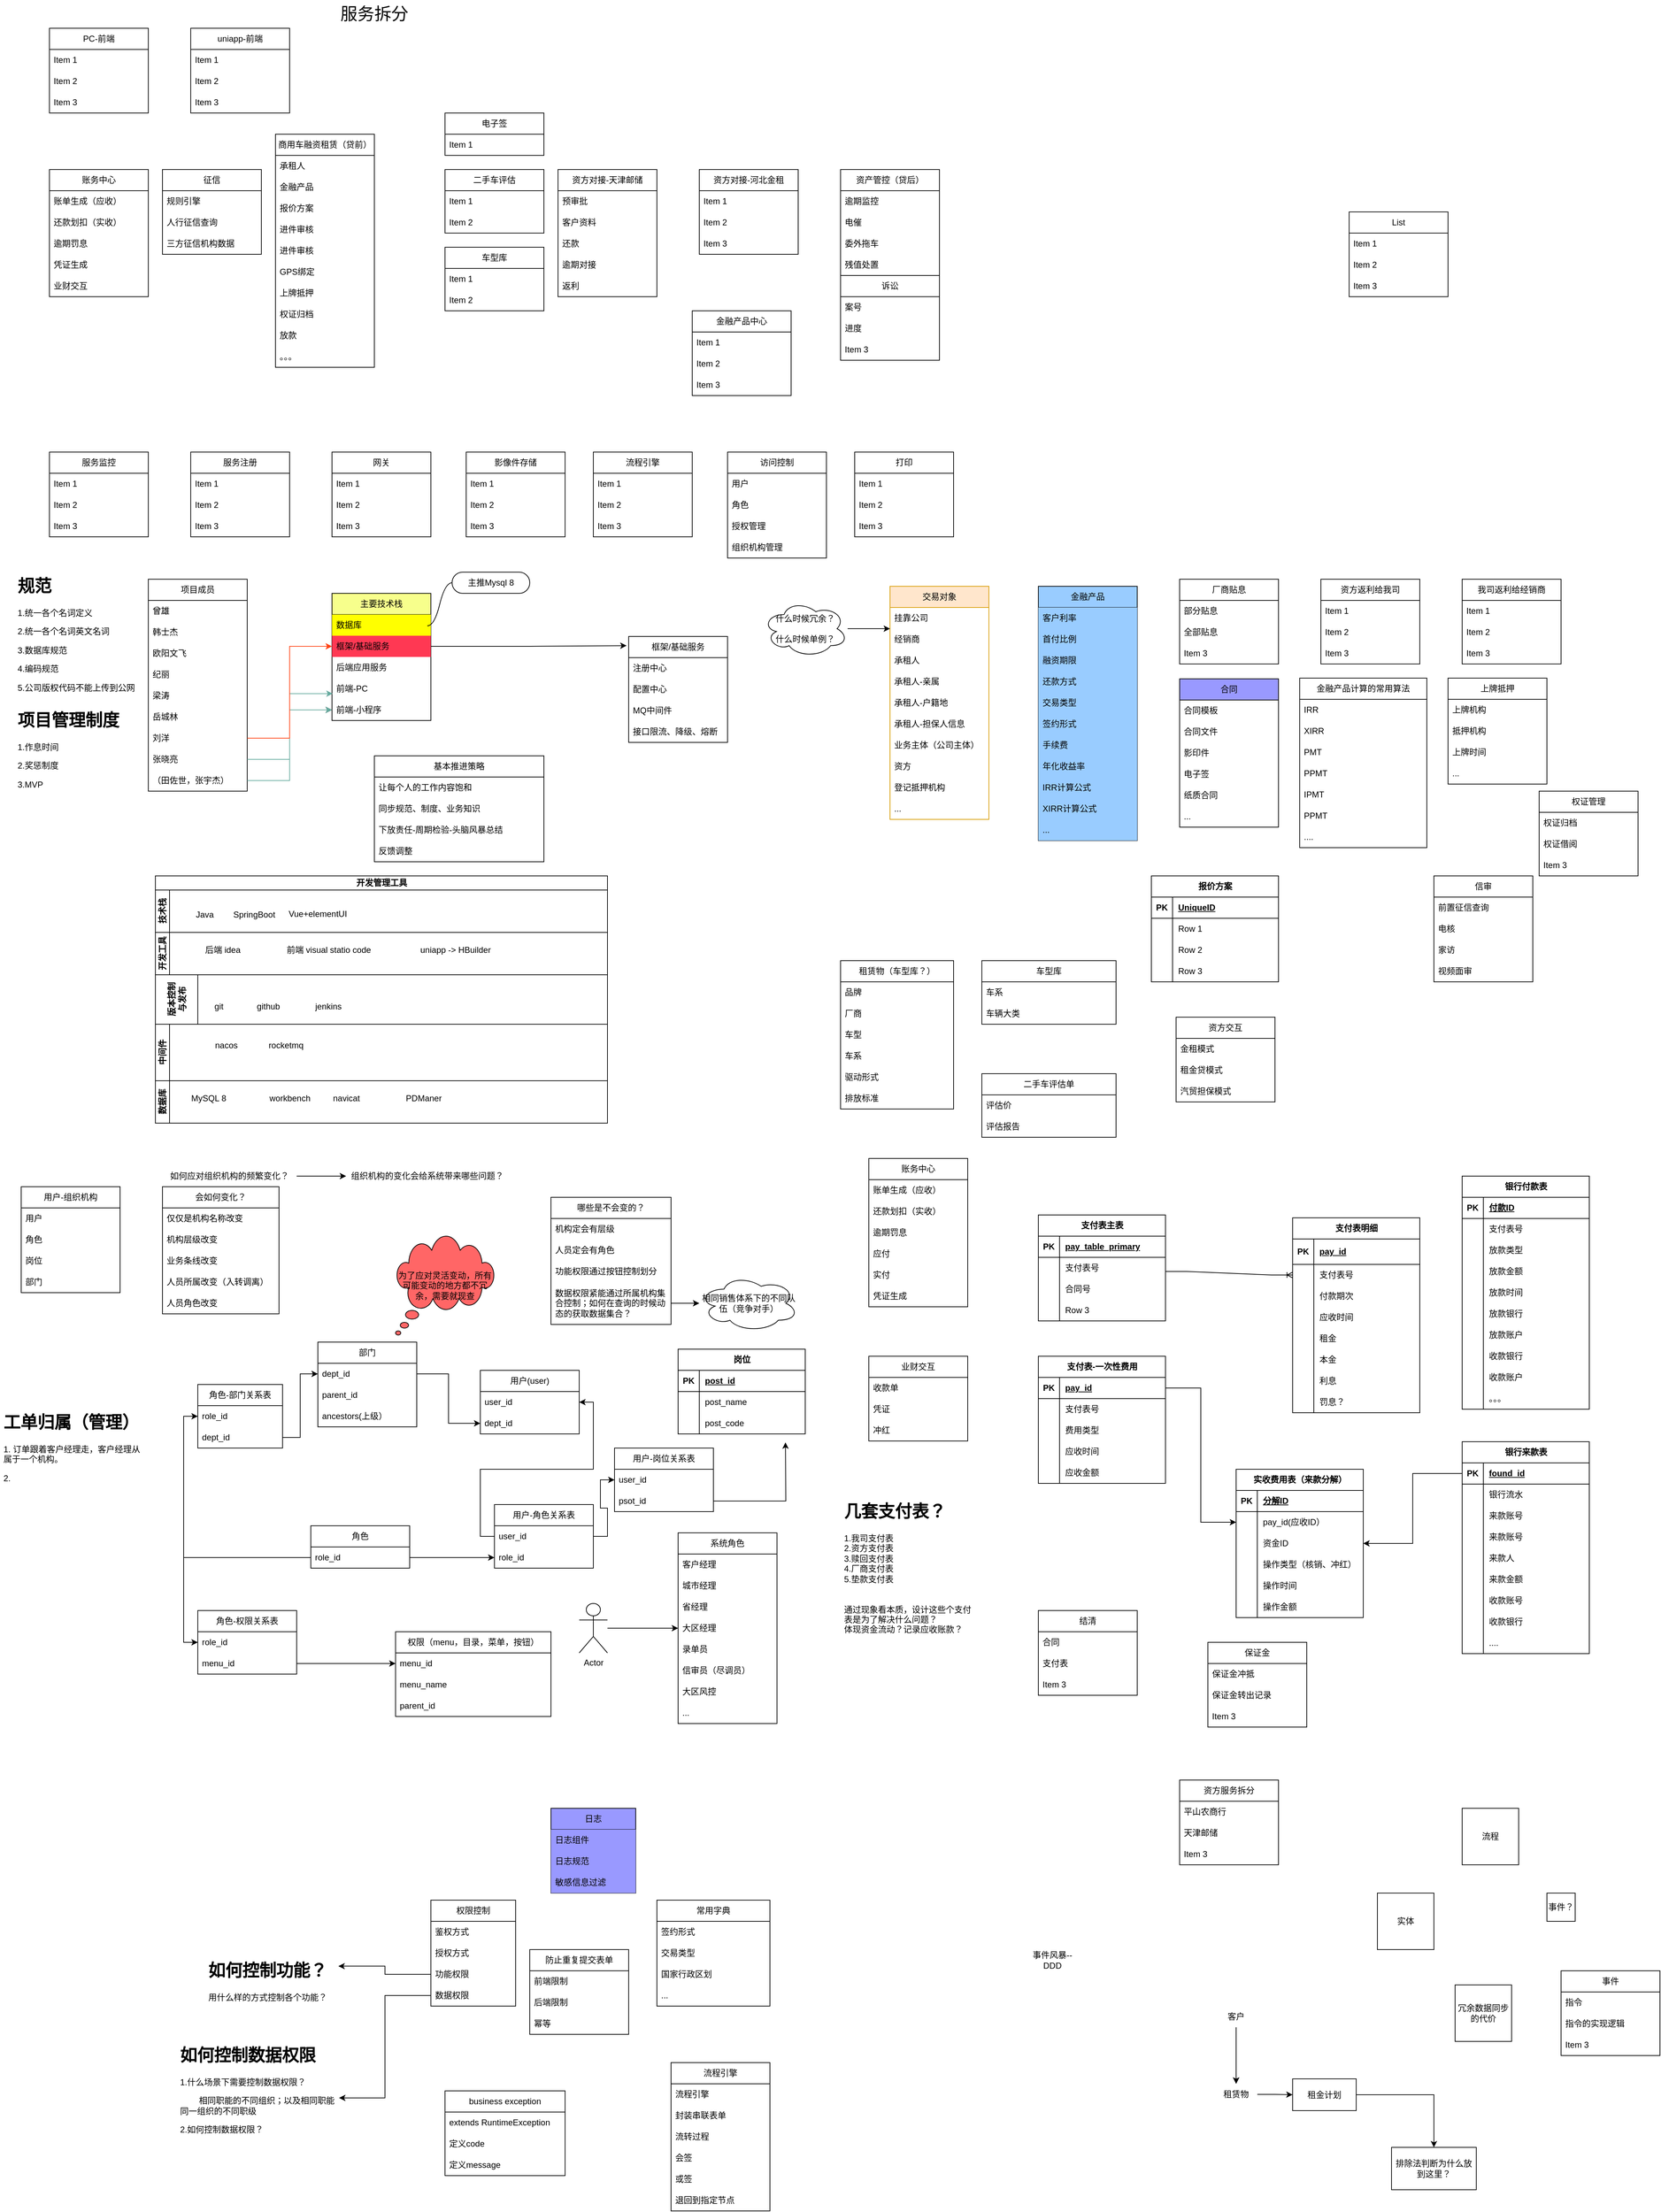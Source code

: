 <mxfile version="21.7.2" type="github">
  <diagram id="3228e29e-7158-1315-38df-8450db1d8a1d" name="Page-1">
    <mxGraphModel dx="2459" dy="1369" grid="1" gridSize="10" guides="1" tooltips="1" connect="1" arrows="1" fold="1" page="1" pageScale="1" pageWidth="1169" pageHeight="827" background="none" math="0" shadow="0">
      <root>
        <mxCell id="0" />
        <mxCell id="1" parent="0" />
        <mxCell id="rkT4ibaJvbluA6L1WyDa-21652" value="交易对象" style="swimlane;fontStyle=0;childLayout=stackLayout;horizontal=1;startSize=30;horizontalStack=0;resizeParent=1;resizeParentMax=0;resizeLast=0;collapsible=1;marginBottom=0;whiteSpace=wrap;html=1;fillColor=#ffe6cc;strokeColor=#d79b00;" parent="1" vertex="1">
          <mxGeometry x="110" y="30" width="140" height="330" as="geometry">
            <mxRectangle x="80" y="80" width="90" height="30" as="alternateBounds" />
          </mxGeometry>
        </mxCell>
        <mxCell id="rkT4ibaJvbluA6L1WyDa-21653" value="挂靠公司" style="text;strokeColor=none;fillColor=none;align=left;verticalAlign=middle;spacingLeft=4;spacingRight=4;overflow=hidden;points=[[0,0.5],[1,0.5]];portConstraint=eastwest;rotatable=0;whiteSpace=wrap;html=1;" parent="rkT4ibaJvbluA6L1WyDa-21652" vertex="1">
          <mxGeometry y="30" width="140" height="30" as="geometry" />
        </mxCell>
        <mxCell id="rkT4ibaJvbluA6L1WyDa-21654" value="经销商" style="text;strokeColor=none;fillColor=none;align=left;verticalAlign=middle;spacingLeft=4;spacingRight=4;overflow=hidden;points=[[0,0.5],[1,0.5]];portConstraint=eastwest;rotatable=0;whiteSpace=wrap;html=1;" parent="rkT4ibaJvbluA6L1WyDa-21652" vertex="1">
          <mxGeometry y="60" width="140" height="30" as="geometry" />
        </mxCell>
        <mxCell id="rkT4ibaJvbluA6L1WyDa-21655" value="承租人" style="text;strokeColor=none;fillColor=none;align=left;verticalAlign=middle;spacingLeft=4;spacingRight=4;overflow=hidden;points=[[0,0.5],[1,0.5]];portConstraint=eastwest;rotatable=0;whiteSpace=wrap;html=1;" parent="rkT4ibaJvbluA6L1WyDa-21652" vertex="1">
          <mxGeometry y="90" width="140" height="30" as="geometry" />
        </mxCell>
        <mxCell id="9q65G7ytic46v4068rqf-20" value="承租人-亲属" style="text;strokeColor=none;fillColor=none;align=left;verticalAlign=middle;spacingLeft=4;spacingRight=4;overflow=hidden;points=[[0,0.5],[1,0.5]];portConstraint=eastwest;rotatable=0;whiteSpace=wrap;html=1;" parent="rkT4ibaJvbluA6L1WyDa-21652" vertex="1">
          <mxGeometry y="120" width="140" height="30" as="geometry" />
        </mxCell>
        <mxCell id="9q65G7ytic46v4068rqf-21" value="承租人-户籍地" style="text;strokeColor=none;fillColor=none;align=left;verticalAlign=middle;spacingLeft=4;spacingRight=4;overflow=hidden;points=[[0,0.5],[1,0.5]];portConstraint=eastwest;rotatable=0;whiteSpace=wrap;html=1;" parent="rkT4ibaJvbluA6L1WyDa-21652" vertex="1">
          <mxGeometry y="150" width="140" height="30" as="geometry" />
        </mxCell>
        <mxCell id="rkT4ibaJvbluA6L1WyDa-21657" value="承租人-担保人信息" style="text;strokeColor=none;fillColor=none;align=left;verticalAlign=middle;spacingLeft=4;spacingRight=4;overflow=hidden;points=[[0,0.5],[1,0.5]];portConstraint=eastwest;rotatable=0;whiteSpace=wrap;html=1;" parent="rkT4ibaJvbluA6L1WyDa-21652" vertex="1">
          <mxGeometry y="180" width="140" height="30" as="geometry" />
        </mxCell>
        <mxCell id="rkT4ibaJvbluA6L1WyDa-21675" value="业务主体（公司主体）" style="text;strokeColor=none;fillColor=none;align=left;verticalAlign=middle;spacingLeft=4;spacingRight=4;overflow=hidden;points=[[0,0.5],[1,0.5]];portConstraint=eastwest;rotatable=0;whiteSpace=wrap;html=1;" parent="rkT4ibaJvbluA6L1WyDa-21652" vertex="1">
          <mxGeometry y="210" width="140" height="30" as="geometry" />
        </mxCell>
        <mxCell id="rkT4ibaJvbluA6L1WyDa-21676" value="资方" style="text;strokeColor=none;fillColor=none;align=left;verticalAlign=middle;spacingLeft=4;spacingRight=4;overflow=hidden;points=[[0,0.5],[1,0.5]];portConstraint=eastwest;rotatable=0;whiteSpace=wrap;html=1;" parent="rkT4ibaJvbluA6L1WyDa-21652" vertex="1">
          <mxGeometry y="240" width="140" height="30" as="geometry" />
        </mxCell>
        <mxCell id="C4LimAP00YIfYsaQcj5k-19" value="登记抵押机构" style="text;strokeColor=none;fillColor=none;align=left;verticalAlign=middle;spacingLeft=4;spacingRight=4;overflow=hidden;points=[[0,0.5],[1,0.5]];portConstraint=eastwest;rotatable=0;whiteSpace=wrap;html=1;" parent="rkT4ibaJvbluA6L1WyDa-21652" vertex="1">
          <mxGeometry y="270" width="140" height="30" as="geometry" />
        </mxCell>
        <mxCell id="9q65G7ytic46v4068rqf-2" value="..." style="text;strokeColor=none;fillColor=none;align=left;verticalAlign=middle;spacingLeft=4;spacingRight=4;overflow=hidden;points=[[0,0.5],[1,0.5]];portConstraint=eastwest;rotatable=0;whiteSpace=wrap;html=1;" parent="rkT4ibaJvbluA6L1WyDa-21652" vertex="1">
          <mxGeometry y="300" width="140" height="30" as="geometry" />
        </mxCell>
        <mxCell id="rkT4ibaJvbluA6L1WyDa-21678" value="流程引擎" style="swimlane;fontStyle=0;childLayout=stackLayout;horizontal=1;startSize=30;horizontalStack=0;resizeParent=1;resizeParentMax=0;resizeLast=0;collapsible=1;marginBottom=0;whiteSpace=wrap;html=1;" parent="1" vertex="1">
          <mxGeometry x="-200" y="2120" width="140" height="210" as="geometry" />
        </mxCell>
        <mxCell id="rkT4ibaJvbluA6L1WyDa-21679" value="流程引擎" style="text;strokeColor=none;fillColor=none;align=left;verticalAlign=middle;spacingLeft=4;spacingRight=4;overflow=hidden;points=[[0,0.5],[1,0.5]];portConstraint=eastwest;rotatable=0;whiteSpace=wrap;html=1;" parent="rkT4ibaJvbluA6L1WyDa-21678" vertex="1">
          <mxGeometry y="30" width="140" height="30" as="geometry" />
        </mxCell>
        <mxCell id="rkT4ibaJvbluA6L1WyDa-21680" value="封装串联表单" style="text;strokeColor=none;fillColor=none;align=left;verticalAlign=middle;spacingLeft=4;spacingRight=4;overflow=hidden;points=[[0,0.5],[1,0.5]];portConstraint=eastwest;rotatable=0;whiteSpace=wrap;html=1;" parent="rkT4ibaJvbluA6L1WyDa-21678" vertex="1">
          <mxGeometry y="60" width="140" height="30" as="geometry" />
        </mxCell>
        <mxCell id="oOg9bEcW-3AfpBr2AEVq-34" value="流转过程" style="text;strokeColor=none;fillColor=none;align=left;verticalAlign=middle;spacingLeft=4;spacingRight=4;overflow=hidden;points=[[0,0.5],[1,0.5]];portConstraint=eastwest;rotatable=0;whiteSpace=wrap;html=1;" parent="rkT4ibaJvbluA6L1WyDa-21678" vertex="1">
          <mxGeometry y="90" width="140" height="30" as="geometry" />
        </mxCell>
        <mxCell id="zrmZ6hdCCyFu3-C1lSDM-1" value="会签" style="text;strokeColor=none;fillColor=none;align=left;verticalAlign=middle;spacingLeft=4;spacingRight=4;overflow=hidden;points=[[0,0.5],[1,0.5]];portConstraint=eastwest;rotatable=0;whiteSpace=wrap;html=1;" parent="rkT4ibaJvbluA6L1WyDa-21678" vertex="1">
          <mxGeometry y="120" width="140" height="30" as="geometry" />
        </mxCell>
        <mxCell id="zrmZ6hdCCyFu3-C1lSDM-2" value="或签" style="text;strokeColor=none;fillColor=none;align=left;verticalAlign=middle;spacingLeft=4;spacingRight=4;overflow=hidden;points=[[0,0.5],[1,0.5]];portConstraint=eastwest;rotatable=0;whiteSpace=wrap;html=1;" parent="rkT4ibaJvbluA6L1WyDa-21678" vertex="1">
          <mxGeometry y="150" width="140" height="30" as="geometry" />
        </mxCell>
        <mxCell id="zrmZ6hdCCyFu3-C1lSDM-3" value="退回到指定节点&amp;nbsp;" style="text;strokeColor=none;fillColor=none;align=left;verticalAlign=middle;spacingLeft=4;spacingRight=4;overflow=hidden;points=[[0,0.5],[1,0.5]];portConstraint=eastwest;rotatable=0;whiteSpace=wrap;html=1;" parent="rkT4ibaJvbluA6L1WyDa-21678" vertex="1">
          <mxGeometry y="180" width="140" height="30" as="geometry" />
        </mxCell>
        <mxCell id="rkT4ibaJvbluA6L1WyDa-21682" value="账务中心" style="swimlane;fontStyle=0;childLayout=stackLayout;horizontal=1;startSize=30;horizontalStack=0;resizeParent=1;resizeParentMax=0;resizeLast=0;collapsible=1;marginBottom=0;whiteSpace=wrap;html=1;" parent="1" vertex="1">
          <mxGeometry x="80" y="840" width="140" height="210" as="geometry">
            <mxRectangle x="515" y="280" width="90" height="30" as="alternateBounds" />
          </mxGeometry>
        </mxCell>
        <mxCell id="rkT4ibaJvbluA6L1WyDa-21683" value="账单生成（应收）" style="text;strokeColor=none;fillColor=none;align=left;verticalAlign=middle;spacingLeft=4;spacingRight=4;overflow=hidden;points=[[0,0.5],[1,0.5]];portConstraint=eastwest;rotatable=0;whiteSpace=wrap;html=1;" parent="rkT4ibaJvbluA6L1WyDa-21682" vertex="1">
          <mxGeometry y="30" width="140" height="30" as="geometry" />
        </mxCell>
        <mxCell id="rkT4ibaJvbluA6L1WyDa-21684" value="还款划扣（实收）" style="text;strokeColor=none;fillColor=none;align=left;verticalAlign=middle;spacingLeft=4;spacingRight=4;overflow=hidden;points=[[0,0.5],[1,0.5]];portConstraint=eastwest;rotatable=0;whiteSpace=wrap;html=1;" parent="rkT4ibaJvbluA6L1WyDa-21682" vertex="1">
          <mxGeometry y="60" width="140" height="30" as="geometry" />
        </mxCell>
        <mxCell id="rkT4ibaJvbluA6L1WyDa-21685" value="逾期罚息" style="text;strokeColor=none;fillColor=none;align=left;verticalAlign=middle;spacingLeft=4;spacingRight=4;overflow=hidden;points=[[0,0.5],[1,0.5]];portConstraint=eastwest;rotatable=0;whiteSpace=wrap;html=1;" parent="rkT4ibaJvbluA6L1WyDa-21682" vertex="1">
          <mxGeometry y="90" width="140" height="30" as="geometry" />
        </mxCell>
        <mxCell id="MoRofLD5gBapv5ywpnpJ-2" value="应付" style="text;strokeColor=none;fillColor=none;align=left;verticalAlign=middle;spacingLeft=4;spacingRight=4;overflow=hidden;points=[[0,0.5],[1,0.5]];portConstraint=eastwest;rotatable=0;whiteSpace=wrap;html=1;" parent="rkT4ibaJvbluA6L1WyDa-21682" vertex="1">
          <mxGeometry y="120" width="140" height="30" as="geometry" />
        </mxCell>
        <mxCell id="MoRofLD5gBapv5ywpnpJ-3" value="实付" style="text;strokeColor=none;fillColor=none;align=left;verticalAlign=middle;spacingLeft=4;spacingRight=4;overflow=hidden;points=[[0,0.5],[1,0.5]];portConstraint=eastwest;rotatable=0;whiteSpace=wrap;html=1;" parent="rkT4ibaJvbluA6L1WyDa-21682" vertex="1">
          <mxGeometry y="150" width="140" height="30" as="geometry" />
        </mxCell>
        <mxCell id="rkT4ibaJvbluA6L1WyDa-21686" value="凭证生成" style="text;strokeColor=none;fillColor=none;align=left;verticalAlign=middle;spacingLeft=4;spacingRight=4;overflow=hidden;points=[[0,0.5],[1,0.5]];portConstraint=eastwest;rotatable=0;whiteSpace=wrap;html=1;" parent="rkT4ibaJvbluA6L1WyDa-21682" vertex="1">
          <mxGeometry y="180" width="140" height="30" as="geometry" />
        </mxCell>
        <mxCell id="rkT4ibaJvbluA6L1WyDa-21687" value="资产管控（贷后）" style="swimlane;fontStyle=0;childLayout=stackLayout;horizontal=1;startSize=30;horizontalStack=0;resizeParent=1;resizeParentMax=0;resizeLast=0;collapsible=1;marginBottom=0;whiteSpace=wrap;html=1;" parent="1" vertex="1">
          <mxGeometry x="40" y="-560" width="140" height="150" as="geometry" />
        </mxCell>
        <mxCell id="XZCAtSbBVg5t47LlT6O4-10" value="逾期监控" style="text;strokeColor=none;fillColor=none;align=left;verticalAlign=middle;spacingLeft=4;spacingRight=4;overflow=hidden;points=[[0,0.5],[1,0.5]];portConstraint=eastwest;rotatable=0;whiteSpace=wrap;html=1;" parent="rkT4ibaJvbluA6L1WyDa-21687" vertex="1">
          <mxGeometry y="30" width="140" height="30" as="geometry" />
        </mxCell>
        <mxCell id="rkT4ibaJvbluA6L1WyDa-21688" value="电催" style="text;strokeColor=none;fillColor=none;align=left;verticalAlign=middle;spacingLeft=4;spacingRight=4;overflow=hidden;points=[[0,0.5],[1,0.5]];portConstraint=eastwest;rotatable=0;whiteSpace=wrap;html=1;" parent="rkT4ibaJvbluA6L1WyDa-21687" vertex="1">
          <mxGeometry y="60" width="140" height="30" as="geometry" />
        </mxCell>
        <mxCell id="rkT4ibaJvbluA6L1WyDa-21689" value="委外拖车" style="text;strokeColor=none;fillColor=none;align=left;verticalAlign=middle;spacingLeft=4;spacingRight=4;overflow=hidden;points=[[0,0.5],[1,0.5]];portConstraint=eastwest;rotatable=0;whiteSpace=wrap;html=1;" parent="rkT4ibaJvbluA6L1WyDa-21687" vertex="1">
          <mxGeometry y="90" width="140" height="30" as="geometry" />
        </mxCell>
        <mxCell id="rkT4ibaJvbluA6L1WyDa-21690" value="残值处置" style="text;strokeColor=none;fillColor=none;align=left;verticalAlign=middle;spacingLeft=4;spacingRight=4;overflow=hidden;points=[[0,0.5],[1,0.5]];portConstraint=eastwest;rotatable=0;whiteSpace=wrap;html=1;" parent="rkT4ibaJvbluA6L1WyDa-21687" vertex="1">
          <mxGeometry y="120" width="140" height="30" as="geometry" />
        </mxCell>
        <mxCell id="rkT4ibaJvbluA6L1WyDa-21691" value="诉讼" style="swimlane;fontStyle=0;childLayout=stackLayout;horizontal=1;startSize=30;horizontalStack=0;resizeParent=1;resizeParentMax=0;resizeLast=0;collapsible=1;marginBottom=0;whiteSpace=wrap;html=1;" parent="1" vertex="1">
          <mxGeometry x="40" y="-410" width="140" height="120" as="geometry" />
        </mxCell>
        <mxCell id="rkT4ibaJvbluA6L1WyDa-21692" value="案号" style="text;strokeColor=none;fillColor=none;align=left;verticalAlign=middle;spacingLeft=4;spacingRight=4;overflow=hidden;points=[[0,0.5],[1,0.5]];portConstraint=eastwest;rotatable=0;whiteSpace=wrap;html=1;" parent="rkT4ibaJvbluA6L1WyDa-21691" vertex="1">
          <mxGeometry y="30" width="140" height="30" as="geometry" />
        </mxCell>
        <mxCell id="rkT4ibaJvbluA6L1WyDa-21693" value="进度" style="text;strokeColor=none;fillColor=none;align=left;verticalAlign=middle;spacingLeft=4;spacingRight=4;overflow=hidden;points=[[0,0.5],[1,0.5]];portConstraint=eastwest;rotatable=0;whiteSpace=wrap;html=1;" parent="rkT4ibaJvbluA6L1WyDa-21691" vertex="1">
          <mxGeometry y="60" width="140" height="30" as="geometry" />
        </mxCell>
        <mxCell id="rkT4ibaJvbluA6L1WyDa-21694" value="Item 3" style="text;strokeColor=none;fillColor=none;align=left;verticalAlign=middle;spacingLeft=4;spacingRight=4;overflow=hidden;points=[[0,0.5],[1,0.5]];portConstraint=eastwest;rotatable=0;whiteSpace=wrap;html=1;" parent="rkT4ibaJvbluA6L1WyDa-21691" vertex="1">
          <mxGeometry y="90" width="140" height="30" as="geometry" />
        </mxCell>
        <mxCell id="9q65G7ytic46v4068rqf-3" value="常用字典" style="swimlane;fontStyle=0;childLayout=stackLayout;horizontal=1;startSize=30;horizontalStack=0;resizeParent=1;resizeParentMax=0;resizeLast=0;collapsible=1;marginBottom=0;whiteSpace=wrap;html=1;" parent="1" vertex="1">
          <mxGeometry x="-220" y="1890" width="160" height="150" as="geometry">
            <mxRectangle x="515" y="280" width="90" height="30" as="alternateBounds" />
          </mxGeometry>
        </mxCell>
        <mxCell id="9q65G7ytic46v4068rqf-4" value="签约形式" style="text;strokeColor=none;fillColor=none;align=left;verticalAlign=middle;spacingLeft=4;spacingRight=4;overflow=hidden;points=[[0,0.5],[1,0.5]];portConstraint=eastwest;rotatable=0;whiteSpace=wrap;html=1;" parent="9q65G7ytic46v4068rqf-3" vertex="1">
          <mxGeometry y="30" width="160" height="30" as="geometry" />
        </mxCell>
        <mxCell id="9q65G7ytic46v4068rqf-10" value="交易类型" style="text;strokeColor=none;fillColor=none;align=left;verticalAlign=middle;spacingLeft=4;spacingRight=4;overflow=hidden;points=[[0,0.5],[1,0.5]];portConstraint=eastwest;rotatable=0;whiteSpace=wrap;html=1;" parent="9q65G7ytic46v4068rqf-3" vertex="1">
          <mxGeometry y="60" width="160" height="30" as="geometry" />
        </mxCell>
        <mxCell id="3uZkc_x0mbdZsBOzG89F-40" value="国家行政区划" style="text;strokeColor=none;fillColor=none;align=left;verticalAlign=middle;spacingLeft=4;spacingRight=4;overflow=hidden;points=[[0,0.5],[1,0.5]];portConstraint=eastwest;rotatable=0;whiteSpace=wrap;html=1;" parent="9q65G7ytic46v4068rqf-3" vertex="1">
          <mxGeometry y="90" width="160" height="30" as="geometry" />
        </mxCell>
        <mxCell id="3uZkc_x0mbdZsBOzG89F-62" value="..." style="text;strokeColor=none;fillColor=none;align=left;verticalAlign=middle;spacingLeft=4;spacingRight=4;overflow=hidden;points=[[0,0.5],[1,0.5]];portConstraint=eastwest;rotatable=0;whiteSpace=wrap;html=1;" parent="9q65G7ytic46v4068rqf-3" vertex="1">
          <mxGeometry y="120" width="160" height="30" as="geometry" />
        </mxCell>
        <mxCell id="9q65G7ytic46v4068rqf-11" value="二手车评估单" style="swimlane;fontStyle=0;childLayout=stackLayout;horizontal=1;startSize=30;horizontalStack=0;resizeParent=1;resizeParentMax=0;resizeLast=0;collapsible=1;marginBottom=0;whiteSpace=wrap;html=1;" parent="1" vertex="1">
          <mxGeometry x="240" y="720" width="190" height="90" as="geometry">
            <mxRectangle x="515" y="280" width="90" height="30" as="alternateBounds" />
          </mxGeometry>
        </mxCell>
        <mxCell id="9q65G7ytic46v4068rqf-12" value="评估价" style="text;strokeColor=none;fillColor=none;align=left;verticalAlign=middle;spacingLeft=4;spacingRight=4;overflow=hidden;points=[[0,0.5],[1,0.5]];portConstraint=eastwest;rotatable=0;whiteSpace=wrap;html=1;" parent="9q65G7ytic46v4068rqf-11" vertex="1">
          <mxGeometry y="30" width="190" height="30" as="geometry" />
        </mxCell>
        <mxCell id="9q65G7ytic46v4068rqf-19" value="评估报告" style="text;strokeColor=none;fillColor=none;align=left;verticalAlign=middle;spacingLeft=4;spacingRight=4;overflow=hidden;points=[[0,0.5],[1,0.5]];portConstraint=eastwest;rotatable=0;whiteSpace=wrap;html=1;" parent="9q65G7ytic46v4068rqf-11" vertex="1">
          <mxGeometry y="60" width="190" height="30" as="geometry" />
        </mxCell>
        <mxCell id="9q65G7ytic46v4068rqf-14" value="车型库" style="swimlane;fontStyle=0;childLayout=stackLayout;horizontal=1;startSize=30;horizontalStack=0;resizeParent=1;resizeParentMax=0;resizeLast=0;collapsible=1;marginBottom=0;whiteSpace=wrap;html=1;" parent="1" vertex="1">
          <mxGeometry x="240" y="560" width="190" height="90" as="geometry">
            <mxRectangle x="515" y="280" width="90" height="30" as="alternateBounds" />
          </mxGeometry>
        </mxCell>
        <mxCell id="9q65G7ytic46v4068rqf-15" value="车系" style="text;strokeColor=none;fillColor=none;align=left;verticalAlign=middle;spacingLeft=4;spacingRight=4;overflow=hidden;points=[[0,0.5],[1,0.5]];portConstraint=eastwest;rotatable=0;whiteSpace=wrap;html=1;" parent="9q65G7ytic46v4068rqf-14" vertex="1">
          <mxGeometry y="30" width="190" height="30" as="geometry" />
        </mxCell>
        <mxCell id="9q65G7ytic46v4068rqf-16" value="车辆大类" style="text;strokeColor=none;fillColor=none;align=left;verticalAlign=middle;spacingLeft=4;spacingRight=4;overflow=hidden;points=[[0,0.5],[1,0.5]];portConstraint=eastwest;rotatable=0;whiteSpace=wrap;html=1;" parent="9q65G7ytic46v4068rqf-14" vertex="1">
          <mxGeometry y="60" width="190" height="30" as="geometry" />
        </mxCell>
        <mxCell id="9q65G7ytic46v4068rqf-33" value="&lt;h1&gt;规范&lt;/h1&gt;&lt;p&gt;1.统一各个名词定义&lt;/p&gt;&lt;p&gt;2.统一各个名词英文名词&lt;/p&gt;&lt;p&gt;3.数据库规范&lt;/p&gt;&lt;p&gt;4.编码规范&lt;/p&gt;&lt;p&gt;5.公司版权代码不能上传到公网&lt;/p&gt;" style="text;html=1;strokeColor=none;fillColor=none;spacing=5;spacingTop=-20;whiteSpace=wrap;overflow=hidden;rounded=0;" parent="1" vertex="1">
          <mxGeometry x="-1130" y="10" width="180" height="175" as="geometry" />
        </mxCell>
        <mxCell id="C4LimAP00YIfYsaQcj5k-14" value="用户-组织机构" style="swimlane;fontStyle=0;childLayout=stackLayout;horizontal=1;startSize=30;horizontalStack=0;resizeParent=1;resizeParentMax=0;resizeLast=0;collapsible=1;marginBottom=0;whiteSpace=wrap;html=1;" parent="1" vertex="1">
          <mxGeometry x="-1120" y="880" width="140" height="150" as="geometry" />
        </mxCell>
        <mxCell id="C4LimAP00YIfYsaQcj5k-17" value="用户" style="text;strokeColor=none;fillColor=none;align=left;verticalAlign=middle;spacingLeft=4;spacingRight=4;overflow=hidden;points=[[0,0.5],[1,0.5]];portConstraint=eastwest;rotatable=0;whiteSpace=wrap;html=1;" parent="C4LimAP00YIfYsaQcj5k-14" vertex="1">
          <mxGeometry y="30" width="140" height="30" as="geometry" />
        </mxCell>
        <mxCell id="C4LimAP00YIfYsaQcj5k-18" value="角色" style="text;strokeColor=none;fillColor=none;align=left;verticalAlign=middle;spacingLeft=4;spacingRight=4;overflow=hidden;points=[[0,0.5],[1,0.5]];portConstraint=eastwest;rotatable=0;whiteSpace=wrap;html=1;" parent="C4LimAP00YIfYsaQcj5k-14" vertex="1">
          <mxGeometry y="60" width="140" height="30" as="geometry" />
        </mxCell>
        <mxCell id="C4LimAP00YIfYsaQcj5k-24" value="岗位" style="text;strokeColor=none;fillColor=none;align=left;verticalAlign=middle;spacingLeft=4;spacingRight=4;overflow=hidden;points=[[0,0.5],[1,0.5]];portConstraint=eastwest;rotatable=0;whiteSpace=wrap;html=1;" parent="C4LimAP00YIfYsaQcj5k-14" vertex="1">
          <mxGeometry y="90" width="140" height="30" as="geometry" />
        </mxCell>
        <mxCell id="C4LimAP00YIfYsaQcj5k-25" value="部门" style="text;strokeColor=none;fillColor=none;align=left;verticalAlign=middle;spacingLeft=4;spacingRight=4;overflow=hidden;points=[[0,0.5],[1,0.5]];portConstraint=eastwest;rotatable=0;whiteSpace=wrap;html=1;" parent="C4LimAP00YIfYsaQcj5k-14" vertex="1">
          <mxGeometry y="120" width="140" height="30" as="geometry" />
        </mxCell>
        <mxCell id="C4LimAP00YIfYsaQcj5k-20" value="权限控制" style="swimlane;fontStyle=0;childLayout=stackLayout;horizontal=1;startSize=30;horizontalStack=0;resizeParent=1;resizeParentMax=0;resizeLast=0;collapsible=1;marginBottom=0;whiteSpace=wrap;html=1;" parent="1" vertex="1">
          <mxGeometry x="-540" y="1890" width="120" height="150" as="geometry" />
        </mxCell>
        <mxCell id="C4LimAP00YIfYsaQcj5k-21" value="鉴权方式" style="text;strokeColor=none;fillColor=none;align=left;verticalAlign=middle;spacingLeft=4;spacingRight=4;overflow=hidden;points=[[0,0.5],[1,0.5]];portConstraint=eastwest;rotatable=0;whiteSpace=wrap;html=1;" parent="C4LimAP00YIfYsaQcj5k-20" vertex="1">
          <mxGeometry y="30" width="120" height="30" as="geometry" />
        </mxCell>
        <mxCell id="XXyPecWVQ1rk7x-wfQE0-32" value="授权方式" style="text;strokeColor=none;fillColor=none;align=left;verticalAlign=middle;spacingLeft=4;spacingRight=4;overflow=hidden;points=[[0,0.5],[1,0.5]];portConstraint=eastwest;rotatable=0;whiteSpace=wrap;html=1;" parent="C4LimAP00YIfYsaQcj5k-20" vertex="1">
          <mxGeometry y="60" width="120" height="30" as="geometry" />
        </mxCell>
        <mxCell id="XXyPecWVQ1rk7x-wfQE0-31" value="功能权限" style="text;strokeColor=none;fillColor=none;align=left;verticalAlign=middle;spacingLeft=4;spacingRight=4;overflow=hidden;points=[[0,0.5],[1,0.5]];portConstraint=eastwest;rotatable=0;whiteSpace=wrap;html=1;" parent="C4LimAP00YIfYsaQcj5k-20" vertex="1">
          <mxGeometry y="90" width="120" height="30" as="geometry" />
        </mxCell>
        <mxCell id="C4LimAP00YIfYsaQcj5k-22" value="数据权限" style="text;strokeColor=none;fillColor=none;align=left;verticalAlign=middle;spacingLeft=4;spacingRight=4;overflow=hidden;points=[[0,0.5],[1,0.5]];portConstraint=eastwest;rotatable=0;whiteSpace=wrap;html=1;" parent="C4LimAP00YIfYsaQcj5k-20" vertex="1">
          <mxGeometry y="120" width="120" height="30" as="geometry" />
        </mxCell>
        <mxCell id="C4LimAP00YIfYsaQcj5k-26" value="租赁物（车型库？）" style="swimlane;fontStyle=0;childLayout=stackLayout;horizontal=1;startSize=30;horizontalStack=0;resizeParent=1;resizeParentMax=0;resizeLast=0;collapsible=1;marginBottom=0;whiteSpace=wrap;html=1;" parent="1" vertex="1">
          <mxGeometry x="40" y="560" width="160" height="210" as="geometry" />
        </mxCell>
        <mxCell id="C4LimAP00YIfYsaQcj5k-27" value="品牌" style="text;strokeColor=none;fillColor=none;align=left;verticalAlign=middle;spacingLeft=4;spacingRight=4;overflow=hidden;points=[[0,0.5],[1,0.5]];portConstraint=eastwest;rotatable=0;whiteSpace=wrap;html=1;" parent="C4LimAP00YIfYsaQcj5k-26" vertex="1">
          <mxGeometry y="30" width="160" height="30" as="geometry" />
        </mxCell>
        <mxCell id="C4LimAP00YIfYsaQcj5k-28" value="厂商" style="text;strokeColor=none;fillColor=none;align=left;verticalAlign=middle;spacingLeft=4;spacingRight=4;overflow=hidden;points=[[0,0.5],[1,0.5]];portConstraint=eastwest;rotatable=0;whiteSpace=wrap;html=1;" parent="C4LimAP00YIfYsaQcj5k-26" vertex="1">
          <mxGeometry y="60" width="160" height="30" as="geometry" />
        </mxCell>
        <mxCell id="C4LimAP00YIfYsaQcj5k-30" value="车型" style="text;strokeColor=none;fillColor=none;align=left;verticalAlign=middle;spacingLeft=4;spacingRight=4;overflow=hidden;points=[[0,0.5],[1,0.5]];portConstraint=eastwest;rotatable=0;whiteSpace=wrap;html=1;" parent="C4LimAP00YIfYsaQcj5k-26" vertex="1">
          <mxGeometry y="90" width="160" height="30" as="geometry" />
        </mxCell>
        <mxCell id="C4LimAP00YIfYsaQcj5k-31" value="车系" style="text;strokeColor=none;fillColor=none;align=left;verticalAlign=middle;spacingLeft=4;spacingRight=4;overflow=hidden;points=[[0,0.5],[1,0.5]];portConstraint=eastwest;rotatable=0;whiteSpace=wrap;html=1;" parent="C4LimAP00YIfYsaQcj5k-26" vertex="1">
          <mxGeometry y="120" width="160" height="30" as="geometry" />
        </mxCell>
        <mxCell id="C4LimAP00YIfYsaQcj5k-32" value="驱动形式" style="text;strokeColor=none;fillColor=none;align=left;verticalAlign=middle;spacingLeft=4;spacingRight=4;overflow=hidden;points=[[0,0.5],[1,0.5]];portConstraint=eastwest;rotatable=0;whiteSpace=wrap;html=1;" parent="C4LimAP00YIfYsaQcj5k-26" vertex="1">
          <mxGeometry y="150" width="160" height="30" as="geometry" />
        </mxCell>
        <mxCell id="C4LimAP00YIfYsaQcj5k-29" value="排放标准" style="text;strokeColor=none;fillColor=none;align=left;verticalAlign=middle;spacingLeft=4;spacingRight=4;overflow=hidden;points=[[0,0.5],[1,0.5]];portConstraint=eastwest;rotatable=0;whiteSpace=wrap;html=1;" parent="C4LimAP00YIfYsaQcj5k-26" vertex="1">
          <mxGeometry y="180" width="160" height="30" as="geometry" />
        </mxCell>
        <mxCell id="XXyPecWVQ1rk7x-wfQE0-1" value="金融产品" style="swimlane;fontStyle=0;childLayout=stackLayout;horizontal=1;startSize=30;horizontalStack=0;resizeParent=1;resizeParentMax=0;resizeLast=0;collapsible=1;marginBottom=0;whiteSpace=wrap;html=1;fillColor=#99CCFF;" parent="1" vertex="1">
          <mxGeometry x="320" y="30" width="140" height="360" as="geometry" />
        </mxCell>
        <mxCell id="9q65G7ytic46v4068rqf-26" value="客户利率" style="text;strokeColor=none;fillColor=#99CCFF;align=left;verticalAlign=middle;spacingLeft=4;spacingRight=4;overflow=hidden;points=[[0,0.5],[1,0.5]];portConstraint=eastwest;rotatable=0;whiteSpace=wrap;html=1;" parent="XXyPecWVQ1rk7x-wfQE0-1" vertex="1">
          <mxGeometry y="30" width="140" height="30" as="geometry" />
        </mxCell>
        <mxCell id="9q65G7ytic46v4068rqf-28" value="首付比例" style="text;strokeColor=none;fillColor=#99CCFF;align=left;verticalAlign=middle;spacingLeft=4;spacingRight=4;overflow=hidden;points=[[0,0.5],[1,0.5]];portConstraint=eastwest;rotatable=0;whiteSpace=wrap;html=1;" parent="XXyPecWVQ1rk7x-wfQE0-1" vertex="1">
          <mxGeometry y="60" width="140" height="30" as="geometry" />
        </mxCell>
        <mxCell id="9q65G7ytic46v4068rqf-27" value="融资期限" style="text;strokeColor=none;fillColor=#99CCFF;align=left;verticalAlign=middle;spacingLeft=4;spacingRight=4;overflow=hidden;points=[[0,0.5],[1,0.5]];portConstraint=eastwest;rotatable=0;whiteSpace=wrap;html=1;" parent="XXyPecWVQ1rk7x-wfQE0-1" vertex="1">
          <mxGeometry y="90" width="140" height="30" as="geometry" />
        </mxCell>
        <mxCell id="9q65G7ytic46v4068rqf-25" value="还款方式" style="text;strokeColor=none;fillColor=#99CCFF;align=left;verticalAlign=middle;spacingLeft=4;spacingRight=4;overflow=hidden;points=[[0,0.5],[1,0.5]];portConstraint=eastwest;rotatable=0;whiteSpace=wrap;html=1;" parent="XXyPecWVQ1rk7x-wfQE0-1" vertex="1">
          <mxGeometry y="120" width="140" height="30" as="geometry" />
        </mxCell>
        <mxCell id="9q65G7ytic46v4068rqf-24" value="交易类型" style="text;strokeColor=none;fillColor=#99CCFF;align=left;verticalAlign=middle;spacingLeft=4;spacingRight=4;overflow=hidden;points=[[0,0.5],[1,0.5]];portConstraint=eastwest;rotatable=0;whiteSpace=wrap;html=1;" parent="XXyPecWVQ1rk7x-wfQE0-1" vertex="1">
          <mxGeometry y="150" width="140" height="30" as="geometry" />
        </mxCell>
        <mxCell id="9q65G7ytic46v4068rqf-23" value="签约形式" style="text;strokeColor=none;fillColor=#99CCFF;align=left;verticalAlign=middle;spacingLeft=4;spacingRight=4;overflow=hidden;points=[[0,0.5],[1,0.5]];portConstraint=eastwest;rotatable=0;whiteSpace=wrap;html=1;" parent="XXyPecWVQ1rk7x-wfQE0-1" vertex="1">
          <mxGeometry y="180" width="140" height="30" as="geometry" />
        </mxCell>
        <mxCell id="9q65G7ytic46v4068rqf-29" value="手续费" style="text;strokeColor=none;fillColor=#99CCFF;align=left;verticalAlign=middle;spacingLeft=4;spacingRight=4;overflow=hidden;points=[[0,0.5],[1,0.5]];portConstraint=eastwest;rotatable=0;whiteSpace=wrap;html=1;" parent="XXyPecWVQ1rk7x-wfQE0-1" vertex="1">
          <mxGeometry y="210" width="140" height="30" as="geometry" />
        </mxCell>
        <mxCell id="XXyPecWVQ1rk7x-wfQE0-6" value="年化收益率" style="text;strokeColor=none;fillColor=#99CCFF;align=left;verticalAlign=middle;spacingLeft=4;spacingRight=4;overflow=hidden;points=[[0,0.5],[1,0.5]];portConstraint=eastwest;rotatable=0;whiteSpace=wrap;html=1;" parent="XXyPecWVQ1rk7x-wfQE0-1" vertex="1">
          <mxGeometry y="240" width="140" height="30" as="geometry" />
        </mxCell>
        <mxCell id="XXyPecWVQ1rk7x-wfQE0-3" value="IRR计算公式" style="text;strokeColor=none;fillColor=#99CCFF;align=left;verticalAlign=middle;spacingLeft=4;spacingRight=4;overflow=hidden;points=[[0,0.5],[1,0.5]];portConstraint=eastwest;rotatable=0;whiteSpace=wrap;html=1;" parent="XXyPecWVQ1rk7x-wfQE0-1" vertex="1">
          <mxGeometry y="270" width="140" height="30" as="geometry" />
        </mxCell>
        <mxCell id="XXyPecWVQ1rk7x-wfQE0-4" value="XIRR计算公式" style="text;strokeColor=none;fillColor=#99CCFF;align=left;verticalAlign=middle;spacingLeft=4;spacingRight=4;overflow=hidden;points=[[0,0.5],[1,0.5]];portConstraint=eastwest;rotatable=0;whiteSpace=wrap;html=1;" parent="XXyPecWVQ1rk7x-wfQE0-1" vertex="1">
          <mxGeometry y="300" width="140" height="30" as="geometry" />
        </mxCell>
        <mxCell id="XXyPecWVQ1rk7x-wfQE0-11" value="..." style="text;strokeColor=none;fillColor=#99CCFF;align=left;verticalAlign=middle;spacingLeft=4;spacingRight=4;overflow=hidden;points=[[0,0.5],[1,0.5]];portConstraint=eastwest;rotatable=0;whiteSpace=wrap;html=1;" parent="XXyPecWVQ1rk7x-wfQE0-1" vertex="1">
          <mxGeometry y="330" width="140" height="30" as="geometry" />
        </mxCell>
        <mxCell id="XXyPecWVQ1rk7x-wfQE0-7" value="合同" style="swimlane;fontStyle=0;childLayout=stackLayout;horizontal=1;startSize=30;horizontalStack=0;resizeParent=1;resizeParentMax=0;resizeLast=0;collapsible=1;marginBottom=0;whiteSpace=wrap;html=1;fillColor=#9999FF;" parent="1" vertex="1">
          <mxGeometry x="520" y="161" width="140" height="210" as="geometry" />
        </mxCell>
        <mxCell id="XXyPecWVQ1rk7x-wfQE0-8" value="合同模板" style="text;strokeColor=none;fillColor=none;align=left;verticalAlign=middle;spacingLeft=4;spacingRight=4;overflow=hidden;points=[[0,0.5],[1,0.5]];portConstraint=eastwest;rotatable=0;whiteSpace=wrap;html=1;" parent="XXyPecWVQ1rk7x-wfQE0-7" vertex="1">
          <mxGeometry y="30" width="140" height="30" as="geometry" />
        </mxCell>
        <mxCell id="XXyPecWVQ1rk7x-wfQE0-9" value="合同文件" style="text;strokeColor=none;fillColor=none;align=left;verticalAlign=middle;spacingLeft=4;spacingRight=4;overflow=hidden;points=[[0,0.5],[1,0.5]];portConstraint=eastwest;rotatable=0;whiteSpace=wrap;html=1;" parent="XXyPecWVQ1rk7x-wfQE0-7" vertex="1">
          <mxGeometry y="60" width="140" height="30" as="geometry" />
        </mxCell>
        <mxCell id="XXyPecWVQ1rk7x-wfQE0-10" value="影印件" style="text;strokeColor=none;fillColor=none;align=left;verticalAlign=middle;spacingLeft=4;spacingRight=4;overflow=hidden;points=[[0,0.5],[1,0.5]];portConstraint=eastwest;rotatable=0;whiteSpace=wrap;html=1;" parent="XXyPecWVQ1rk7x-wfQE0-7" vertex="1">
          <mxGeometry y="90" width="140" height="30" as="geometry" />
        </mxCell>
        <mxCell id="XXyPecWVQ1rk7x-wfQE0-12" value="电子签" style="text;strokeColor=none;fillColor=none;align=left;verticalAlign=middle;spacingLeft=4;spacingRight=4;overflow=hidden;points=[[0,0.5],[1,0.5]];portConstraint=eastwest;rotatable=0;whiteSpace=wrap;html=1;" parent="XXyPecWVQ1rk7x-wfQE0-7" vertex="1">
          <mxGeometry y="120" width="140" height="30" as="geometry" />
        </mxCell>
        <mxCell id="XXyPecWVQ1rk7x-wfQE0-22" value="纸质合同" style="text;strokeColor=none;fillColor=none;align=left;verticalAlign=middle;spacingLeft=4;spacingRight=4;overflow=hidden;points=[[0,0.5],[1,0.5]];portConstraint=eastwest;rotatable=0;whiteSpace=wrap;html=1;" parent="XXyPecWVQ1rk7x-wfQE0-7" vertex="1">
          <mxGeometry y="150" width="140" height="30" as="geometry" />
        </mxCell>
        <mxCell id="XXyPecWVQ1rk7x-wfQE0-21" value="..." style="text;strokeColor=none;fillColor=none;align=left;verticalAlign=middle;spacingLeft=4;spacingRight=4;overflow=hidden;points=[[0,0.5],[1,0.5]];portConstraint=eastwest;rotatable=0;whiteSpace=wrap;html=1;" parent="XXyPecWVQ1rk7x-wfQE0-7" vertex="1">
          <mxGeometry y="180" width="140" height="30" as="geometry" />
        </mxCell>
        <mxCell id="XXyPecWVQ1rk7x-wfQE0-13" value="信审" style="swimlane;fontStyle=0;childLayout=stackLayout;horizontal=1;startSize=30;horizontalStack=0;resizeParent=1;resizeParentMax=0;resizeLast=0;collapsible=1;marginBottom=0;whiteSpace=wrap;html=1;" parent="1" vertex="1">
          <mxGeometry x="880" y="440" width="140" height="150" as="geometry" />
        </mxCell>
        <mxCell id="XXyPecWVQ1rk7x-wfQE0-14" value="前置征信查询" style="text;strokeColor=none;fillColor=none;align=left;verticalAlign=middle;spacingLeft=4;spacingRight=4;overflow=hidden;points=[[0,0.5],[1,0.5]];portConstraint=eastwest;rotatable=0;whiteSpace=wrap;html=1;" parent="XXyPecWVQ1rk7x-wfQE0-13" vertex="1">
          <mxGeometry y="30" width="140" height="30" as="geometry" />
        </mxCell>
        <mxCell id="XXyPecWVQ1rk7x-wfQE0-17" value="电核" style="text;strokeColor=none;fillColor=none;align=left;verticalAlign=middle;spacingLeft=4;spacingRight=4;overflow=hidden;points=[[0,0.5],[1,0.5]];portConstraint=eastwest;rotatable=0;whiteSpace=wrap;html=1;" parent="XXyPecWVQ1rk7x-wfQE0-13" vertex="1">
          <mxGeometry y="60" width="140" height="30" as="geometry" />
        </mxCell>
        <mxCell id="XXyPecWVQ1rk7x-wfQE0-15" value="家访" style="text;strokeColor=none;fillColor=none;align=left;verticalAlign=middle;spacingLeft=4;spacingRight=4;overflow=hidden;points=[[0,0.5],[1,0.5]];portConstraint=eastwest;rotatable=0;whiteSpace=wrap;html=1;" parent="XXyPecWVQ1rk7x-wfQE0-13" vertex="1">
          <mxGeometry y="90" width="140" height="30" as="geometry" />
        </mxCell>
        <mxCell id="XXyPecWVQ1rk7x-wfQE0-16" value="视频面审" style="text;strokeColor=none;fillColor=none;align=left;verticalAlign=middle;spacingLeft=4;spacingRight=4;overflow=hidden;points=[[0,0.5],[1,0.5]];portConstraint=eastwest;rotatable=0;whiteSpace=wrap;html=1;" parent="XXyPecWVQ1rk7x-wfQE0-13" vertex="1">
          <mxGeometry y="120" width="140" height="30" as="geometry" />
        </mxCell>
        <mxCell id="XXyPecWVQ1rk7x-wfQE0-23" value="权证管理" style="swimlane;fontStyle=0;childLayout=stackLayout;horizontal=1;startSize=30;horizontalStack=0;resizeParent=1;resizeParentMax=0;resizeLast=0;collapsible=1;marginBottom=0;whiteSpace=wrap;html=1;" parent="1" vertex="1">
          <mxGeometry x="1029" y="320" width="140" height="120" as="geometry" />
        </mxCell>
        <mxCell id="XXyPecWVQ1rk7x-wfQE0-24" value="权证归档" style="text;strokeColor=none;fillColor=none;align=left;verticalAlign=middle;spacingLeft=4;spacingRight=4;overflow=hidden;points=[[0,0.5],[1,0.5]];portConstraint=eastwest;rotatable=0;whiteSpace=wrap;html=1;" parent="XXyPecWVQ1rk7x-wfQE0-23" vertex="1">
          <mxGeometry y="30" width="140" height="30" as="geometry" />
        </mxCell>
        <mxCell id="XXyPecWVQ1rk7x-wfQE0-25" value="权证借阅" style="text;strokeColor=none;fillColor=none;align=left;verticalAlign=middle;spacingLeft=4;spacingRight=4;overflow=hidden;points=[[0,0.5],[1,0.5]];portConstraint=eastwest;rotatable=0;whiteSpace=wrap;html=1;" parent="XXyPecWVQ1rk7x-wfQE0-23" vertex="1">
          <mxGeometry y="60" width="140" height="30" as="geometry" />
        </mxCell>
        <mxCell id="XXyPecWVQ1rk7x-wfQE0-26" value="Item 3" style="text;strokeColor=none;fillColor=none;align=left;verticalAlign=middle;spacingLeft=4;spacingRight=4;overflow=hidden;points=[[0,0.5],[1,0.5]];portConstraint=eastwest;rotatable=0;whiteSpace=wrap;html=1;" parent="XXyPecWVQ1rk7x-wfQE0-23" vertex="1">
          <mxGeometry y="90" width="140" height="30" as="geometry" />
        </mxCell>
        <mxCell id="XXyPecWVQ1rk7x-wfQE0-27" value="上牌抵押" style="swimlane;fontStyle=0;childLayout=stackLayout;horizontal=1;startSize=30;horizontalStack=0;resizeParent=1;resizeParentMax=0;resizeLast=0;collapsible=1;marginBottom=0;whiteSpace=wrap;html=1;" parent="1" vertex="1">
          <mxGeometry x="900" y="160" width="140" height="150" as="geometry" />
        </mxCell>
        <mxCell id="XXyPecWVQ1rk7x-wfQE0-28" value="上牌机构" style="text;strokeColor=none;fillColor=none;align=left;verticalAlign=middle;spacingLeft=4;spacingRight=4;overflow=hidden;points=[[0,0.5],[1,0.5]];portConstraint=eastwest;rotatable=0;whiteSpace=wrap;html=1;" parent="XXyPecWVQ1rk7x-wfQE0-27" vertex="1">
          <mxGeometry y="30" width="140" height="30" as="geometry" />
        </mxCell>
        <mxCell id="XXyPecWVQ1rk7x-wfQE0-29" value="抵押机构" style="text;strokeColor=none;fillColor=none;align=left;verticalAlign=middle;spacingLeft=4;spacingRight=4;overflow=hidden;points=[[0,0.5],[1,0.5]];portConstraint=eastwest;rotatable=0;whiteSpace=wrap;html=1;" parent="XXyPecWVQ1rk7x-wfQE0-27" vertex="1">
          <mxGeometry y="60" width="140" height="30" as="geometry" />
        </mxCell>
        <mxCell id="XXyPecWVQ1rk7x-wfQE0-30" value="上牌时间" style="text;strokeColor=none;fillColor=none;align=left;verticalAlign=middle;spacingLeft=4;spacingRight=4;overflow=hidden;points=[[0,0.5],[1,0.5]];portConstraint=eastwest;rotatable=0;whiteSpace=wrap;html=1;" parent="XXyPecWVQ1rk7x-wfQE0-27" vertex="1">
          <mxGeometry y="90" width="140" height="30" as="geometry" />
        </mxCell>
        <mxCell id="3uZkc_x0mbdZsBOzG89F-41" value="..." style="text;strokeColor=none;fillColor=none;align=left;verticalAlign=middle;spacingLeft=4;spacingRight=4;overflow=hidden;points=[[0,0.5],[1,0.5]];portConstraint=eastwest;rotatable=0;whiteSpace=wrap;html=1;" parent="XXyPecWVQ1rk7x-wfQE0-27" vertex="1">
          <mxGeometry y="120" width="140" height="30" as="geometry" />
        </mxCell>
        <mxCell id="XXyPecWVQ1rk7x-wfQE0-33" value="日志" style="swimlane;fontStyle=0;childLayout=stackLayout;horizontal=1;startSize=30;horizontalStack=0;resizeParent=1;resizeParentMax=0;resizeLast=0;collapsible=1;marginBottom=0;whiteSpace=wrap;html=1;fillColor=#9999FF;" parent="1" vertex="1">
          <mxGeometry x="-370" y="1760" width="120" height="120" as="geometry" />
        </mxCell>
        <mxCell id="XXyPecWVQ1rk7x-wfQE0-34" value="日志组件" style="text;strokeColor=none;fillColor=#9999FF;align=left;verticalAlign=middle;spacingLeft=4;spacingRight=4;overflow=hidden;points=[[0,0.5],[1,0.5]];portConstraint=eastwest;rotatable=0;whiteSpace=wrap;html=1;" parent="XXyPecWVQ1rk7x-wfQE0-33" vertex="1">
          <mxGeometry y="30" width="120" height="30" as="geometry" />
        </mxCell>
        <mxCell id="oOg9bEcW-3AfpBr2AEVq-27" value="日志规范" style="text;strokeColor=none;fillColor=#9999FF;align=left;verticalAlign=middle;spacingLeft=4;spacingRight=4;overflow=hidden;points=[[0,0.5],[1,0.5]];portConstraint=eastwest;rotatable=0;whiteSpace=wrap;html=1;" parent="XXyPecWVQ1rk7x-wfQE0-33" vertex="1">
          <mxGeometry y="60" width="120" height="30" as="geometry" />
        </mxCell>
        <mxCell id="XXyPecWVQ1rk7x-wfQE0-37" value="敏感信息过滤" style="text;strokeColor=none;fillColor=#9999FF;align=left;verticalAlign=middle;spacingLeft=4;spacingRight=4;overflow=hidden;points=[[0,0.5],[1,0.5]];portConstraint=eastwest;rotatable=0;whiteSpace=wrap;html=1;" parent="XXyPecWVQ1rk7x-wfQE0-33" vertex="1">
          <mxGeometry y="90" width="120" height="30" as="geometry" />
        </mxCell>
        <mxCell id="XXyPecWVQ1rk7x-wfQE0-38" value="business exception" style="swimlane;fontStyle=0;childLayout=stackLayout;horizontal=1;startSize=30;horizontalStack=0;resizeParent=1;resizeParentMax=0;resizeLast=0;collapsible=1;marginBottom=0;whiteSpace=wrap;html=1;" parent="1" vertex="1">
          <mxGeometry x="-520" y="2160" width="170" height="120" as="geometry" />
        </mxCell>
        <mxCell id="XXyPecWVQ1rk7x-wfQE0-40" value="extends RuntimeException" style="text;strokeColor=none;fillColor=none;align=left;verticalAlign=middle;spacingLeft=4;spacingRight=4;overflow=hidden;points=[[0,0.5],[1,0.5]];portConstraint=eastwest;rotatable=0;whiteSpace=wrap;html=1;" parent="XXyPecWVQ1rk7x-wfQE0-38" vertex="1">
          <mxGeometry y="30" width="170" height="30" as="geometry" />
        </mxCell>
        <mxCell id="XXyPecWVQ1rk7x-wfQE0-41" value="定义code" style="text;strokeColor=none;fillColor=none;align=left;verticalAlign=middle;spacingLeft=4;spacingRight=4;overflow=hidden;points=[[0,0.5],[1,0.5]];portConstraint=eastwest;rotatable=0;whiteSpace=wrap;html=1;" parent="XXyPecWVQ1rk7x-wfQE0-38" vertex="1">
          <mxGeometry y="60" width="170" height="30" as="geometry" />
        </mxCell>
        <mxCell id="oOg9bEcW-3AfpBr2AEVq-29" value="定义message" style="text;strokeColor=none;fillColor=none;align=left;verticalAlign=middle;spacingLeft=4;spacingRight=4;overflow=hidden;points=[[0,0.5],[1,0.5]];portConstraint=eastwest;rotatable=0;whiteSpace=wrap;html=1;" parent="XXyPecWVQ1rk7x-wfQE0-38" vertex="1">
          <mxGeometry y="90" width="170" height="30" as="geometry" />
        </mxCell>
        <mxCell id="XZCAtSbBVg5t47LlT6O4-1" value="业财交互" style="swimlane;fontStyle=0;childLayout=stackLayout;horizontal=1;startSize=30;horizontalStack=0;resizeParent=1;resizeParentMax=0;resizeLast=0;collapsible=1;marginBottom=0;whiteSpace=wrap;html=1;" parent="1" vertex="1">
          <mxGeometry x="80" y="1120" width="140" height="120" as="geometry" />
        </mxCell>
        <mxCell id="XZCAtSbBVg5t47LlT6O4-2" value="收款单" style="text;strokeColor=none;fillColor=none;align=left;verticalAlign=middle;spacingLeft=4;spacingRight=4;overflow=hidden;points=[[0,0.5],[1,0.5]];portConstraint=eastwest;rotatable=0;whiteSpace=wrap;html=1;" parent="XZCAtSbBVg5t47LlT6O4-1" vertex="1">
          <mxGeometry y="30" width="140" height="30" as="geometry" />
        </mxCell>
        <mxCell id="XZCAtSbBVg5t47LlT6O4-3" value="凭证" style="text;strokeColor=none;fillColor=none;align=left;verticalAlign=middle;spacingLeft=4;spacingRight=4;overflow=hidden;points=[[0,0.5],[1,0.5]];portConstraint=eastwest;rotatable=0;whiteSpace=wrap;html=1;" parent="XZCAtSbBVg5t47LlT6O4-1" vertex="1">
          <mxGeometry y="60" width="140" height="30" as="geometry" />
        </mxCell>
        <mxCell id="XZCAtSbBVg5t47LlT6O4-4" value="冲红" style="text;strokeColor=none;fillColor=none;align=left;verticalAlign=middle;spacingLeft=4;spacingRight=4;overflow=hidden;points=[[0,0.5],[1,0.5]];portConstraint=eastwest;rotatable=0;whiteSpace=wrap;html=1;" parent="XZCAtSbBVg5t47LlT6O4-1" vertex="1">
          <mxGeometry y="90" width="140" height="30" as="geometry" />
        </mxCell>
        <mxCell id="XZCAtSbBVg5t47LlT6O4-5" value="&lt;h1&gt;项目管理制度&lt;/h1&gt;&lt;p&gt;1.作息时间&lt;/p&gt;&lt;p&gt;2.奖惩制度&lt;/p&gt;&lt;p&gt;3.MVP&lt;/p&gt;" style="text;html=1;strokeColor=none;fillColor=none;spacing=5;spacingTop=-20;whiteSpace=wrap;overflow=hidden;rounded=0;" parent="1" vertex="1">
          <mxGeometry x="-1130" y="200" width="190" height="190" as="geometry" />
        </mxCell>
        <mxCell id="XZCAtSbBVg5t47LlT6O4-6" value="资方交互" style="swimlane;fontStyle=0;childLayout=stackLayout;horizontal=1;startSize=30;horizontalStack=0;resizeParent=1;resizeParentMax=0;resizeLast=0;collapsible=1;marginBottom=0;whiteSpace=wrap;html=1;" parent="1" vertex="1">
          <mxGeometry x="515" y="640" width="140" height="120" as="geometry" />
        </mxCell>
        <mxCell id="XZCAtSbBVg5t47LlT6O4-7" value="金租模式" style="text;strokeColor=none;fillColor=none;align=left;verticalAlign=middle;spacingLeft=4;spacingRight=4;overflow=hidden;points=[[0,0.5],[1,0.5]];portConstraint=eastwest;rotatable=0;whiteSpace=wrap;html=1;" parent="XZCAtSbBVg5t47LlT6O4-6" vertex="1">
          <mxGeometry y="30" width="140" height="30" as="geometry" />
        </mxCell>
        <mxCell id="XZCAtSbBVg5t47LlT6O4-8" value="租金贷模式" style="text;strokeColor=none;fillColor=none;align=left;verticalAlign=middle;spacingLeft=4;spacingRight=4;overflow=hidden;points=[[0,0.5],[1,0.5]];portConstraint=eastwest;rotatable=0;whiteSpace=wrap;html=1;" parent="XZCAtSbBVg5t47LlT6O4-6" vertex="1">
          <mxGeometry y="60" width="140" height="30" as="geometry" />
        </mxCell>
        <mxCell id="OGofDwAi8NiJo5cGcVlq-2" value="汽贸担保模式" style="text;strokeColor=none;fillColor=none;align=left;verticalAlign=middle;spacingLeft=4;spacingRight=4;overflow=hidden;points=[[0,0.5],[1,0.5]];portConstraint=eastwest;rotatable=0;whiteSpace=wrap;html=1;" parent="XZCAtSbBVg5t47LlT6O4-6" vertex="1">
          <mxGeometry y="90" width="140" height="30" as="geometry" />
        </mxCell>
        <mxCell id="XZCAtSbBVg5t47LlT6O4-12" value="用户(user)" style="swimlane;fontStyle=0;childLayout=stackLayout;horizontal=1;startSize=30;horizontalStack=0;resizeParent=1;resizeParentMax=0;resizeLast=0;collapsible=1;marginBottom=0;whiteSpace=wrap;html=1;" parent="1" vertex="1">
          <mxGeometry x="-470" y="1140" width="140" height="90" as="geometry" />
        </mxCell>
        <mxCell id="XZCAtSbBVg5t47LlT6O4-13" value="user_id" style="text;strokeColor=none;fillColor=none;align=left;verticalAlign=middle;spacingLeft=4;spacingRight=4;overflow=hidden;points=[[0,0.5],[1,0.5]];portConstraint=eastwest;rotatable=0;whiteSpace=wrap;html=1;" parent="XZCAtSbBVg5t47LlT6O4-12" vertex="1">
          <mxGeometry y="30" width="140" height="30" as="geometry" />
        </mxCell>
        <mxCell id="XZCAtSbBVg5t47LlT6O4-14" value="dept_id" style="text;strokeColor=none;fillColor=none;align=left;verticalAlign=middle;spacingLeft=4;spacingRight=4;overflow=hidden;points=[[0,0.5],[1,0.5]];portConstraint=eastwest;rotatable=0;whiteSpace=wrap;html=1;" parent="XZCAtSbBVg5t47LlT6O4-12" vertex="1">
          <mxGeometry y="60" width="140" height="30" as="geometry" />
        </mxCell>
        <mxCell id="XZCAtSbBVg5t47LlT6O4-16" value="角色" style="swimlane;fontStyle=0;childLayout=stackLayout;horizontal=1;startSize=30;horizontalStack=0;resizeParent=1;resizeParentMax=0;resizeLast=0;collapsible=1;marginBottom=0;whiteSpace=wrap;html=1;" parent="1" vertex="1">
          <mxGeometry x="-710" y="1360" width="140" height="60" as="geometry" />
        </mxCell>
        <mxCell id="XZCAtSbBVg5t47LlT6O4-17" value="role_id" style="text;strokeColor=none;fillColor=none;align=left;verticalAlign=middle;spacingLeft=4;spacingRight=4;overflow=hidden;points=[[0,0.5],[1,0.5]];portConstraint=eastwest;rotatable=0;whiteSpace=wrap;html=1;" parent="XZCAtSbBVg5t47LlT6O4-16" vertex="1">
          <mxGeometry y="30" width="140" height="30" as="geometry" />
        </mxCell>
        <mxCell id="XZCAtSbBVg5t47LlT6O4-20" value="部门" style="swimlane;fontStyle=0;childLayout=stackLayout;horizontal=1;startSize=30;horizontalStack=0;resizeParent=1;resizeParentMax=0;resizeLast=0;collapsible=1;marginBottom=0;whiteSpace=wrap;html=1;" parent="1" vertex="1">
          <mxGeometry x="-700" y="1100" width="140" height="120" as="geometry" />
        </mxCell>
        <mxCell id="XZCAtSbBVg5t47LlT6O4-21" value="dept_id" style="text;strokeColor=none;fillColor=none;align=left;verticalAlign=middle;spacingLeft=4;spacingRight=4;overflow=hidden;points=[[0,0.5],[1,0.5]];portConstraint=eastwest;rotatable=0;whiteSpace=wrap;html=1;" parent="XZCAtSbBVg5t47LlT6O4-20" vertex="1">
          <mxGeometry y="30" width="140" height="30" as="geometry" />
        </mxCell>
        <mxCell id="XZCAtSbBVg5t47LlT6O4-22" value="parent_id" style="text;strokeColor=none;fillColor=none;align=left;verticalAlign=middle;spacingLeft=4;spacingRight=4;overflow=hidden;points=[[0,0.5],[1,0.5]];portConstraint=eastwest;rotatable=0;whiteSpace=wrap;html=1;" parent="XZCAtSbBVg5t47LlT6O4-20" vertex="1">
          <mxGeometry y="60" width="140" height="30" as="geometry" />
        </mxCell>
        <mxCell id="XZCAtSbBVg5t47LlT6O4-23" value="ancestors(上级）" style="text;strokeColor=none;fillColor=none;align=left;verticalAlign=middle;spacingLeft=4;spacingRight=4;overflow=hidden;points=[[0,0.5],[1,0.5]];portConstraint=eastwest;rotatable=0;whiteSpace=wrap;html=1;" parent="XZCAtSbBVg5t47LlT6O4-20" vertex="1">
          <mxGeometry y="90" width="140" height="30" as="geometry" />
        </mxCell>
        <mxCell id="XZCAtSbBVg5t47LlT6O4-29" value="角色-部门关系表" style="swimlane;fontStyle=0;childLayout=stackLayout;horizontal=1;startSize=30;horizontalStack=0;resizeParent=1;resizeParentMax=0;resizeLast=0;collapsible=1;marginBottom=0;whiteSpace=wrap;html=1;" parent="1" vertex="1">
          <mxGeometry x="-870" y="1160" width="120" height="90" as="geometry" />
        </mxCell>
        <mxCell id="XZCAtSbBVg5t47LlT6O4-30" value="role_id" style="text;strokeColor=none;fillColor=none;align=left;verticalAlign=middle;spacingLeft=4;spacingRight=4;overflow=hidden;points=[[0,0.5],[1,0.5]];portConstraint=eastwest;rotatable=0;whiteSpace=wrap;html=1;" parent="XZCAtSbBVg5t47LlT6O4-29" vertex="1">
          <mxGeometry y="30" width="120" height="30" as="geometry" />
        </mxCell>
        <mxCell id="XZCAtSbBVg5t47LlT6O4-31" value="dept_id" style="text;strokeColor=none;fillColor=none;align=left;verticalAlign=middle;spacingLeft=4;spacingRight=4;overflow=hidden;points=[[0,0.5],[1,0.5]];portConstraint=eastwest;rotatable=0;whiteSpace=wrap;html=1;" parent="XZCAtSbBVg5t47LlT6O4-29" vertex="1">
          <mxGeometry y="60" width="120" height="30" as="geometry" />
        </mxCell>
        <mxCell id="XZCAtSbBVg5t47LlT6O4-33" style="edgeStyle=orthogonalEdgeStyle;rounded=0;orthogonalLoop=1;jettySize=auto;html=1;entryX=0;entryY=0.5;entryDx=0;entryDy=0;" parent="1" source="XZCAtSbBVg5t47LlT6O4-17" target="XZCAtSbBVg5t47LlT6O4-30" edge="1">
          <mxGeometry relative="1" as="geometry" />
        </mxCell>
        <mxCell id="XZCAtSbBVg5t47LlT6O4-34" style="edgeStyle=orthogonalEdgeStyle;rounded=0;orthogonalLoop=1;jettySize=auto;html=1;" parent="1" source="XZCAtSbBVg5t47LlT6O4-31" target="XZCAtSbBVg5t47LlT6O4-21" edge="1">
          <mxGeometry relative="1" as="geometry" />
        </mxCell>
        <mxCell id="XZCAtSbBVg5t47LlT6O4-35" value="用户-角色关系表" style="swimlane;fontStyle=0;childLayout=stackLayout;horizontal=1;startSize=30;horizontalStack=0;resizeParent=1;resizeParentMax=0;resizeLast=0;collapsible=1;marginBottom=0;whiteSpace=wrap;html=1;" parent="1" vertex="1">
          <mxGeometry x="-450" y="1330" width="140" height="90" as="geometry" />
        </mxCell>
        <mxCell id="XZCAtSbBVg5t47LlT6O4-36" value="user_id" style="text;strokeColor=none;fillColor=none;align=left;verticalAlign=middle;spacingLeft=4;spacingRight=4;overflow=hidden;points=[[0,0.5],[1,0.5]];portConstraint=eastwest;rotatable=0;whiteSpace=wrap;html=1;" parent="XZCAtSbBVg5t47LlT6O4-35" vertex="1">
          <mxGeometry y="30" width="140" height="30" as="geometry" />
        </mxCell>
        <mxCell id="XZCAtSbBVg5t47LlT6O4-37" value="role_id" style="text;strokeColor=none;fillColor=none;align=left;verticalAlign=middle;spacingLeft=4;spacingRight=4;overflow=hidden;points=[[0,0.5],[1,0.5]];portConstraint=eastwest;rotatable=0;whiteSpace=wrap;html=1;" parent="XZCAtSbBVg5t47LlT6O4-35" vertex="1">
          <mxGeometry y="60" width="140" height="30" as="geometry" />
        </mxCell>
        <mxCell id="oOg9bEcW-3AfpBr2AEVq-1" value="权限（menu，目录，菜单，按钮）" style="swimlane;fontStyle=0;childLayout=stackLayout;horizontal=1;startSize=30;horizontalStack=0;resizeParent=1;resizeParentMax=0;resizeLast=0;collapsible=1;marginBottom=0;whiteSpace=wrap;html=1;" parent="1" vertex="1">
          <mxGeometry x="-590" y="1510" width="220" height="120" as="geometry" />
        </mxCell>
        <mxCell id="oOg9bEcW-3AfpBr2AEVq-2" value="menu_id" style="text;strokeColor=none;fillColor=none;align=left;verticalAlign=middle;spacingLeft=4;spacingRight=4;overflow=hidden;points=[[0,0.5],[1,0.5]];portConstraint=eastwest;rotatable=0;whiteSpace=wrap;html=1;" parent="oOg9bEcW-3AfpBr2AEVq-1" vertex="1">
          <mxGeometry y="30" width="220" height="30" as="geometry" />
        </mxCell>
        <mxCell id="oOg9bEcW-3AfpBr2AEVq-3" value="menu_name" style="text;strokeColor=none;fillColor=none;align=left;verticalAlign=middle;spacingLeft=4;spacingRight=4;overflow=hidden;points=[[0,0.5],[1,0.5]];portConstraint=eastwest;rotatable=0;whiteSpace=wrap;html=1;" parent="oOg9bEcW-3AfpBr2AEVq-1" vertex="1">
          <mxGeometry y="60" width="220" height="30" as="geometry" />
        </mxCell>
        <mxCell id="oOg9bEcW-3AfpBr2AEVq-4" value="parent_id" style="text;strokeColor=none;fillColor=none;align=left;verticalAlign=middle;spacingLeft=4;spacingRight=4;overflow=hidden;points=[[0,0.5],[1,0.5]];portConstraint=eastwest;rotatable=0;whiteSpace=wrap;html=1;" parent="oOg9bEcW-3AfpBr2AEVq-1" vertex="1">
          <mxGeometry y="90" width="220" height="30" as="geometry" />
        </mxCell>
        <mxCell id="oOg9bEcW-3AfpBr2AEVq-5" value="角色-权限关系表" style="swimlane;fontStyle=0;childLayout=stackLayout;horizontal=1;startSize=30;horizontalStack=0;resizeParent=1;resizeParentMax=0;resizeLast=0;collapsible=1;marginBottom=0;whiteSpace=wrap;html=1;" parent="1" vertex="1">
          <mxGeometry x="-870" y="1480" width="140" height="90" as="geometry" />
        </mxCell>
        <mxCell id="oOg9bEcW-3AfpBr2AEVq-6" value="role_id" style="text;strokeColor=none;fillColor=none;align=left;verticalAlign=middle;spacingLeft=4;spacingRight=4;overflow=hidden;points=[[0,0.5],[1,0.5]];portConstraint=eastwest;rotatable=0;whiteSpace=wrap;html=1;" parent="oOg9bEcW-3AfpBr2AEVq-5" vertex="1">
          <mxGeometry y="30" width="140" height="30" as="geometry" />
        </mxCell>
        <mxCell id="oOg9bEcW-3AfpBr2AEVq-7" value="menu_id" style="text;strokeColor=none;fillColor=none;align=left;verticalAlign=middle;spacingLeft=4;spacingRight=4;overflow=hidden;points=[[0,0.5],[1,0.5]];portConstraint=eastwest;rotatable=0;whiteSpace=wrap;html=1;" parent="oOg9bEcW-3AfpBr2AEVq-5" vertex="1">
          <mxGeometry y="60" width="140" height="30" as="geometry" />
        </mxCell>
        <mxCell id="oOg9bEcW-3AfpBr2AEVq-9" style="edgeStyle=orthogonalEdgeStyle;rounded=0;orthogonalLoop=1;jettySize=auto;html=1;entryX=0;entryY=0.5;entryDx=0;entryDy=0;" parent="1" source="oOg9bEcW-3AfpBr2AEVq-7" target="oOg9bEcW-3AfpBr2AEVq-2" edge="1">
          <mxGeometry relative="1" as="geometry" />
        </mxCell>
        <mxCell id="oOg9bEcW-3AfpBr2AEVq-10" style="edgeStyle=orthogonalEdgeStyle;rounded=0;orthogonalLoop=1;jettySize=auto;html=1;entryX=0;entryY=0.5;entryDx=0;entryDy=0;" parent="1" source="XZCAtSbBVg5t47LlT6O4-17" target="oOg9bEcW-3AfpBr2AEVq-6" edge="1">
          <mxGeometry relative="1" as="geometry">
            <mxPoint x="-280" y="1270" as="targetPoint" />
          </mxGeometry>
        </mxCell>
        <mxCell id="oOg9bEcW-3AfpBr2AEVq-11" style="edgeStyle=orthogonalEdgeStyle;rounded=0;orthogonalLoop=1;jettySize=auto;html=1;" parent="1" source="XZCAtSbBVg5t47LlT6O4-21" target="XZCAtSbBVg5t47LlT6O4-14" edge="1">
          <mxGeometry relative="1" as="geometry" />
        </mxCell>
        <mxCell id="oOg9bEcW-3AfpBr2AEVq-13" style="edgeStyle=orthogonalEdgeStyle;rounded=0;orthogonalLoop=1;jettySize=auto;html=1;entryX=0;entryY=0.5;entryDx=0;entryDy=0;" parent="1" source="XZCAtSbBVg5t47LlT6O4-17" target="XZCAtSbBVg5t47LlT6O4-37" edge="1">
          <mxGeometry relative="1" as="geometry" />
        </mxCell>
        <mxCell id="oOg9bEcW-3AfpBr2AEVq-15" style="edgeStyle=orthogonalEdgeStyle;rounded=0;orthogonalLoop=1;jettySize=auto;html=1;entryX=1;entryY=0.5;entryDx=0;entryDy=0;" parent="1" source="XZCAtSbBVg5t47LlT6O4-36" target="XZCAtSbBVg5t47LlT6O4-13" edge="1">
          <mxGeometry relative="1" as="geometry" />
        </mxCell>
        <mxCell id="oOg9bEcW-3AfpBr2AEVq-16" value="用户-岗位关系表" style="swimlane;fontStyle=0;childLayout=stackLayout;horizontal=1;startSize=30;horizontalStack=0;resizeParent=1;resizeParentMax=0;resizeLast=0;collapsible=1;marginBottom=0;whiteSpace=wrap;html=1;" parent="1" vertex="1">
          <mxGeometry x="-280" y="1250" width="140" height="90" as="geometry" />
        </mxCell>
        <mxCell id="oOg9bEcW-3AfpBr2AEVq-17" value="user_id" style="text;strokeColor=none;fillColor=none;align=left;verticalAlign=middle;spacingLeft=4;spacingRight=4;overflow=hidden;points=[[0,0.5],[1,0.5]];portConstraint=eastwest;rotatable=0;whiteSpace=wrap;html=1;" parent="oOg9bEcW-3AfpBr2AEVq-16" vertex="1">
          <mxGeometry y="30" width="140" height="30" as="geometry" />
        </mxCell>
        <mxCell id="oOg9bEcW-3AfpBr2AEVq-18" value="psot_id" style="text;strokeColor=none;fillColor=none;align=left;verticalAlign=middle;spacingLeft=4;spacingRight=4;overflow=hidden;points=[[0,0.5],[1,0.5]];portConstraint=eastwest;rotatable=0;whiteSpace=wrap;html=1;" parent="oOg9bEcW-3AfpBr2AEVq-16" vertex="1">
          <mxGeometry y="60" width="140" height="30" as="geometry" />
        </mxCell>
        <mxCell id="oOg9bEcW-3AfpBr2AEVq-21" style="edgeStyle=orthogonalEdgeStyle;rounded=0;orthogonalLoop=1;jettySize=auto;html=1;" parent="1" source="XZCAtSbBVg5t47LlT6O4-36" target="oOg9bEcW-3AfpBr2AEVq-17" edge="1">
          <mxGeometry relative="1" as="geometry" />
        </mxCell>
        <mxCell id="oOg9bEcW-3AfpBr2AEVq-23" value="&lt;h1&gt;如何控制功能？&lt;/h1&gt;&lt;p&gt;用什么样的方式控制各个功能？&lt;/p&gt;" style="text;html=1;strokeColor=none;fillColor=none;spacing=5;spacingTop=-20;whiteSpace=wrap;overflow=hidden;rounded=0;" parent="1" vertex="1">
          <mxGeometry x="-860" y="1970" width="190" height="70" as="geometry" />
        </mxCell>
        <mxCell id="oOg9bEcW-3AfpBr2AEVq-24" style="edgeStyle=orthogonalEdgeStyle;rounded=0;orthogonalLoop=1;jettySize=auto;html=1;entryX=0.995;entryY=0.192;entryDx=0;entryDy=0;entryPerimeter=0;" parent="1" source="XXyPecWVQ1rk7x-wfQE0-31" target="oOg9bEcW-3AfpBr2AEVq-23" edge="1">
          <mxGeometry relative="1" as="geometry" />
        </mxCell>
        <mxCell id="oOg9bEcW-3AfpBr2AEVq-25" value="&lt;h1&gt;如何控制数据权限&lt;/h1&gt;&lt;p&gt;1.什么场景下需要控制数据权限？&lt;/p&gt;&lt;p&gt;&lt;span style=&quot;white-space: pre;&quot;&gt;&#x9;&lt;/span&gt;相同职能的不同组织；以及相同职能同一组织的不同职级&lt;br&gt;&lt;/p&gt;&lt;p&gt;2.如何控制数据权限？&lt;/p&gt;" style="text;html=1;strokeColor=none;fillColor=none;spacing=5;spacingTop=-20;whiteSpace=wrap;overflow=hidden;rounded=0;" parent="1" vertex="1">
          <mxGeometry x="-900" y="2090" width="230" height="160" as="geometry" />
        </mxCell>
        <mxCell id="oOg9bEcW-3AfpBr2AEVq-26" style="edgeStyle=orthogonalEdgeStyle;rounded=0;orthogonalLoop=1;jettySize=auto;html=1;entryX=1;entryY=0.5;entryDx=0;entryDy=0;" parent="1" source="C4LimAP00YIfYsaQcj5k-22" target="oOg9bEcW-3AfpBr2AEVq-25" edge="1">
          <mxGeometry relative="1" as="geometry" />
        </mxCell>
        <mxCell id="oOg9bEcW-3AfpBr2AEVq-30" value="防止重复提交表单" style="swimlane;fontStyle=0;childLayout=stackLayout;horizontal=1;startSize=30;horizontalStack=0;resizeParent=1;resizeParentMax=0;resizeLast=0;collapsible=1;marginBottom=0;whiteSpace=wrap;html=1;" parent="1" vertex="1">
          <mxGeometry x="-400" y="1960" width="140" height="120" as="geometry" />
        </mxCell>
        <mxCell id="oOg9bEcW-3AfpBr2AEVq-31" value="前端限制" style="text;strokeColor=none;fillColor=none;align=left;verticalAlign=middle;spacingLeft=4;spacingRight=4;overflow=hidden;points=[[0,0.5],[1,0.5]];portConstraint=eastwest;rotatable=0;whiteSpace=wrap;html=1;" parent="oOg9bEcW-3AfpBr2AEVq-30" vertex="1">
          <mxGeometry y="30" width="140" height="30" as="geometry" />
        </mxCell>
        <mxCell id="oOg9bEcW-3AfpBr2AEVq-32" value="后端限制" style="text;strokeColor=none;fillColor=none;align=left;verticalAlign=middle;spacingLeft=4;spacingRight=4;overflow=hidden;points=[[0,0.5],[1,0.5]];portConstraint=eastwest;rotatable=0;whiteSpace=wrap;html=1;" parent="oOg9bEcW-3AfpBr2AEVq-30" vertex="1">
          <mxGeometry y="60" width="140" height="30" as="geometry" />
        </mxCell>
        <mxCell id="oOg9bEcW-3AfpBr2AEVq-33" value="幂等" style="text;strokeColor=none;fillColor=none;align=left;verticalAlign=middle;spacingLeft=4;spacingRight=4;overflow=hidden;points=[[0,0.5],[1,0.5]];portConstraint=eastwest;rotatable=0;whiteSpace=wrap;html=1;" parent="oOg9bEcW-3AfpBr2AEVq-30" vertex="1">
          <mxGeometry y="90" width="140" height="30" as="geometry" />
        </mxCell>
        <mxCell id="oOg9bEcW-3AfpBr2AEVq-35" value="为了应对灵活变动，所有可能变动的地方都不冗余，需要就现查" style="whiteSpace=wrap;html=1;shape=mxgraph.basic.cloud_callout;fillColor=#FF6666;" parent="1" vertex="1">
          <mxGeometry x="-590" y="950" width="140" height="140" as="geometry" />
        </mxCell>
        <mxCell id="oOg9bEcW-3AfpBr2AEVq-36" value="岗位" style="shape=table;startSize=30;container=1;collapsible=1;childLayout=tableLayout;fixedRows=1;rowLines=0;fontStyle=1;align=center;resizeLast=1;html=1;" parent="1" vertex="1">
          <mxGeometry x="-190" y="1110" width="180" height="120" as="geometry">
            <mxRectangle x="470" y="785" width="70" height="30" as="alternateBounds" />
          </mxGeometry>
        </mxCell>
        <mxCell id="oOg9bEcW-3AfpBr2AEVq-37" value="" style="shape=tableRow;horizontal=0;startSize=0;swimlaneHead=0;swimlaneBody=0;fillColor=none;collapsible=0;dropTarget=0;points=[[0,0.5],[1,0.5]];portConstraint=eastwest;top=0;left=0;right=0;bottom=1;" parent="oOg9bEcW-3AfpBr2AEVq-36" vertex="1">
          <mxGeometry y="30" width="180" height="30" as="geometry" />
        </mxCell>
        <mxCell id="oOg9bEcW-3AfpBr2AEVq-38" value="PK" style="shape=partialRectangle;connectable=0;fillColor=none;top=0;left=0;bottom=0;right=0;fontStyle=1;overflow=hidden;whiteSpace=wrap;html=1;" parent="oOg9bEcW-3AfpBr2AEVq-37" vertex="1">
          <mxGeometry width="30" height="30" as="geometry">
            <mxRectangle width="30" height="30" as="alternateBounds" />
          </mxGeometry>
        </mxCell>
        <mxCell id="oOg9bEcW-3AfpBr2AEVq-39" value="post_id" style="shape=partialRectangle;connectable=0;fillColor=none;top=0;left=0;bottom=0;right=0;align=left;spacingLeft=6;fontStyle=5;overflow=hidden;whiteSpace=wrap;html=1;" parent="oOg9bEcW-3AfpBr2AEVq-37" vertex="1">
          <mxGeometry x="30" width="150" height="30" as="geometry">
            <mxRectangle width="150" height="30" as="alternateBounds" />
          </mxGeometry>
        </mxCell>
        <mxCell id="oOg9bEcW-3AfpBr2AEVq-52" value="" style="shape=tableRow;horizontal=0;startSize=0;swimlaneHead=0;swimlaneBody=0;fillColor=none;collapsible=0;dropTarget=0;points=[[0,0.5],[1,0.5]];portConstraint=eastwest;top=0;left=0;right=0;bottom=0;" parent="oOg9bEcW-3AfpBr2AEVq-36" vertex="1">
          <mxGeometry y="60" width="180" height="30" as="geometry" />
        </mxCell>
        <mxCell id="oOg9bEcW-3AfpBr2AEVq-53" value="" style="shape=partialRectangle;connectable=0;fillColor=none;top=0;left=0;bottom=0;right=0;editable=1;overflow=hidden;whiteSpace=wrap;html=1;" parent="oOg9bEcW-3AfpBr2AEVq-52" vertex="1">
          <mxGeometry width="30" height="30" as="geometry">
            <mxRectangle width="30" height="30" as="alternateBounds" />
          </mxGeometry>
        </mxCell>
        <mxCell id="oOg9bEcW-3AfpBr2AEVq-54" value="post_name" style="shape=partialRectangle;connectable=0;fillColor=none;top=0;left=0;bottom=0;right=0;align=left;spacingLeft=6;overflow=hidden;whiteSpace=wrap;html=1;" parent="oOg9bEcW-3AfpBr2AEVq-52" vertex="1">
          <mxGeometry x="30" width="150" height="30" as="geometry">
            <mxRectangle width="150" height="30" as="alternateBounds" />
          </mxGeometry>
        </mxCell>
        <mxCell id="oOg9bEcW-3AfpBr2AEVq-40" value="" style="shape=tableRow;horizontal=0;startSize=0;swimlaneHead=0;swimlaneBody=0;fillColor=none;collapsible=0;dropTarget=0;points=[[0,0.5],[1,0.5]];portConstraint=eastwest;top=0;left=0;right=0;bottom=0;" parent="oOg9bEcW-3AfpBr2AEVq-36" vertex="1">
          <mxGeometry y="90" width="180" height="30" as="geometry" />
        </mxCell>
        <mxCell id="oOg9bEcW-3AfpBr2AEVq-41" value="" style="shape=partialRectangle;connectable=0;fillColor=none;top=0;left=0;bottom=0;right=0;editable=1;overflow=hidden;whiteSpace=wrap;html=1;" parent="oOg9bEcW-3AfpBr2AEVq-40" vertex="1">
          <mxGeometry width="30" height="30" as="geometry">
            <mxRectangle width="30" height="30" as="alternateBounds" />
          </mxGeometry>
        </mxCell>
        <mxCell id="oOg9bEcW-3AfpBr2AEVq-42" value="post_code" style="shape=partialRectangle;connectable=0;fillColor=none;top=0;left=0;bottom=0;right=0;align=left;spacingLeft=6;overflow=hidden;whiteSpace=wrap;html=1;" parent="oOg9bEcW-3AfpBr2AEVq-40" vertex="1">
          <mxGeometry x="30" width="150" height="30" as="geometry">
            <mxRectangle width="150" height="30" as="alternateBounds" />
          </mxGeometry>
        </mxCell>
        <mxCell id="oOg9bEcW-3AfpBr2AEVq-58" style="edgeStyle=orthogonalEdgeStyle;rounded=0;orthogonalLoop=1;jettySize=auto;html=1;entryX=0.011;entryY=0.733;entryDx=0;entryDy=0;entryPerimeter=0;" parent="1" source="oOg9bEcW-3AfpBr2AEVq-18" edge="1">
          <mxGeometry relative="1" as="geometry">
            <mxPoint x="-38.02" y="1241.99" as="targetPoint" />
          </mxGeometry>
        </mxCell>
        <mxCell id="AfbXEWT2AULp-MLHCVf4-2" style="edgeStyle=orthogonalEdgeStyle;rounded=0;orthogonalLoop=1;jettySize=auto;html=1;" parent="1" source="AfbXEWT2AULp-MLHCVf4-1" edge="1">
          <mxGeometry relative="1" as="geometry">
            <mxPoint x="110" y="90" as="targetPoint" />
          </mxGeometry>
        </mxCell>
        <mxCell id="AfbXEWT2AULp-MLHCVf4-1" value="什么时候冗余？&lt;br&gt;&lt;br&gt;什么时候单例？" style="ellipse;shape=cloud;whiteSpace=wrap;html=1;" parent="1" vertex="1">
          <mxGeometry x="-70" y="50" width="120" height="80" as="geometry" />
        </mxCell>
        <mxCell id="AfbXEWT2AULp-MLHCVf4-3" value="支付表明细" style="shape=table;startSize=30;container=1;collapsible=1;childLayout=tableLayout;fixedRows=1;rowLines=0;fontStyle=1;align=center;resizeLast=1;html=1;" parent="1" vertex="1">
          <mxGeometry x="680" y="924" width="180" height="276" as="geometry" />
        </mxCell>
        <mxCell id="AfbXEWT2AULp-MLHCVf4-4" value="" style="shape=tableRow;horizontal=0;startSize=0;swimlaneHead=0;swimlaneBody=0;fillColor=none;collapsible=0;dropTarget=0;points=[[0,0.5],[1,0.5]];portConstraint=eastwest;top=0;left=0;right=0;bottom=1;" parent="AfbXEWT2AULp-MLHCVf4-3" vertex="1">
          <mxGeometry y="30" width="180" height="36" as="geometry" />
        </mxCell>
        <mxCell id="AfbXEWT2AULp-MLHCVf4-5" value="PK" style="shape=partialRectangle;connectable=0;fillColor=none;top=0;left=0;bottom=0;right=0;fontStyle=1;overflow=hidden;whiteSpace=wrap;html=1;" parent="AfbXEWT2AULp-MLHCVf4-4" vertex="1">
          <mxGeometry width="30" height="36" as="geometry">
            <mxRectangle width="30" height="36" as="alternateBounds" />
          </mxGeometry>
        </mxCell>
        <mxCell id="AfbXEWT2AULp-MLHCVf4-6" value="pay_id" style="shape=partialRectangle;connectable=0;fillColor=none;top=0;left=0;bottom=0;right=0;align=left;spacingLeft=6;fontStyle=5;overflow=hidden;whiteSpace=wrap;html=1;" parent="AfbXEWT2AULp-MLHCVf4-4" vertex="1">
          <mxGeometry x="30" width="150" height="36" as="geometry">
            <mxRectangle width="150" height="36" as="alternateBounds" />
          </mxGeometry>
        </mxCell>
        <mxCell id="AfbXEWT2AULp-MLHCVf4-7" value="" style="shape=tableRow;horizontal=0;startSize=0;swimlaneHead=0;swimlaneBody=0;fillColor=none;collapsible=0;dropTarget=0;points=[[0,0.5],[1,0.5]];portConstraint=eastwest;top=0;left=0;right=0;bottom=0;" parent="AfbXEWT2AULp-MLHCVf4-3" vertex="1">
          <mxGeometry y="66" width="180" height="30" as="geometry" />
        </mxCell>
        <mxCell id="AfbXEWT2AULp-MLHCVf4-8" value="" style="shape=partialRectangle;connectable=0;fillColor=none;top=0;left=0;bottom=0;right=0;editable=1;overflow=hidden;whiteSpace=wrap;html=1;" parent="AfbXEWT2AULp-MLHCVf4-7" vertex="1">
          <mxGeometry width="30" height="30" as="geometry">
            <mxRectangle width="30" height="30" as="alternateBounds" />
          </mxGeometry>
        </mxCell>
        <mxCell id="AfbXEWT2AULp-MLHCVf4-9" value="支付表号" style="shape=partialRectangle;connectable=0;fillColor=none;top=0;left=0;bottom=0;right=0;align=left;spacingLeft=6;overflow=hidden;whiteSpace=wrap;html=1;" parent="AfbXEWT2AULp-MLHCVf4-7" vertex="1">
          <mxGeometry x="30" width="150" height="30" as="geometry">
            <mxRectangle width="150" height="30" as="alternateBounds" />
          </mxGeometry>
        </mxCell>
        <mxCell id="AfbXEWT2AULp-MLHCVf4-47" value="" style="shape=tableRow;horizontal=0;startSize=0;swimlaneHead=0;swimlaneBody=0;fillColor=none;collapsible=0;dropTarget=0;points=[[0,0.5],[1,0.5]];portConstraint=eastwest;top=0;left=0;right=0;bottom=0;" parent="AfbXEWT2AULp-MLHCVf4-3" vertex="1">
          <mxGeometry y="96" width="180" height="30" as="geometry" />
        </mxCell>
        <mxCell id="AfbXEWT2AULp-MLHCVf4-48" value="" style="shape=partialRectangle;connectable=0;fillColor=none;top=0;left=0;bottom=0;right=0;editable=1;overflow=hidden;whiteSpace=wrap;html=1;" parent="AfbXEWT2AULp-MLHCVf4-47" vertex="1">
          <mxGeometry width="30" height="30" as="geometry">
            <mxRectangle width="30" height="30" as="alternateBounds" />
          </mxGeometry>
        </mxCell>
        <mxCell id="AfbXEWT2AULp-MLHCVf4-49" value="付款期次" style="shape=partialRectangle;connectable=0;fillColor=none;top=0;left=0;bottom=0;right=0;align=left;spacingLeft=6;overflow=hidden;whiteSpace=wrap;html=1;" parent="AfbXEWT2AULp-MLHCVf4-47" vertex="1">
          <mxGeometry x="30" width="150" height="30" as="geometry">
            <mxRectangle width="150" height="30" as="alternateBounds" />
          </mxGeometry>
        </mxCell>
        <mxCell id="AfbXEWT2AULp-MLHCVf4-10" value="" style="shape=tableRow;horizontal=0;startSize=0;swimlaneHead=0;swimlaneBody=0;fillColor=none;collapsible=0;dropTarget=0;points=[[0,0.5],[1,0.5]];portConstraint=eastwest;top=0;left=0;right=0;bottom=0;" parent="AfbXEWT2AULp-MLHCVf4-3" vertex="1">
          <mxGeometry y="126" width="180" height="30" as="geometry" />
        </mxCell>
        <mxCell id="AfbXEWT2AULp-MLHCVf4-11" value="" style="shape=partialRectangle;connectable=0;fillColor=none;top=0;left=0;bottom=0;right=0;editable=1;overflow=hidden;whiteSpace=wrap;html=1;" parent="AfbXEWT2AULp-MLHCVf4-10" vertex="1">
          <mxGeometry width="30" height="30" as="geometry">
            <mxRectangle width="30" height="30" as="alternateBounds" />
          </mxGeometry>
        </mxCell>
        <mxCell id="AfbXEWT2AULp-MLHCVf4-12" value="应收时间" style="shape=partialRectangle;connectable=0;fillColor=none;top=0;left=0;bottom=0;right=0;align=left;spacingLeft=6;overflow=hidden;whiteSpace=wrap;html=1;" parent="AfbXEWT2AULp-MLHCVf4-10" vertex="1">
          <mxGeometry x="30" width="150" height="30" as="geometry">
            <mxRectangle width="150" height="30" as="alternateBounds" />
          </mxGeometry>
        </mxCell>
        <mxCell id="AfbXEWT2AULp-MLHCVf4-13" value="" style="shape=tableRow;horizontal=0;startSize=0;swimlaneHead=0;swimlaneBody=0;fillColor=none;collapsible=0;dropTarget=0;points=[[0,0.5],[1,0.5]];portConstraint=eastwest;top=0;left=0;right=0;bottom=0;" parent="AfbXEWT2AULp-MLHCVf4-3" vertex="1">
          <mxGeometry y="156" width="180" height="30" as="geometry" />
        </mxCell>
        <mxCell id="AfbXEWT2AULp-MLHCVf4-14" value="" style="shape=partialRectangle;connectable=0;fillColor=none;top=0;left=0;bottom=0;right=0;editable=1;overflow=hidden;whiteSpace=wrap;html=1;" parent="AfbXEWT2AULp-MLHCVf4-13" vertex="1">
          <mxGeometry width="30" height="30" as="geometry">
            <mxRectangle width="30" height="30" as="alternateBounds" />
          </mxGeometry>
        </mxCell>
        <mxCell id="AfbXEWT2AULp-MLHCVf4-15" value="租金" style="shape=partialRectangle;connectable=0;fillColor=none;top=0;left=0;bottom=0;right=0;align=left;spacingLeft=6;overflow=hidden;whiteSpace=wrap;html=1;" parent="AfbXEWT2AULp-MLHCVf4-13" vertex="1">
          <mxGeometry x="30" width="150" height="30" as="geometry">
            <mxRectangle width="150" height="30" as="alternateBounds" />
          </mxGeometry>
        </mxCell>
        <mxCell id="AfbXEWT2AULp-MLHCVf4-16" value="" style="shape=tableRow;horizontal=0;startSize=0;swimlaneHead=0;swimlaneBody=0;fillColor=none;collapsible=0;dropTarget=0;points=[[0,0.5],[1,0.5]];portConstraint=eastwest;top=0;left=0;right=0;bottom=0;" parent="AfbXEWT2AULp-MLHCVf4-3" vertex="1">
          <mxGeometry y="186" width="180" height="30" as="geometry" />
        </mxCell>
        <mxCell id="AfbXEWT2AULp-MLHCVf4-17" value="" style="shape=partialRectangle;connectable=0;fillColor=none;top=0;left=0;bottom=0;right=0;editable=1;overflow=hidden;whiteSpace=wrap;html=1;" parent="AfbXEWT2AULp-MLHCVf4-16" vertex="1">
          <mxGeometry width="30" height="30" as="geometry">
            <mxRectangle width="30" height="30" as="alternateBounds" />
          </mxGeometry>
        </mxCell>
        <mxCell id="AfbXEWT2AULp-MLHCVf4-18" value="本金" style="shape=partialRectangle;connectable=0;fillColor=none;top=0;left=0;bottom=0;right=0;align=left;spacingLeft=6;overflow=hidden;whiteSpace=wrap;html=1;" parent="AfbXEWT2AULp-MLHCVf4-16" vertex="1">
          <mxGeometry x="30" width="150" height="30" as="geometry">
            <mxRectangle width="150" height="30" as="alternateBounds" />
          </mxGeometry>
        </mxCell>
        <mxCell id="AfbXEWT2AULp-MLHCVf4-19" value="" style="shape=tableRow;horizontal=0;startSize=0;swimlaneHead=0;swimlaneBody=0;fillColor=none;collapsible=0;dropTarget=0;points=[[0,0.5],[1,0.5]];portConstraint=eastwest;top=0;left=0;right=0;bottom=0;" parent="AfbXEWT2AULp-MLHCVf4-3" vertex="1">
          <mxGeometry y="216" width="180" height="30" as="geometry" />
        </mxCell>
        <mxCell id="AfbXEWT2AULp-MLHCVf4-20" value="" style="shape=partialRectangle;connectable=0;fillColor=none;top=0;left=0;bottom=0;right=0;editable=1;overflow=hidden;whiteSpace=wrap;html=1;" parent="AfbXEWT2AULp-MLHCVf4-19" vertex="1">
          <mxGeometry width="30" height="30" as="geometry">
            <mxRectangle width="30" height="30" as="alternateBounds" />
          </mxGeometry>
        </mxCell>
        <mxCell id="AfbXEWT2AULp-MLHCVf4-21" value="利息" style="shape=partialRectangle;connectable=0;fillColor=none;top=0;left=0;bottom=0;right=0;align=left;spacingLeft=6;overflow=hidden;whiteSpace=wrap;html=1;" parent="AfbXEWT2AULp-MLHCVf4-19" vertex="1">
          <mxGeometry x="30" width="150" height="30" as="geometry">
            <mxRectangle width="150" height="30" as="alternateBounds" />
          </mxGeometry>
        </mxCell>
        <mxCell id="AfbXEWT2AULp-MLHCVf4-22" value="" style="shape=tableRow;horizontal=0;startSize=0;swimlaneHead=0;swimlaneBody=0;fillColor=none;collapsible=0;dropTarget=0;points=[[0,0.5],[1,0.5]];portConstraint=eastwest;top=0;left=0;right=0;bottom=0;" parent="AfbXEWT2AULp-MLHCVf4-3" vertex="1">
          <mxGeometry y="246" width="180" height="30" as="geometry" />
        </mxCell>
        <mxCell id="AfbXEWT2AULp-MLHCVf4-23" value="" style="shape=partialRectangle;connectable=0;fillColor=none;top=0;left=0;bottom=0;right=0;editable=1;overflow=hidden;whiteSpace=wrap;html=1;" parent="AfbXEWT2AULp-MLHCVf4-22" vertex="1">
          <mxGeometry width="30" height="30" as="geometry">
            <mxRectangle width="30" height="30" as="alternateBounds" />
          </mxGeometry>
        </mxCell>
        <mxCell id="AfbXEWT2AULp-MLHCVf4-24" value="罚息？" style="shape=partialRectangle;connectable=0;fillColor=none;top=0;left=0;bottom=0;right=0;align=left;spacingLeft=6;overflow=hidden;whiteSpace=wrap;html=1;" parent="AfbXEWT2AULp-MLHCVf4-22" vertex="1">
          <mxGeometry x="30" width="150" height="30" as="geometry">
            <mxRectangle width="150" height="30" as="alternateBounds" />
          </mxGeometry>
        </mxCell>
        <mxCell id="AfbXEWT2AULp-MLHCVf4-50" value="支付表主表" style="shape=table;startSize=30;container=1;collapsible=1;childLayout=tableLayout;fixedRows=1;rowLines=0;fontStyle=1;align=center;resizeLast=1;html=1;" parent="1" vertex="1">
          <mxGeometry x="320" y="920" width="180" height="150" as="geometry" />
        </mxCell>
        <mxCell id="AfbXEWT2AULp-MLHCVf4-51" value="" style="shape=tableRow;horizontal=0;startSize=0;swimlaneHead=0;swimlaneBody=0;fillColor=none;collapsible=0;dropTarget=0;points=[[0,0.5],[1,0.5]];portConstraint=eastwest;top=0;left=0;right=0;bottom=1;" parent="AfbXEWT2AULp-MLHCVf4-50" vertex="1">
          <mxGeometry y="30" width="180" height="30" as="geometry" />
        </mxCell>
        <mxCell id="AfbXEWT2AULp-MLHCVf4-52" value="PK" style="shape=partialRectangle;connectable=0;fillColor=none;top=0;left=0;bottom=0;right=0;fontStyle=1;overflow=hidden;whiteSpace=wrap;html=1;" parent="AfbXEWT2AULp-MLHCVf4-51" vertex="1">
          <mxGeometry width="30" height="30" as="geometry">
            <mxRectangle width="30" height="30" as="alternateBounds" />
          </mxGeometry>
        </mxCell>
        <mxCell id="AfbXEWT2AULp-MLHCVf4-53" value="pay_table_primary" style="shape=partialRectangle;connectable=0;fillColor=none;top=0;left=0;bottom=0;right=0;align=left;spacingLeft=6;fontStyle=5;overflow=hidden;whiteSpace=wrap;html=1;" parent="AfbXEWT2AULp-MLHCVf4-51" vertex="1">
          <mxGeometry x="30" width="150" height="30" as="geometry">
            <mxRectangle width="150" height="30" as="alternateBounds" />
          </mxGeometry>
        </mxCell>
        <mxCell id="AfbXEWT2AULp-MLHCVf4-54" value="" style="shape=tableRow;horizontal=0;startSize=0;swimlaneHead=0;swimlaneBody=0;fillColor=none;collapsible=0;dropTarget=0;points=[[0,0.5],[1,0.5]];portConstraint=eastwest;top=0;left=0;right=0;bottom=0;" parent="AfbXEWT2AULp-MLHCVf4-50" vertex="1">
          <mxGeometry y="60" width="180" height="30" as="geometry" />
        </mxCell>
        <mxCell id="AfbXEWT2AULp-MLHCVf4-55" value="" style="shape=partialRectangle;connectable=0;fillColor=none;top=0;left=0;bottom=0;right=0;editable=1;overflow=hidden;whiteSpace=wrap;html=1;" parent="AfbXEWT2AULp-MLHCVf4-54" vertex="1">
          <mxGeometry width="30" height="30" as="geometry">
            <mxRectangle width="30" height="30" as="alternateBounds" />
          </mxGeometry>
        </mxCell>
        <mxCell id="AfbXEWT2AULp-MLHCVf4-56" value="支付表号" style="shape=partialRectangle;connectable=0;fillColor=none;top=0;left=0;bottom=0;right=0;align=left;spacingLeft=6;overflow=hidden;whiteSpace=wrap;html=1;" parent="AfbXEWT2AULp-MLHCVf4-54" vertex="1">
          <mxGeometry x="30" width="150" height="30" as="geometry">
            <mxRectangle width="150" height="30" as="alternateBounds" />
          </mxGeometry>
        </mxCell>
        <mxCell id="AfbXEWT2AULp-MLHCVf4-57" value="" style="shape=tableRow;horizontal=0;startSize=0;swimlaneHead=0;swimlaneBody=0;fillColor=none;collapsible=0;dropTarget=0;points=[[0,0.5],[1,0.5]];portConstraint=eastwest;top=0;left=0;right=0;bottom=0;" parent="AfbXEWT2AULp-MLHCVf4-50" vertex="1">
          <mxGeometry y="90" width="180" height="30" as="geometry" />
        </mxCell>
        <mxCell id="AfbXEWT2AULp-MLHCVf4-58" value="" style="shape=partialRectangle;connectable=0;fillColor=none;top=0;left=0;bottom=0;right=0;editable=1;overflow=hidden;whiteSpace=wrap;html=1;" parent="AfbXEWT2AULp-MLHCVf4-57" vertex="1">
          <mxGeometry width="30" height="30" as="geometry">
            <mxRectangle width="30" height="30" as="alternateBounds" />
          </mxGeometry>
        </mxCell>
        <mxCell id="AfbXEWT2AULp-MLHCVf4-59" value="合同号" style="shape=partialRectangle;connectable=0;fillColor=none;top=0;left=0;bottom=0;right=0;align=left;spacingLeft=6;overflow=hidden;whiteSpace=wrap;html=1;" parent="AfbXEWT2AULp-MLHCVf4-57" vertex="1">
          <mxGeometry x="30" width="150" height="30" as="geometry">
            <mxRectangle width="150" height="30" as="alternateBounds" />
          </mxGeometry>
        </mxCell>
        <mxCell id="AfbXEWT2AULp-MLHCVf4-60" value="" style="shape=tableRow;horizontal=0;startSize=0;swimlaneHead=0;swimlaneBody=0;fillColor=none;collapsible=0;dropTarget=0;points=[[0,0.5],[1,0.5]];portConstraint=eastwest;top=0;left=0;right=0;bottom=0;" parent="AfbXEWT2AULp-MLHCVf4-50" vertex="1">
          <mxGeometry y="120" width="180" height="30" as="geometry" />
        </mxCell>
        <mxCell id="AfbXEWT2AULp-MLHCVf4-61" value="" style="shape=partialRectangle;connectable=0;fillColor=none;top=0;left=0;bottom=0;right=0;editable=1;overflow=hidden;whiteSpace=wrap;html=1;" parent="AfbXEWT2AULp-MLHCVf4-60" vertex="1">
          <mxGeometry width="30" height="30" as="geometry">
            <mxRectangle width="30" height="30" as="alternateBounds" />
          </mxGeometry>
        </mxCell>
        <mxCell id="AfbXEWT2AULp-MLHCVf4-62" value="Row 3" style="shape=partialRectangle;connectable=0;fillColor=none;top=0;left=0;bottom=0;right=0;align=left;spacingLeft=6;overflow=hidden;whiteSpace=wrap;html=1;" parent="AfbXEWT2AULp-MLHCVf4-60" vertex="1">
          <mxGeometry x="30" width="150" height="30" as="geometry">
            <mxRectangle width="150" height="30" as="alternateBounds" />
          </mxGeometry>
        </mxCell>
        <mxCell id="AfbXEWT2AULp-MLHCVf4-63" value="支付表-一次性费用" style="shape=table;startSize=30;container=1;collapsible=1;childLayout=tableLayout;fixedRows=1;rowLines=0;fontStyle=1;align=center;resizeLast=1;html=1;" parent="1" vertex="1">
          <mxGeometry x="320" y="1120" width="180" height="180" as="geometry" />
        </mxCell>
        <mxCell id="AfbXEWT2AULp-MLHCVf4-64" value="" style="shape=tableRow;horizontal=0;startSize=0;swimlaneHead=0;swimlaneBody=0;fillColor=none;collapsible=0;dropTarget=0;points=[[0,0.5],[1,0.5]];portConstraint=eastwest;top=0;left=0;right=0;bottom=1;" parent="AfbXEWT2AULp-MLHCVf4-63" vertex="1">
          <mxGeometry y="30" width="180" height="30" as="geometry" />
        </mxCell>
        <mxCell id="AfbXEWT2AULp-MLHCVf4-65" value="PK" style="shape=partialRectangle;connectable=0;fillColor=none;top=0;left=0;bottom=0;right=0;fontStyle=1;overflow=hidden;whiteSpace=wrap;html=1;" parent="AfbXEWT2AULp-MLHCVf4-64" vertex="1">
          <mxGeometry width="30" height="30" as="geometry">
            <mxRectangle width="30" height="30" as="alternateBounds" />
          </mxGeometry>
        </mxCell>
        <mxCell id="AfbXEWT2AULp-MLHCVf4-66" value="pay_id" style="shape=partialRectangle;connectable=0;fillColor=none;top=0;left=0;bottom=0;right=0;align=left;spacingLeft=6;fontStyle=5;overflow=hidden;whiteSpace=wrap;html=1;" parent="AfbXEWT2AULp-MLHCVf4-64" vertex="1">
          <mxGeometry x="30" width="150" height="30" as="geometry">
            <mxRectangle width="150" height="30" as="alternateBounds" />
          </mxGeometry>
        </mxCell>
        <mxCell id="AfbXEWT2AULp-MLHCVf4-67" value="" style="shape=tableRow;horizontal=0;startSize=0;swimlaneHead=0;swimlaneBody=0;fillColor=none;collapsible=0;dropTarget=0;points=[[0,0.5],[1,0.5]];portConstraint=eastwest;top=0;left=0;right=0;bottom=0;" parent="AfbXEWT2AULp-MLHCVf4-63" vertex="1">
          <mxGeometry y="60" width="180" height="30" as="geometry" />
        </mxCell>
        <mxCell id="AfbXEWT2AULp-MLHCVf4-68" value="" style="shape=partialRectangle;connectable=0;fillColor=none;top=0;left=0;bottom=0;right=0;editable=1;overflow=hidden;whiteSpace=wrap;html=1;" parent="AfbXEWT2AULp-MLHCVf4-67" vertex="1">
          <mxGeometry width="30" height="30" as="geometry">
            <mxRectangle width="30" height="30" as="alternateBounds" />
          </mxGeometry>
        </mxCell>
        <mxCell id="AfbXEWT2AULp-MLHCVf4-69" value="支付表号" style="shape=partialRectangle;connectable=0;fillColor=none;top=0;left=0;bottom=0;right=0;align=left;spacingLeft=6;overflow=hidden;whiteSpace=wrap;html=1;" parent="AfbXEWT2AULp-MLHCVf4-67" vertex="1">
          <mxGeometry x="30" width="150" height="30" as="geometry">
            <mxRectangle width="150" height="30" as="alternateBounds" />
          </mxGeometry>
        </mxCell>
        <mxCell id="AfbXEWT2AULp-MLHCVf4-70" value="" style="shape=tableRow;horizontal=0;startSize=0;swimlaneHead=0;swimlaneBody=0;fillColor=none;collapsible=0;dropTarget=0;points=[[0,0.5],[1,0.5]];portConstraint=eastwest;top=0;left=0;right=0;bottom=0;" parent="AfbXEWT2AULp-MLHCVf4-63" vertex="1">
          <mxGeometry y="90" width="180" height="30" as="geometry" />
        </mxCell>
        <mxCell id="AfbXEWT2AULp-MLHCVf4-71" value="" style="shape=partialRectangle;connectable=0;fillColor=none;top=0;left=0;bottom=0;right=0;editable=1;overflow=hidden;whiteSpace=wrap;html=1;" parent="AfbXEWT2AULp-MLHCVf4-70" vertex="1">
          <mxGeometry width="30" height="30" as="geometry">
            <mxRectangle width="30" height="30" as="alternateBounds" />
          </mxGeometry>
        </mxCell>
        <mxCell id="AfbXEWT2AULp-MLHCVf4-72" value="费用类型" style="shape=partialRectangle;connectable=0;fillColor=none;top=0;left=0;bottom=0;right=0;align=left;spacingLeft=6;overflow=hidden;whiteSpace=wrap;html=1;" parent="AfbXEWT2AULp-MLHCVf4-70" vertex="1">
          <mxGeometry x="30" width="150" height="30" as="geometry">
            <mxRectangle width="150" height="30" as="alternateBounds" />
          </mxGeometry>
        </mxCell>
        <mxCell id="AfbXEWT2AULp-MLHCVf4-76" value="" style="shape=tableRow;horizontal=0;startSize=0;swimlaneHead=0;swimlaneBody=0;fillColor=none;collapsible=0;dropTarget=0;points=[[0,0.5],[1,0.5]];portConstraint=eastwest;top=0;left=0;right=0;bottom=0;" parent="AfbXEWT2AULp-MLHCVf4-63" vertex="1">
          <mxGeometry y="120" width="180" height="30" as="geometry" />
        </mxCell>
        <mxCell id="AfbXEWT2AULp-MLHCVf4-77" value="" style="shape=partialRectangle;connectable=0;fillColor=none;top=0;left=0;bottom=0;right=0;editable=1;overflow=hidden;whiteSpace=wrap;html=1;" parent="AfbXEWT2AULp-MLHCVf4-76" vertex="1">
          <mxGeometry width="30" height="30" as="geometry">
            <mxRectangle width="30" height="30" as="alternateBounds" />
          </mxGeometry>
        </mxCell>
        <mxCell id="AfbXEWT2AULp-MLHCVf4-78" value="应收时间" style="shape=partialRectangle;connectable=0;fillColor=none;top=0;left=0;bottom=0;right=0;align=left;spacingLeft=6;overflow=hidden;whiteSpace=wrap;html=1;" parent="AfbXEWT2AULp-MLHCVf4-76" vertex="1">
          <mxGeometry x="30" width="150" height="30" as="geometry">
            <mxRectangle width="150" height="30" as="alternateBounds" />
          </mxGeometry>
        </mxCell>
        <mxCell id="AfbXEWT2AULp-MLHCVf4-73" value="" style="shape=tableRow;horizontal=0;startSize=0;swimlaneHead=0;swimlaneBody=0;fillColor=none;collapsible=0;dropTarget=0;points=[[0,0.5],[1,0.5]];portConstraint=eastwest;top=0;left=0;right=0;bottom=0;" parent="AfbXEWT2AULp-MLHCVf4-63" vertex="1">
          <mxGeometry y="150" width="180" height="30" as="geometry" />
        </mxCell>
        <mxCell id="AfbXEWT2AULp-MLHCVf4-74" value="" style="shape=partialRectangle;connectable=0;fillColor=none;top=0;left=0;bottom=0;right=0;editable=1;overflow=hidden;whiteSpace=wrap;html=1;" parent="AfbXEWT2AULp-MLHCVf4-73" vertex="1">
          <mxGeometry width="30" height="30" as="geometry">
            <mxRectangle width="30" height="30" as="alternateBounds" />
          </mxGeometry>
        </mxCell>
        <mxCell id="AfbXEWT2AULp-MLHCVf4-75" value="应收金额" style="shape=partialRectangle;connectable=0;fillColor=none;top=0;left=0;bottom=0;right=0;align=left;spacingLeft=6;overflow=hidden;whiteSpace=wrap;html=1;" parent="AfbXEWT2AULp-MLHCVf4-73" vertex="1">
          <mxGeometry x="30" width="150" height="30" as="geometry">
            <mxRectangle width="150" height="30" as="alternateBounds" />
          </mxGeometry>
        </mxCell>
        <mxCell id="AfbXEWT2AULp-MLHCVf4-79" value="实收费用表（来款分解）" style="shape=table;startSize=30;container=1;collapsible=1;childLayout=tableLayout;fixedRows=1;rowLines=0;fontStyle=1;align=center;resizeLast=1;html=1;" parent="1" vertex="1">
          <mxGeometry x="600" y="1280" width="180" height="210" as="geometry" />
        </mxCell>
        <mxCell id="AfbXEWT2AULp-MLHCVf4-80" value="" style="shape=tableRow;horizontal=0;startSize=0;swimlaneHead=0;swimlaneBody=0;fillColor=none;collapsible=0;dropTarget=0;points=[[0,0.5],[1,0.5]];portConstraint=eastwest;top=0;left=0;right=0;bottom=1;" parent="AfbXEWT2AULp-MLHCVf4-79" vertex="1">
          <mxGeometry y="30" width="180" height="30" as="geometry" />
        </mxCell>
        <mxCell id="AfbXEWT2AULp-MLHCVf4-81" value="PK" style="shape=partialRectangle;connectable=0;fillColor=none;top=0;left=0;bottom=0;right=0;fontStyle=1;overflow=hidden;whiteSpace=wrap;html=1;" parent="AfbXEWT2AULp-MLHCVf4-80" vertex="1">
          <mxGeometry width="30" height="30" as="geometry">
            <mxRectangle width="30" height="30" as="alternateBounds" />
          </mxGeometry>
        </mxCell>
        <mxCell id="AfbXEWT2AULp-MLHCVf4-82" value="分解ID" style="shape=partialRectangle;connectable=0;fillColor=none;top=0;left=0;bottom=0;right=0;align=left;spacingLeft=6;fontStyle=5;overflow=hidden;whiteSpace=wrap;html=1;" parent="AfbXEWT2AULp-MLHCVf4-80" vertex="1">
          <mxGeometry x="30" width="150" height="30" as="geometry">
            <mxRectangle width="150" height="30" as="alternateBounds" />
          </mxGeometry>
        </mxCell>
        <mxCell id="AfbXEWT2AULp-MLHCVf4-83" value="" style="shape=tableRow;horizontal=0;startSize=0;swimlaneHead=0;swimlaneBody=0;fillColor=none;collapsible=0;dropTarget=0;points=[[0,0.5],[1,0.5]];portConstraint=eastwest;top=0;left=0;right=0;bottom=0;" parent="AfbXEWT2AULp-MLHCVf4-79" vertex="1">
          <mxGeometry y="60" width="180" height="30" as="geometry" />
        </mxCell>
        <mxCell id="AfbXEWT2AULp-MLHCVf4-84" value="" style="shape=partialRectangle;connectable=0;fillColor=none;top=0;left=0;bottom=0;right=0;editable=1;overflow=hidden;whiteSpace=wrap;html=1;" parent="AfbXEWT2AULp-MLHCVf4-83" vertex="1">
          <mxGeometry width="30" height="30" as="geometry">
            <mxRectangle width="30" height="30" as="alternateBounds" />
          </mxGeometry>
        </mxCell>
        <mxCell id="AfbXEWT2AULp-MLHCVf4-85" value="pay_id(应收ID）" style="shape=partialRectangle;connectable=0;fillColor=none;top=0;left=0;bottom=0;right=0;align=left;spacingLeft=6;overflow=hidden;whiteSpace=wrap;html=1;" parent="AfbXEWT2AULp-MLHCVf4-83" vertex="1">
          <mxGeometry x="30" width="150" height="30" as="geometry">
            <mxRectangle width="150" height="30" as="alternateBounds" />
          </mxGeometry>
        </mxCell>
        <mxCell id="ghSOmpocP45Rl7CSGI1X-33" value="" style="shape=tableRow;horizontal=0;startSize=0;swimlaneHead=0;swimlaneBody=0;fillColor=none;collapsible=0;dropTarget=0;points=[[0,0.5],[1,0.5]];portConstraint=eastwest;top=0;left=0;right=0;bottom=0;" parent="AfbXEWT2AULp-MLHCVf4-79" vertex="1">
          <mxGeometry y="90" width="180" height="30" as="geometry" />
        </mxCell>
        <mxCell id="ghSOmpocP45Rl7CSGI1X-34" value="" style="shape=partialRectangle;connectable=0;fillColor=none;top=0;left=0;bottom=0;right=0;editable=1;overflow=hidden;whiteSpace=wrap;html=1;" parent="ghSOmpocP45Rl7CSGI1X-33" vertex="1">
          <mxGeometry width="30" height="30" as="geometry">
            <mxRectangle width="30" height="30" as="alternateBounds" />
          </mxGeometry>
        </mxCell>
        <mxCell id="ghSOmpocP45Rl7CSGI1X-35" value="资金ID" style="shape=partialRectangle;connectable=0;fillColor=none;top=0;left=0;bottom=0;right=0;align=left;spacingLeft=6;overflow=hidden;whiteSpace=wrap;html=1;" parent="ghSOmpocP45Rl7CSGI1X-33" vertex="1">
          <mxGeometry x="30" width="150" height="30" as="geometry">
            <mxRectangle width="150" height="30" as="alternateBounds" />
          </mxGeometry>
        </mxCell>
        <mxCell id="AfbXEWT2AULp-MLHCVf4-86" value="" style="shape=tableRow;horizontal=0;startSize=0;swimlaneHead=0;swimlaneBody=0;fillColor=none;collapsible=0;dropTarget=0;points=[[0,0.5],[1,0.5]];portConstraint=eastwest;top=0;left=0;right=0;bottom=0;" parent="AfbXEWT2AULp-MLHCVf4-79" vertex="1">
          <mxGeometry y="120" width="180" height="30" as="geometry" />
        </mxCell>
        <mxCell id="AfbXEWT2AULp-MLHCVf4-87" value="" style="shape=partialRectangle;connectable=0;fillColor=none;top=0;left=0;bottom=0;right=0;editable=1;overflow=hidden;whiteSpace=wrap;html=1;" parent="AfbXEWT2AULp-MLHCVf4-86" vertex="1">
          <mxGeometry width="30" height="30" as="geometry">
            <mxRectangle width="30" height="30" as="alternateBounds" />
          </mxGeometry>
        </mxCell>
        <mxCell id="AfbXEWT2AULp-MLHCVf4-88" value="操作类型（核销、冲红）" style="shape=partialRectangle;connectable=0;fillColor=none;top=0;left=0;bottom=0;right=0;align=left;spacingLeft=6;overflow=hidden;whiteSpace=wrap;html=1;" parent="AfbXEWT2AULp-MLHCVf4-86" vertex="1">
          <mxGeometry x="30" width="150" height="30" as="geometry">
            <mxRectangle width="150" height="30" as="alternateBounds" />
          </mxGeometry>
        </mxCell>
        <mxCell id="AfbXEWT2AULp-MLHCVf4-89" value="" style="shape=tableRow;horizontal=0;startSize=0;swimlaneHead=0;swimlaneBody=0;fillColor=none;collapsible=0;dropTarget=0;points=[[0,0.5],[1,0.5]];portConstraint=eastwest;top=0;left=0;right=0;bottom=0;" parent="AfbXEWT2AULp-MLHCVf4-79" vertex="1">
          <mxGeometry y="150" width="180" height="30" as="geometry" />
        </mxCell>
        <mxCell id="AfbXEWT2AULp-MLHCVf4-90" value="" style="shape=partialRectangle;connectable=0;fillColor=none;top=0;left=0;bottom=0;right=0;editable=1;overflow=hidden;whiteSpace=wrap;html=1;" parent="AfbXEWT2AULp-MLHCVf4-89" vertex="1">
          <mxGeometry width="30" height="30" as="geometry">
            <mxRectangle width="30" height="30" as="alternateBounds" />
          </mxGeometry>
        </mxCell>
        <mxCell id="AfbXEWT2AULp-MLHCVf4-91" value="操作时间" style="shape=partialRectangle;connectable=0;fillColor=none;top=0;left=0;bottom=0;right=0;align=left;spacingLeft=6;overflow=hidden;whiteSpace=wrap;html=1;" parent="AfbXEWT2AULp-MLHCVf4-89" vertex="1">
          <mxGeometry x="30" width="150" height="30" as="geometry">
            <mxRectangle width="150" height="30" as="alternateBounds" />
          </mxGeometry>
        </mxCell>
        <mxCell id="AfbXEWT2AULp-MLHCVf4-92" value="" style="shape=tableRow;horizontal=0;startSize=0;swimlaneHead=0;swimlaneBody=0;fillColor=none;collapsible=0;dropTarget=0;points=[[0,0.5],[1,0.5]];portConstraint=eastwest;top=0;left=0;right=0;bottom=0;" parent="AfbXEWT2AULp-MLHCVf4-79" vertex="1">
          <mxGeometry y="180" width="180" height="30" as="geometry" />
        </mxCell>
        <mxCell id="AfbXEWT2AULp-MLHCVf4-93" value="" style="shape=partialRectangle;connectable=0;fillColor=none;top=0;left=0;bottom=0;right=0;editable=1;overflow=hidden;whiteSpace=wrap;html=1;" parent="AfbXEWT2AULp-MLHCVf4-92" vertex="1">
          <mxGeometry width="30" height="30" as="geometry">
            <mxRectangle width="30" height="30" as="alternateBounds" />
          </mxGeometry>
        </mxCell>
        <mxCell id="AfbXEWT2AULp-MLHCVf4-94" value="操作金额" style="shape=partialRectangle;connectable=0;fillColor=none;top=0;left=0;bottom=0;right=0;align=left;spacingLeft=6;overflow=hidden;whiteSpace=wrap;html=1;" parent="AfbXEWT2AULp-MLHCVf4-92" vertex="1">
          <mxGeometry x="30" width="150" height="30" as="geometry">
            <mxRectangle width="150" height="30" as="alternateBounds" />
          </mxGeometry>
        </mxCell>
        <mxCell id="ghSOmpocP45Rl7CSGI1X-4" style="edgeStyle=orthogonalEdgeStyle;rounded=0;orthogonalLoop=1;jettySize=auto;html=1;" parent="1" source="AfbXEWT2AULp-MLHCVf4-64" target="AfbXEWT2AULp-MLHCVf4-83" edge="1">
          <mxGeometry relative="1" as="geometry" />
        </mxCell>
        <mxCell id="ghSOmpocP45Rl7CSGI1X-8" value="银行来款表" style="shape=table;startSize=30;container=1;collapsible=1;childLayout=tableLayout;fixedRows=1;rowLines=0;fontStyle=1;align=center;resizeLast=1;html=1;" parent="1" vertex="1">
          <mxGeometry x="920" y="1241" width="180" height="300" as="geometry" />
        </mxCell>
        <mxCell id="ghSOmpocP45Rl7CSGI1X-9" value="" style="shape=tableRow;horizontal=0;startSize=0;swimlaneHead=0;swimlaneBody=0;fillColor=none;collapsible=0;dropTarget=0;points=[[0,0.5],[1,0.5]];portConstraint=eastwest;top=0;left=0;right=0;bottom=1;" parent="ghSOmpocP45Rl7CSGI1X-8" vertex="1">
          <mxGeometry y="30" width="180" height="30" as="geometry" />
        </mxCell>
        <mxCell id="ghSOmpocP45Rl7CSGI1X-10" value="PK" style="shape=partialRectangle;connectable=0;fillColor=none;top=0;left=0;bottom=0;right=0;fontStyle=1;overflow=hidden;whiteSpace=wrap;html=1;" parent="ghSOmpocP45Rl7CSGI1X-9" vertex="1">
          <mxGeometry width="30" height="30" as="geometry">
            <mxRectangle width="30" height="30" as="alternateBounds" />
          </mxGeometry>
        </mxCell>
        <mxCell id="ghSOmpocP45Rl7CSGI1X-11" value="found_id" style="shape=partialRectangle;connectable=0;fillColor=none;top=0;left=0;bottom=0;right=0;align=left;spacingLeft=6;fontStyle=5;overflow=hidden;whiteSpace=wrap;html=1;" parent="ghSOmpocP45Rl7CSGI1X-9" vertex="1">
          <mxGeometry x="30" width="150" height="30" as="geometry">
            <mxRectangle width="150" height="30" as="alternateBounds" />
          </mxGeometry>
        </mxCell>
        <mxCell id="ghSOmpocP45Rl7CSGI1X-12" value="" style="shape=tableRow;horizontal=0;startSize=0;swimlaneHead=0;swimlaneBody=0;fillColor=none;collapsible=0;dropTarget=0;points=[[0,0.5],[1,0.5]];portConstraint=eastwest;top=0;left=0;right=0;bottom=0;" parent="ghSOmpocP45Rl7CSGI1X-8" vertex="1">
          <mxGeometry y="60" width="180" height="30" as="geometry" />
        </mxCell>
        <mxCell id="ghSOmpocP45Rl7CSGI1X-13" value="" style="shape=partialRectangle;connectable=0;fillColor=none;top=0;left=0;bottom=0;right=0;editable=1;overflow=hidden;whiteSpace=wrap;html=1;" parent="ghSOmpocP45Rl7CSGI1X-12" vertex="1">
          <mxGeometry width="30" height="30" as="geometry">
            <mxRectangle width="30" height="30" as="alternateBounds" />
          </mxGeometry>
        </mxCell>
        <mxCell id="ghSOmpocP45Rl7CSGI1X-14" value="银行流水" style="shape=partialRectangle;connectable=0;fillColor=none;top=0;left=0;bottom=0;right=0;align=left;spacingLeft=6;overflow=hidden;whiteSpace=wrap;html=1;" parent="ghSOmpocP45Rl7CSGI1X-12" vertex="1">
          <mxGeometry x="30" width="150" height="30" as="geometry">
            <mxRectangle width="150" height="30" as="alternateBounds" />
          </mxGeometry>
        </mxCell>
        <mxCell id="ghSOmpocP45Rl7CSGI1X-15" value="" style="shape=tableRow;horizontal=0;startSize=0;swimlaneHead=0;swimlaneBody=0;fillColor=none;collapsible=0;dropTarget=0;points=[[0,0.5],[1,0.5]];portConstraint=eastwest;top=0;left=0;right=0;bottom=0;" parent="ghSOmpocP45Rl7CSGI1X-8" vertex="1">
          <mxGeometry y="90" width="180" height="30" as="geometry" />
        </mxCell>
        <mxCell id="ghSOmpocP45Rl7CSGI1X-16" value="" style="shape=partialRectangle;connectable=0;fillColor=none;top=0;left=0;bottom=0;right=0;editable=1;overflow=hidden;whiteSpace=wrap;html=1;" parent="ghSOmpocP45Rl7CSGI1X-15" vertex="1">
          <mxGeometry width="30" height="30" as="geometry">
            <mxRectangle width="30" height="30" as="alternateBounds" />
          </mxGeometry>
        </mxCell>
        <mxCell id="ghSOmpocP45Rl7CSGI1X-17" value="来款账号" style="shape=partialRectangle;connectable=0;fillColor=none;top=0;left=0;bottom=0;right=0;align=left;spacingLeft=6;overflow=hidden;whiteSpace=wrap;html=1;" parent="ghSOmpocP45Rl7CSGI1X-15" vertex="1">
          <mxGeometry x="30" width="150" height="30" as="geometry">
            <mxRectangle width="150" height="30" as="alternateBounds" />
          </mxGeometry>
        </mxCell>
        <mxCell id="QGiN12XGrmkNsGdgYXHq-2" value="" style="shape=tableRow;horizontal=0;startSize=0;swimlaneHead=0;swimlaneBody=0;fillColor=none;collapsible=0;dropTarget=0;points=[[0,0.5],[1,0.5]];portConstraint=eastwest;top=0;left=0;right=0;bottom=0;" vertex="1" parent="ghSOmpocP45Rl7CSGI1X-8">
          <mxGeometry y="120" width="180" height="30" as="geometry" />
        </mxCell>
        <mxCell id="QGiN12XGrmkNsGdgYXHq-3" value="" style="shape=partialRectangle;connectable=0;fillColor=none;top=0;left=0;bottom=0;right=0;editable=1;overflow=hidden;whiteSpace=wrap;html=1;" vertex="1" parent="QGiN12XGrmkNsGdgYXHq-2">
          <mxGeometry width="30" height="30" as="geometry">
            <mxRectangle width="30" height="30" as="alternateBounds" />
          </mxGeometry>
        </mxCell>
        <mxCell id="QGiN12XGrmkNsGdgYXHq-4" value="来款账号" style="shape=partialRectangle;connectable=0;fillColor=none;top=0;left=0;bottom=0;right=0;align=left;spacingLeft=6;overflow=hidden;whiteSpace=wrap;html=1;" vertex="1" parent="QGiN12XGrmkNsGdgYXHq-2">
          <mxGeometry x="30" width="150" height="30" as="geometry">
            <mxRectangle width="150" height="30" as="alternateBounds" />
          </mxGeometry>
        </mxCell>
        <mxCell id="ghSOmpocP45Rl7CSGI1X-18" value="" style="shape=tableRow;horizontal=0;startSize=0;swimlaneHead=0;swimlaneBody=0;fillColor=none;collapsible=0;dropTarget=0;points=[[0,0.5],[1,0.5]];portConstraint=eastwest;top=0;left=0;right=0;bottom=0;" parent="ghSOmpocP45Rl7CSGI1X-8" vertex="1">
          <mxGeometry y="150" width="180" height="30" as="geometry" />
        </mxCell>
        <mxCell id="ghSOmpocP45Rl7CSGI1X-19" value="" style="shape=partialRectangle;connectable=0;fillColor=none;top=0;left=0;bottom=0;right=0;editable=1;overflow=hidden;whiteSpace=wrap;html=1;" parent="ghSOmpocP45Rl7CSGI1X-18" vertex="1">
          <mxGeometry width="30" height="30" as="geometry">
            <mxRectangle width="30" height="30" as="alternateBounds" />
          </mxGeometry>
        </mxCell>
        <mxCell id="ghSOmpocP45Rl7CSGI1X-20" value="来款人" style="shape=partialRectangle;connectable=0;fillColor=none;top=0;left=0;bottom=0;right=0;align=left;spacingLeft=6;overflow=hidden;whiteSpace=wrap;html=1;" parent="ghSOmpocP45Rl7CSGI1X-18" vertex="1">
          <mxGeometry x="30" width="150" height="30" as="geometry">
            <mxRectangle width="150" height="30" as="alternateBounds" />
          </mxGeometry>
        </mxCell>
        <mxCell id="ghSOmpocP45Rl7CSGI1X-21" value="" style="shape=tableRow;horizontal=0;startSize=0;swimlaneHead=0;swimlaneBody=0;fillColor=none;collapsible=0;dropTarget=0;points=[[0,0.5],[1,0.5]];portConstraint=eastwest;top=0;left=0;right=0;bottom=0;" parent="ghSOmpocP45Rl7CSGI1X-8" vertex="1">
          <mxGeometry y="180" width="180" height="30" as="geometry" />
        </mxCell>
        <mxCell id="ghSOmpocP45Rl7CSGI1X-22" value="" style="shape=partialRectangle;connectable=0;fillColor=none;top=0;left=0;bottom=0;right=0;editable=1;overflow=hidden;whiteSpace=wrap;html=1;" parent="ghSOmpocP45Rl7CSGI1X-21" vertex="1">
          <mxGeometry width="30" height="30" as="geometry">
            <mxRectangle width="30" height="30" as="alternateBounds" />
          </mxGeometry>
        </mxCell>
        <mxCell id="ghSOmpocP45Rl7CSGI1X-23" value="来款金额" style="shape=partialRectangle;connectable=0;fillColor=none;top=0;left=0;bottom=0;right=0;align=left;spacingLeft=6;overflow=hidden;whiteSpace=wrap;html=1;" parent="ghSOmpocP45Rl7CSGI1X-21" vertex="1">
          <mxGeometry x="30" width="150" height="30" as="geometry">
            <mxRectangle width="150" height="30" as="alternateBounds" />
          </mxGeometry>
        </mxCell>
        <mxCell id="ghSOmpocP45Rl7CSGI1X-24" value="" style="shape=tableRow;horizontal=0;startSize=0;swimlaneHead=0;swimlaneBody=0;fillColor=none;collapsible=0;dropTarget=0;points=[[0,0.5],[1,0.5]];portConstraint=eastwest;top=0;left=0;right=0;bottom=0;" parent="ghSOmpocP45Rl7CSGI1X-8" vertex="1">
          <mxGeometry y="210" width="180" height="30" as="geometry" />
        </mxCell>
        <mxCell id="ghSOmpocP45Rl7CSGI1X-25" value="" style="shape=partialRectangle;connectable=0;fillColor=none;top=0;left=0;bottom=0;right=0;editable=1;overflow=hidden;whiteSpace=wrap;html=1;" parent="ghSOmpocP45Rl7CSGI1X-24" vertex="1">
          <mxGeometry width="30" height="30" as="geometry">
            <mxRectangle width="30" height="30" as="alternateBounds" />
          </mxGeometry>
        </mxCell>
        <mxCell id="ghSOmpocP45Rl7CSGI1X-26" value="收款账号" style="shape=partialRectangle;connectable=0;fillColor=none;top=0;left=0;bottom=0;right=0;align=left;spacingLeft=6;overflow=hidden;whiteSpace=wrap;html=1;" parent="ghSOmpocP45Rl7CSGI1X-24" vertex="1">
          <mxGeometry x="30" width="150" height="30" as="geometry">
            <mxRectangle width="150" height="30" as="alternateBounds" />
          </mxGeometry>
        </mxCell>
        <mxCell id="ghSOmpocP45Rl7CSGI1X-27" value="" style="shape=tableRow;horizontal=0;startSize=0;swimlaneHead=0;swimlaneBody=0;fillColor=none;collapsible=0;dropTarget=0;points=[[0,0.5],[1,0.5]];portConstraint=eastwest;top=0;left=0;right=0;bottom=0;" parent="ghSOmpocP45Rl7CSGI1X-8" vertex="1">
          <mxGeometry y="240" width="180" height="30" as="geometry" />
        </mxCell>
        <mxCell id="ghSOmpocP45Rl7CSGI1X-28" value="" style="shape=partialRectangle;connectable=0;fillColor=none;top=0;left=0;bottom=0;right=0;editable=1;overflow=hidden;whiteSpace=wrap;html=1;" parent="ghSOmpocP45Rl7CSGI1X-27" vertex="1">
          <mxGeometry width="30" height="30" as="geometry">
            <mxRectangle width="30" height="30" as="alternateBounds" />
          </mxGeometry>
        </mxCell>
        <mxCell id="ghSOmpocP45Rl7CSGI1X-29" value="收款银行" style="shape=partialRectangle;connectable=0;fillColor=none;top=0;left=0;bottom=0;right=0;align=left;spacingLeft=6;overflow=hidden;whiteSpace=wrap;html=1;" parent="ghSOmpocP45Rl7CSGI1X-27" vertex="1">
          <mxGeometry x="30" width="150" height="30" as="geometry">
            <mxRectangle width="150" height="30" as="alternateBounds" />
          </mxGeometry>
        </mxCell>
        <mxCell id="ghSOmpocP45Rl7CSGI1X-30" value="" style="shape=tableRow;horizontal=0;startSize=0;swimlaneHead=0;swimlaneBody=0;fillColor=none;collapsible=0;dropTarget=0;points=[[0,0.5],[1,0.5]];portConstraint=eastwest;top=0;left=0;right=0;bottom=0;" parent="ghSOmpocP45Rl7CSGI1X-8" vertex="1">
          <mxGeometry y="270" width="180" height="30" as="geometry" />
        </mxCell>
        <mxCell id="ghSOmpocP45Rl7CSGI1X-31" value="" style="shape=partialRectangle;connectable=0;fillColor=none;top=0;left=0;bottom=0;right=0;editable=1;overflow=hidden;whiteSpace=wrap;html=1;" parent="ghSOmpocP45Rl7CSGI1X-30" vertex="1">
          <mxGeometry width="30" height="30" as="geometry">
            <mxRectangle width="30" height="30" as="alternateBounds" />
          </mxGeometry>
        </mxCell>
        <mxCell id="ghSOmpocP45Rl7CSGI1X-32" value="...." style="shape=partialRectangle;connectable=0;fillColor=none;top=0;left=0;bottom=0;right=0;align=left;spacingLeft=6;overflow=hidden;whiteSpace=wrap;html=1;" parent="ghSOmpocP45Rl7CSGI1X-30" vertex="1">
          <mxGeometry x="30" width="150" height="30" as="geometry">
            <mxRectangle width="150" height="30" as="alternateBounds" />
          </mxGeometry>
        </mxCell>
        <mxCell id="ghSOmpocP45Rl7CSGI1X-36" style="edgeStyle=orthogonalEdgeStyle;rounded=0;orthogonalLoop=1;jettySize=auto;html=1;" parent="1" source="ghSOmpocP45Rl7CSGI1X-9" target="ghSOmpocP45Rl7CSGI1X-33" edge="1">
          <mxGeometry relative="1" as="geometry" />
        </mxCell>
        <mxCell id="I0shAJQidVPQof1YwK4y-1" value="&lt;h1&gt;几套支付表？&lt;/h1&gt;&lt;div&gt;1.我司支付表&lt;/div&gt;&lt;div&gt;2.资方支付表&lt;/div&gt;&lt;div&gt;3.赎回支付表&lt;/div&gt;&lt;div&gt;4.厂商支付表&lt;/div&gt;&lt;div&gt;5.垫款支付表&lt;/div&gt;&lt;div&gt;&lt;br&gt;&lt;/div&gt;&lt;div&gt;&lt;br&gt;&lt;/div&gt;&lt;div&gt;通过现象看本质，设计这些个支付表是为了解决什么问题？&lt;/div&gt;&lt;div&gt;体现资金流动？记录应收账款？&lt;/div&gt;" style="text;html=1;strokeColor=none;fillColor=none;spacing=5;spacingTop=-20;whiteSpace=wrap;overflow=hidden;rounded=0;" parent="1" vertex="1">
          <mxGeometry x="40" y="1320" width="190" height="210" as="geometry" />
        </mxCell>
        <mxCell id="3uZkc_x0mbdZsBOzG89F-6" value="主要技术栈" style="swimlane;fontStyle=0;childLayout=stackLayout;horizontal=1;startSize=30;horizontalStack=0;resizeParent=1;resizeParentMax=0;resizeLast=0;collapsible=1;marginBottom=0;whiteSpace=wrap;html=1;fillColor=#F7FF8C;" parent="1" vertex="1">
          <mxGeometry x="-680" y="40" width="140" height="180" as="geometry" />
        </mxCell>
        <mxCell id="3uZkc_x0mbdZsBOzG89F-7" value="数据库" style="text;strokeColor=none;fillColor=#FFFF00;align=left;verticalAlign=middle;spacingLeft=4;spacingRight=4;overflow=hidden;points=[[0,0.5],[1,0.5]];portConstraint=eastwest;rotatable=0;whiteSpace=wrap;html=1;" parent="3uZkc_x0mbdZsBOzG89F-6" vertex="1">
          <mxGeometry y="30" width="140" height="30" as="geometry" />
        </mxCell>
        <mxCell id="3uZkc_x0mbdZsBOzG89F-8" value="框架/基础服务" style="text;strokeColor=none;fillColor=#FF3853;align=left;verticalAlign=middle;spacingLeft=4;spacingRight=4;overflow=hidden;points=[[0,0.5],[1,0.5]];portConstraint=eastwest;rotatable=0;whiteSpace=wrap;html=1;" parent="3uZkc_x0mbdZsBOzG89F-6" vertex="1">
          <mxGeometry y="60" width="140" height="30" as="geometry" />
        </mxCell>
        <mxCell id="3uZkc_x0mbdZsBOzG89F-9" value="后端应用服务" style="text;strokeColor=none;fillColor=none;align=left;verticalAlign=middle;spacingLeft=4;spacingRight=4;overflow=hidden;points=[[0,0.5],[1,0.5]];portConstraint=eastwest;rotatable=0;whiteSpace=wrap;html=1;" parent="3uZkc_x0mbdZsBOzG89F-6" vertex="1">
          <mxGeometry y="90" width="140" height="30" as="geometry" />
        </mxCell>
        <mxCell id="3uZkc_x0mbdZsBOzG89F-10" value="前端-PC" style="text;strokeColor=none;fillColor=none;align=left;verticalAlign=middle;spacingLeft=4;spacingRight=4;overflow=hidden;points=[[0,0.5],[1,0.5]];portConstraint=eastwest;rotatable=0;whiteSpace=wrap;html=1;" parent="3uZkc_x0mbdZsBOzG89F-6" vertex="1">
          <mxGeometry y="120" width="140" height="30" as="geometry" />
        </mxCell>
        <mxCell id="3uZkc_x0mbdZsBOzG89F-11" value="前端-小程序" style="text;strokeColor=none;fillColor=none;align=left;verticalAlign=middle;spacingLeft=4;spacingRight=4;overflow=hidden;points=[[0,0.5],[1,0.5]];portConstraint=eastwest;rotatable=0;whiteSpace=wrap;html=1;" parent="3uZkc_x0mbdZsBOzG89F-6" vertex="1">
          <mxGeometry y="150" width="140" height="30" as="geometry" />
        </mxCell>
        <mxCell id="3uZkc_x0mbdZsBOzG89F-16" value="主推Mysql 8" style="whiteSpace=wrap;html=1;rounded=1;arcSize=50;align=center;verticalAlign=middle;strokeWidth=1;autosize=1;spacing=4;treeFolding=1;treeMoving=1;newEdgeStyle={&quot;edgeStyle&quot;:&quot;entityRelationEdgeStyle&quot;,&quot;startArrow&quot;:&quot;none&quot;,&quot;endArrow&quot;:&quot;none&quot;,&quot;segment&quot;:10,&quot;curved&quot;:1,&quot;sourcePerimeterSpacing&quot;:0,&quot;targetPerimeterSpacing&quot;:0};" parent="1" vertex="1">
          <mxGeometry x="-510" y="10" width="110" height="30" as="geometry" />
        </mxCell>
        <mxCell id="3uZkc_x0mbdZsBOzG89F-17" value="" style="edgeStyle=entityRelationEdgeStyle;startArrow=none;endArrow=none;segment=10;curved=1;sourcePerimeterSpacing=0;targetPerimeterSpacing=0;rounded=0;" parent="1" target="3uZkc_x0mbdZsBOzG89F-16" edge="1">
          <mxGeometry relative="1" as="geometry">
            <mxPoint x="-545" y="86" as="sourcePoint" />
          </mxGeometry>
        </mxCell>
        <mxCell id="3uZkc_x0mbdZsBOzG89F-19" value="项目成员" style="swimlane;fontStyle=0;childLayout=stackLayout;horizontal=1;startSize=30;horizontalStack=0;resizeParent=1;resizeParentMax=0;resizeLast=0;collapsible=1;marginBottom=0;whiteSpace=wrap;html=1;" parent="1" vertex="1">
          <mxGeometry x="-940" y="20" width="140" height="300" as="geometry" />
        </mxCell>
        <mxCell id="3uZkc_x0mbdZsBOzG89F-20" value="曾雄" style="text;strokeColor=none;fillColor=none;align=left;verticalAlign=middle;spacingLeft=4;spacingRight=4;overflow=hidden;points=[[0,0.5],[1,0.5]];portConstraint=eastwest;rotatable=0;whiteSpace=wrap;html=1;" parent="3uZkc_x0mbdZsBOzG89F-19" vertex="1">
          <mxGeometry y="30" width="140" height="30" as="geometry" />
        </mxCell>
        <mxCell id="3uZkc_x0mbdZsBOzG89F-21" value="韩士杰" style="text;strokeColor=none;fillColor=none;align=left;verticalAlign=middle;spacingLeft=4;spacingRight=4;overflow=hidden;points=[[0,0.5],[1,0.5]];portConstraint=eastwest;rotatable=0;whiteSpace=wrap;html=1;" parent="3uZkc_x0mbdZsBOzG89F-19" vertex="1">
          <mxGeometry y="60" width="140" height="30" as="geometry" />
        </mxCell>
        <mxCell id="3uZkc_x0mbdZsBOzG89F-22" value="欧阳文飞" style="text;strokeColor=none;fillColor=none;align=left;verticalAlign=middle;spacingLeft=4;spacingRight=4;overflow=hidden;points=[[0,0.5],[1,0.5]];portConstraint=eastwest;rotatable=0;whiteSpace=wrap;html=1;" parent="3uZkc_x0mbdZsBOzG89F-19" vertex="1">
          <mxGeometry y="90" width="140" height="30" as="geometry" />
        </mxCell>
        <mxCell id="3uZkc_x0mbdZsBOzG89F-24" value="纪丽" style="text;strokeColor=none;fillColor=none;align=left;verticalAlign=middle;spacingLeft=4;spacingRight=4;overflow=hidden;points=[[0,0.5],[1,0.5]];portConstraint=eastwest;rotatable=0;whiteSpace=wrap;html=1;" parent="3uZkc_x0mbdZsBOzG89F-19" vertex="1">
          <mxGeometry y="120" width="140" height="30" as="geometry" />
        </mxCell>
        <mxCell id="3uZkc_x0mbdZsBOzG89F-25" value="梁涛" style="text;strokeColor=none;fillColor=none;align=left;verticalAlign=middle;spacingLeft=4;spacingRight=4;overflow=hidden;points=[[0,0.5],[1,0.5]];portConstraint=eastwest;rotatable=0;whiteSpace=wrap;html=1;" parent="3uZkc_x0mbdZsBOzG89F-19" vertex="1">
          <mxGeometry y="150" width="140" height="30" as="geometry" />
        </mxCell>
        <mxCell id="3uZkc_x0mbdZsBOzG89F-27" value="岳城林" style="text;strokeColor=none;fillColor=none;align=left;verticalAlign=middle;spacingLeft=4;spacingRight=4;overflow=hidden;points=[[0,0.5],[1,0.5]];portConstraint=eastwest;rotatable=0;whiteSpace=wrap;html=1;" parent="3uZkc_x0mbdZsBOzG89F-19" vertex="1">
          <mxGeometry y="180" width="140" height="30" as="geometry" />
        </mxCell>
        <mxCell id="3uZkc_x0mbdZsBOzG89F-28" value="刘洋" style="text;strokeColor=none;fillColor=none;align=left;verticalAlign=middle;spacingLeft=4;spacingRight=4;overflow=hidden;points=[[0,0.5],[1,0.5]];portConstraint=eastwest;rotatable=0;whiteSpace=wrap;html=1;" parent="3uZkc_x0mbdZsBOzG89F-19" vertex="1">
          <mxGeometry y="210" width="140" height="30" as="geometry" />
        </mxCell>
        <mxCell id="3uZkc_x0mbdZsBOzG89F-29" value="张晓亮" style="text;strokeColor=none;fillColor=none;align=left;verticalAlign=middle;spacingLeft=4;spacingRight=4;overflow=hidden;points=[[0,0.5],[1,0.5]];portConstraint=eastwest;rotatable=0;whiteSpace=wrap;html=1;" parent="3uZkc_x0mbdZsBOzG89F-19" vertex="1">
          <mxGeometry y="240" width="140" height="30" as="geometry" />
        </mxCell>
        <mxCell id="3uZkc_x0mbdZsBOzG89F-30" value="（田佐世，张宇杰）" style="text;strokeColor=none;fillColor=none;align=left;verticalAlign=middle;spacingLeft=4;spacingRight=4;overflow=hidden;points=[[0,0.5],[1,0.5]];portConstraint=eastwest;rotatable=0;whiteSpace=wrap;html=1;" parent="3uZkc_x0mbdZsBOzG89F-19" vertex="1">
          <mxGeometry y="270" width="140" height="30" as="geometry" />
        </mxCell>
        <mxCell id="3uZkc_x0mbdZsBOzG89F-31" style="edgeStyle=orthogonalEdgeStyle;rounded=0;orthogonalLoop=1;jettySize=auto;html=1;" parent="1" source="3uZkc_x0mbdZsBOzG89F-29" target="3uZkc_x0mbdZsBOzG89F-11" edge="1">
          <mxGeometry relative="1" as="geometry" />
        </mxCell>
        <mxCell id="3uZkc_x0mbdZsBOzG89F-32" style="edgeStyle=orthogonalEdgeStyle;rounded=0;orthogonalLoop=1;jettySize=auto;html=1;strokeColor=#67AB9F;" parent="1" source="3uZkc_x0mbdZsBOzG89F-30" target="3uZkc_x0mbdZsBOzG89F-11" edge="1">
          <mxGeometry relative="1" as="geometry" />
        </mxCell>
        <mxCell id="3uZkc_x0mbdZsBOzG89F-33" style="edgeStyle=orthogonalEdgeStyle;rounded=0;orthogonalLoop=1;jettySize=auto;html=1;entryX=0.007;entryY=0.733;entryDx=0;entryDy=0;entryPerimeter=0;strokeColor=#67AB9F;" parent="1" source="3uZkc_x0mbdZsBOzG89F-29" target="3uZkc_x0mbdZsBOzG89F-10" edge="1">
          <mxGeometry relative="1" as="geometry" />
        </mxCell>
        <mxCell id="3uZkc_x0mbdZsBOzG89F-34" style="edgeStyle=orthogonalEdgeStyle;rounded=0;orthogonalLoop=1;jettySize=auto;html=1;fillColor=#FF5B14;strokeColor=#FF4314;" parent="1" source="3uZkc_x0mbdZsBOzG89F-28" target="3uZkc_x0mbdZsBOzG89F-8" edge="1">
          <mxGeometry relative="1" as="geometry" />
        </mxCell>
        <mxCell id="3uZkc_x0mbdZsBOzG89F-35" value="框架/基础服务" style="swimlane;fontStyle=0;childLayout=stackLayout;horizontal=1;startSize=30;horizontalStack=0;resizeParent=1;resizeParentMax=0;resizeLast=0;collapsible=1;marginBottom=0;whiteSpace=wrap;html=1;" parent="1" vertex="1">
          <mxGeometry x="-260" y="101" width="140" height="150" as="geometry" />
        </mxCell>
        <mxCell id="3uZkc_x0mbdZsBOzG89F-36" value="注册中心" style="text;strokeColor=none;fillColor=none;align=left;verticalAlign=middle;spacingLeft=4;spacingRight=4;overflow=hidden;points=[[0,0.5],[1,0.5]];portConstraint=eastwest;rotatable=0;whiteSpace=wrap;html=1;" parent="3uZkc_x0mbdZsBOzG89F-35" vertex="1">
          <mxGeometry y="30" width="140" height="30" as="geometry" />
        </mxCell>
        <mxCell id="3uZkc_x0mbdZsBOzG89F-37" value="配置中心" style="text;strokeColor=none;fillColor=none;align=left;verticalAlign=middle;spacingLeft=4;spacingRight=4;overflow=hidden;points=[[0,0.5],[1,0.5]];portConstraint=eastwest;rotatable=0;whiteSpace=wrap;html=1;" parent="3uZkc_x0mbdZsBOzG89F-35" vertex="1">
          <mxGeometry y="60" width="140" height="30" as="geometry" />
        </mxCell>
        <mxCell id="3uZkc_x0mbdZsBOzG89F-39" value="MQ中间件" style="text;strokeColor=none;fillColor=none;align=left;verticalAlign=middle;spacingLeft=4;spacingRight=4;overflow=hidden;points=[[0,0.5],[1,0.5]];portConstraint=eastwest;rotatable=0;whiteSpace=wrap;html=1;" parent="3uZkc_x0mbdZsBOzG89F-35" vertex="1">
          <mxGeometry y="90" width="140" height="30" as="geometry" />
        </mxCell>
        <mxCell id="3uZkc_x0mbdZsBOzG89F-38" value="接口限流、降级、熔断" style="text;strokeColor=none;fillColor=none;align=left;verticalAlign=middle;spacingLeft=4;spacingRight=4;overflow=hidden;points=[[0,0.5],[1,0.5]];portConstraint=eastwest;rotatable=0;whiteSpace=wrap;html=1;" parent="3uZkc_x0mbdZsBOzG89F-35" vertex="1">
          <mxGeometry y="120" width="140" height="30" as="geometry" />
        </mxCell>
        <mxCell id="3uZkc_x0mbdZsBOzG89F-46" value="" style="edgeStyle=entityRelationEdgeStyle;fontSize=12;html=1;endArrow=ERoneToMany;rounded=0;" parent="1" target="AfbXEWT2AULp-MLHCVf4-7" edge="1">
          <mxGeometry width="100" height="100" relative="1" as="geometry">
            <mxPoint x="500" y="1000" as="sourcePoint" />
            <mxPoint x="600" y="900" as="targetPoint" />
          </mxGeometry>
        </mxCell>
        <mxCell id="3uZkc_x0mbdZsBOzG89F-60" style="edgeStyle=orthogonalEdgeStyle;rounded=0;orthogonalLoop=1;jettySize=auto;html=1;" parent="1" source="3uZkc_x0mbdZsBOzG89F-48" target="3uZkc_x0mbdZsBOzG89F-52" edge="1">
          <mxGeometry relative="1" as="geometry" />
        </mxCell>
        <mxCell id="3uZkc_x0mbdZsBOzG89F-48" value="Actor" style="shape=umlActor;verticalLabelPosition=bottom;verticalAlign=top;html=1;outlineConnect=0;" parent="1" vertex="1">
          <mxGeometry x="-330" y="1470" width="40" height="70" as="geometry" />
        </mxCell>
        <mxCell id="3uZkc_x0mbdZsBOzG89F-52" value="系统角色" style="swimlane;fontStyle=0;childLayout=stackLayout;horizontal=1;startSize=30;horizontalStack=0;resizeParent=1;resizeParentMax=0;resizeLast=0;collapsible=1;marginBottom=0;whiteSpace=wrap;html=1;" parent="1" vertex="1">
          <mxGeometry x="-190" y="1370" width="140" height="270" as="geometry" />
        </mxCell>
        <mxCell id="3uZkc_x0mbdZsBOzG89F-53" value="客户经理" style="text;strokeColor=none;fillColor=none;align=left;verticalAlign=middle;spacingLeft=4;spacingRight=4;overflow=hidden;points=[[0,0.5],[1,0.5]];portConstraint=eastwest;rotatable=0;whiteSpace=wrap;html=1;" parent="3uZkc_x0mbdZsBOzG89F-52" vertex="1">
          <mxGeometry y="30" width="140" height="30" as="geometry" />
        </mxCell>
        <mxCell id="3uZkc_x0mbdZsBOzG89F-56" value="城市经理" style="text;strokeColor=none;fillColor=none;align=left;verticalAlign=middle;spacingLeft=4;spacingRight=4;overflow=hidden;points=[[0,0.5],[1,0.5]];portConstraint=eastwest;rotatable=0;whiteSpace=wrap;html=1;" parent="3uZkc_x0mbdZsBOzG89F-52" vertex="1">
          <mxGeometry y="60" width="140" height="30" as="geometry" />
        </mxCell>
        <mxCell id="3uZkc_x0mbdZsBOzG89F-57" value="省经理" style="text;strokeColor=none;fillColor=none;align=left;verticalAlign=middle;spacingLeft=4;spacingRight=4;overflow=hidden;points=[[0,0.5],[1,0.5]];portConstraint=eastwest;rotatable=0;whiteSpace=wrap;html=1;" parent="3uZkc_x0mbdZsBOzG89F-52" vertex="1">
          <mxGeometry y="90" width="140" height="30" as="geometry" />
        </mxCell>
        <mxCell id="3uZkc_x0mbdZsBOzG89F-58" value="大区经理" style="text;strokeColor=none;fillColor=none;align=left;verticalAlign=middle;spacingLeft=4;spacingRight=4;overflow=hidden;points=[[0,0.5],[1,0.5]];portConstraint=eastwest;rotatable=0;whiteSpace=wrap;html=1;" parent="3uZkc_x0mbdZsBOzG89F-52" vertex="1">
          <mxGeometry y="120" width="140" height="30" as="geometry" />
        </mxCell>
        <mxCell id="3uZkc_x0mbdZsBOzG89F-54" value="录单员" style="text;strokeColor=none;fillColor=none;align=left;verticalAlign=middle;spacingLeft=4;spacingRight=4;overflow=hidden;points=[[0,0.5],[1,0.5]];portConstraint=eastwest;rotatable=0;whiteSpace=wrap;html=1;" parent="3uZkc_x0mbdZsBOzG89F-52" vertex="1">
          <mxGeometry y="150" width="140" height="30" as="geometry" />
        </mxCell>
        <mxCell id="3uZkc_x0mbdZsBOzG89F-61" value="信审员（尽调员）" style="text;strokeColor=none;fillColor=none;align=left;verticalAlign=middle;spacingLeft=4;spacingRight=4;overflow=hidden;points=[[0,0.5],[1,0.5]];portConstraint=eastwest;rotatable=0;whiteSpace=wrap;html=1;" parent="3uZkc_x0mbdZsBOzG89F-52" vertex="1">
          <mxGeometry y="180" width="140" height="30" as="geometry" />
        </mxCell>
        <mxCell id="3uZkc_x0mbdZsBOzG89F-89" value="大区风控" style="text;strokeColor=none;fillColor=none;align=left;verticalAlign=middle;spacingLeft=4;spacingRight=4;overflow=hidden;points=[[0,0.5],[1,0.5]];portConstraint=eastwest;rotatable=0;whiteSpace=wrap;html=1;" parent="3uZkc_x0mbdZsBOzG89F-52" vertex="1">
          <mxGeometry y="210" width="140" height="30" as="geometry" />
        </mxCell>
        <mxCell id="3uZkc_x0mbdZsBOzG89F-59" value="..." style="text;strokeColor=none;fillColor=none;align=left;verticalAlign=middle;spacingLeft=4;spacingRight=4;overflow=hidden;points=[[0,0.5],[1,0.5]];portConstraint=eastwest;rotatable=0;whiteSpace=wrap;html=1;" parent="3uZkc_x0mbdZsBOzG89F-52" vertex="1">
          <mxGeometry y="240" width="140" height="30" as="geometry" />
        </mxCell>
        <mxCell id="3uZkc_x0mbdZsBOzG89F-63" value="银行付款表" style="shape=table;startSize=30;container=1;collapsible=1;childLayout=tableLayout;fixedRows=1;rowLines=0;fontStyle=1;align=center;resizeLast=1;html=1;" parent="1" vertex="1">
          <mxGeometry x="920" y="865" width="180" height="330" as="geometry" />
        </mxCell>
        <mxCell id="3uZkc_x0mbdZsBOzG89F-64" value="" style="shape=tableRow;horizontal=0;startSize=0;swimlaneHead=0;swimlaneBody=0;fillColor=none;collapsible=0;dropTarget=0;points=[[0,0.5],[1,0.5]];portConstraint=eastwest;top=0;left=0;right=0;bottom=1;" parent="3uZkc_x0mbdZsBOzG89F-63" vertex="1">
          <mxGeometry y="30" width="180" height="30" as="geometry" />
        </mxCell>
        <mxCell id="3uZkc_x0mbdZsBOzG89F-65" value="PK" style="shape=partialRectangle;connectable=0;fillColor=none;top=0;left=0;bottom=0;right=0;fontStyle=1;overflow=hidden;whiteSpace=wrap;html=1;" parent="3uZkc_x0mbdZsBOzG89F-64" vertex="1">
          <mxGeometry width="30" height="30" as="geometry">
            <mxRectangle width="30" height="30" as="alternateBounds" />
          </mxGeometry>
        </mxCell>
        <mxCell id="3uZkc_x0mbdZsBOzG89F-66" value="付款ID" style="shape=partialRectangle;connectable=0;fillColor=none;top=0;left=0;bottom=0;right=0;align=left;spacingLeft=6;fontStyle=5;overflow=hidden;whiteSpace=wrap;html=1;" parent="3uZkc_x0mbdZsBOzG89F-64" vertex="1">
          <mxGeometry x="30" width="150" height="30" as="geometry">
            <mxRectangle width="150" height="30" as="alternateBounds" />
          </mxGeometry>
        </mxCell>
        <mxCell id="3uZkc_x0mbdZsBOzG89F-67" value="" style="shape=tableRow;horizontal=0;startSize=0;swimlaneHead=0;swimlaneBody=0;fillColor=none;collapsible=0;dropTarget=0;points=[[0,0.5],[1,0.5]];portConstraint=eastwest;top=0;left=0;right=0;bottom=0;" parent="3uZkc_x0mbdZsBOzG89F-63" vertex="1">
          <mxGeometry y="60" width="180" height="30" as="geometry" />
        </mxCell>
        <mxCell id="3uZkc_x0mbdZsBOzG89F-68" value="" style="shape=partialRectangle;connectable=0;fillColor=none;top=0;left=0;bottom=0;right=0;editable=1;overflow=hidden;whiteSpace=wrap;html=1;" parent="3uZkc_x0mbdZsBOzG89F-67" vertex="1">
          <mxGeometry width="30" height="30" as="geometry">
            <mxRectangle width="30" height="30" as="alternateBounds" />
          </mxGeometry>
        </mxCell>
        <mxCell id="3uZkc_x0mbdZsBOzG89F-69" value="支付表号" style="shape=partialRectangle;connectable=0;fillColor=none;top=0;left=0;bottom=0;right=0;align=left;spacingLeft=6;overflow=hidden;whiteSpace=wrap;html=1;" parent="3uZkc_x0mbdZsBOzG89F-67" vertex="1">
          <mxGeometry x="30" width="150" height="30" as="geometry">
            <mxRectangle width="150" height="30" as="alternateBounds" />
          </mxGeometry>
        </mxCell>
        <mxCell id="3uZkc_x0mbdZsBOzG89F-70" value="" style="shape=tableRow;horizontal=0;startSize=0;swimlaneHead=0;swimlaneBody=0;fillColor=none;collapsible=0;dropTarget=0;points=[[0,0.5],[1,0.5]];portConstraint=eastwest;top=0;left=0;right=0;bottom=0;" parent="3uZkc_x0mbdZsBOzG89F-63" vertex="1">
          <mxGeometry y="90" width="180" height="30" as="geometry" />
        </mxCell>
        <mxCell id="3uZkc_x0mbdZsBOzG89F-71" value="" style="shape=partialRectangle;connectable=0;fillColor=none;top=0;left=0;bottom=0;right=0;editable=1;overflow=hidden;whiteSpace=wrap;html=1;" parent="3uZkc_x0mbdZsBOzG89F-70" vertex="1">
          <mxGeometry width="30" height="30" as="geometry">
            <mxRectangle width="30" height="30" as="alternateBounds" />
          </mxGeometry>
        </mxCell>
        <mxCell id="3uZkc_x0mbdZsBOzG89F-72" value="放款类型" style="shape=partialRectangle;connectable=0;fillColor=none;top=0;left=0;bottom=0;right=0;align=left;spacingLeft=6;overflow=hidden;whiteSpace=wrap;html=1;" parent="3uZkc_x0mbdZsBOzG89F-70" vertex="1">
          <mxGeometry x="30" width="150" height="30" as="geometry">
            <mxRectangle width="150" height="30" as="alternateBounds" />
          </mxGeometry>
        </mxCell>
        <mxCell id="3uZkc_x0mbdZsBOzG89F-85" value="" style="shape=tableRow;horizontal=0;startSize=0;swimlaneHead=0;swimlaneBody=0;fillColor=none;collapsible=0;dropTarget=0;points=[[0,0.5],[1,0.5]];portConstraint=eastwest;top=0;left=0;right=0;bottom=0;" parent="3uZkc_x0mbdZsBOzG89F-63" vertex="1">
          <mxGeometry y="120" width="180" height="30" as="geometry" />
        </mxCell>
        <mxCell id="3uZkc_x0mbdZsBOzG89F-86" value="" style="shape=partialRectangle;connectable=0;fillColor=none;top=0;left=0;bottom=0;right=0;editable=1;overflow=hidden;whiteSpace=wrap;html=1;" parent="3uZkc_x0mbdZsBOzG89F-85" vertex="1">
          <mxGeometry width="30" height="30" as="geometry">
            <mxRectangle width="30" height="30" as="alternateBounds" />
          </mxGeometry>
        </mxCell>
        <mxCell id="3uZkc_x0mbdZsBOzG89F-87" value="放款金额" style="shape=partialRectangle;connectable=0;fillColor=none;top=0;left=0;bottom=0;right=0;align=left;spacingLeft=6;overflow=hidden;whiteSpace=wrap;html=1;" parent="3uZkc_x0mbdZsBOzG89F-85" vertex="1">
          <mxGeometry x="30" width="150" height="30" as="geometry">
            <mxRectangle width="150" height="30" as="alternateBounds" />
          </mxGeometry>
        </mxCell>
        <mxCell id="A5fjwf_ybT0CFCNyrKBC-26" value="" style="shape=tableRow;horizontal=0;startSize=0;swimlaneHead=0;swimlaneBody=0;fillColor=none;collapsible=0;dropTarget=0;points=[[0,0.5],[1,0.5]];portConstraint=eastwest;top=0;left=0;right=0;bottom=0;" parent="3uZkc_x0mbdZsBOzG89F-63" vertex="1">
          <mxGeometry y="150" width="180" height="30" as="geometry" />
        </mxCell>
        <mxCell id="A5fjwf_ybT0CFCNyrKBC-27" value="" style="shape=partialRectangle;connectable=0;fillColor=none;top=0;left=0;bottom=0;right=0;editable=1;overflow=hidden;whiteSpace=wrap;html=1;" parent="A5fjwf_ybT0CFCNyrKBC-26" vertex="1">
          <mxGeometry width="30" height="30" as="geometry">
            <mxRectangle width="30" height="30" as="alternateBounds" />
          </mxGeometry>
        </mxCell>
        <mxCell id="A5fjwf_ybT0CFCNyrKBC-28" value="放款时间" style="shape=partialRectangle;connectable=0;fillColor=none;top=0;left=0;bottom=0;right=0;align=left;spacingLeft=6;overflow=hidden;whiteSpace=wrap;html=1;" parent="A5fjwf_ybT0CFCNyrKBC-26" vertex="1">
          <mxGeometry x="30" width="150" height="30" as="geometry">
            <mxRectangle width="150" height="30" as="alternateBounds" />
          </mxGeometry>
        </mxCell>
        <mxCell id="3uZkc_x0mbdZsBOzG89F-73" value="" style="shape=tableRow;horizontal=0;startSize=0;swimlaneHead=0;swimlaneBody=0;fillColor=none;collapsible=0;dropTarget=0;points=[[0,0.5],[1,0.5]];portConstraint=eastwest;top=0;left=0;right=0;bottom=0;" parent="3uZkc_x0mbdZsBOzG89F-63" vertex="1">
          <mxGeometry y="180" width="180" height="30" as="geometry" />
        </mxCell>
        <mxCell id="3uZkc_x0mbdZsBOzG89F-74" value="" style="shape=partialRectangle;connectable=0;fillColor=none;top=0;left=0;bottom=0;right=0;editable=1;overflow=hidden;whiteSpace=wrap;html=1;" parent="3uZkc_x0mbdZsBOzG89F-73" vertex="1">
          <mxGeometry width="30" height="30" as="geometry">
            <mxRectangle width="30" height="30" as="alternateBounds" />
          </mxGeometry>
        </mxCell>
        <mxCell id="3uZkc_x0mbdZsBOzG89F-75" value="放款银行" style="shape=partialRectangle;connectable=0;fillColor=none;top=0;left=0;bottom=0;right=0;align=left;spacingLeft=6;overflow=hidden;whiteSpace=wrap;html=1;" parent="3uZkc_x0mbdZsBOzG89F-73" vertex="1">
          <mxGeometry x="30" width="150" height="30" as="geometry">
            <mxRectangle width="150" height="30" as="alternateBounds" />
          </mxGeometry>
        </mxCell>
        <mxCell id="3uZkc_x0mbdZsBOzG89F-76" value="" style="shape=tableRow;horizontal=0;startSize=0;swimlaneHead=0;swimlaneBody=0;fillColor=none;collapsible=0;dropTarget=0;points=[[0,0.5],[1,0.5]];portConstraint=eastwest;top=0;left=0;right=0;bottom=0;" parent="3uZkc_x0mbdZsBOzG89F-63" vertex="1">
          <mxGeometry y="210" width="180" height="30" as="geometry" />
        </mxCell>
        <mxCell id="3uZkc_x0mbdZsBOzG89F-77" value="" style="shape=partialRectangle;connectable=0;fillColor=none;top=0;left=0;bottom=0;right=0;editable=1;overflow=hidden;whiteSpace=wrap;html=1;" parent="3uZkc_x0mbdZsBOzG89F-76" vertex="1">
          <mxGeometry width="30" height="30" as="geometry">
            <mxRectangle width="30" height="30" as="alternateBounds" />
          </mxGeometry>
        </mxCell>
        <mxCell id="3uZkc_x0mbdZsBOzG89F-78" value="放款账户" style="shape=partialRectangle;connectable=0;fillColor=none;top=0;left=0;bottom=0;right=0;align=left;spacingLeft=6;overflow=hidden;whiteSpace=wrap;html=1;" parent="3uZkc_x0mbdZsBOzG89F-76" vertex="1">
          <mxGeometry x="30" width="150" height="30" as="geometry">
            <mxRectangle width="150" height="30" as="alternateBounds" />
          </mxGeometry>
        </mxCell>
        <mxCell id="3uZkc_x0mbdZsBOzG89F-79" value="" style="shape=tableRow;horizontal=0;startSize=0;swimlaneHead=0;swimlaneBody=0;fillColor=none;collapsible=0;dropTarget=0;points=[[0,0.5],[1,0.5]];portConstraint=eastwest;top=0;left=0;right=0;bottom=0;" parent="3uZkc_x0mbdZsBOzG89F-63" vertex="1">
          <mxGeometry y="240" width="180" height="30" as="geometry" />
        </mxCell>
        <mxCell id="3uZkc_x0mbdZsBOzG89F-80" value="" style="shape=partialRectangle;connectable=0;fillColor=none;top=0;left=0;bottom=0;right=0;editable=1;overflow=hidden;whiteSpace=wrap;html=1;" parent="3uZkc_x0mbdZsBOzG89F-79" vertex="1">
          <mxGeometry width="30" height="30" as="geometry">
            <mxRectangle width="30" height="30" as="alternateBounds" />
          </mxGeometry>
        </mxCell>
        <mxCell id="3uZkc_x0mbdZsBOzG89F-81" value="收款银行" style="shape=partialRectangle;connectable=0;fillColor=none;top=0;left=0;bottom=0;right=0;align=left;spacingLeft=6;overflow=hidden;whiteSpace=wrap;html=1;" parent="3uZkc_x0mbdZsBOzG89F-79" vertex="1">
          <mxGeometry x="30" width="150" height="30" as="geometry">
            <mxRectangle width="150" height="30" as="alternateBounds" />
          </mxGeometry>
        </mxCell>
        <mxCell id="3uZkc_x0mbdZsBOzG89F-82" value="" style="shape=tableRow;horizontal=0;startSize=0;swimlaneHead=0;swimlaneBody=0;fillColor=none;collapsible=0;dropTarget=0;points=[[0,0.5],[1,0.5]];portConstraint=eastwest;top=0;left=0;right=0;bottom=0;" parent="3uZkc_x0mbdZsBOzG89F-63" vertex="1">
          <mxGeometry y="270" width="180" height="30" as="geometry" />
        </mxCell>
        <mxCell id="3uZkc_x0mbdZsBOzG89F-83" value="" style="shape=partialRectangle;connectable=0;fillColor=none;top=0;left=0;bottom=0;right=0;editable=1;overflow=hidden;whiteSpace=wrap;html=1;" parent="3uZkc_x0mbdZsBOzG89F-82" vertex="1">
          <mxGeometry width="30" height="30" as="geometry">
            <mxRectangle width="30" height="30" as="alternateBounds" />
          </mxGeometry>
        </mxCell>
        <mxCell id="3uZkc_x0mbdZsBOzG89F-84" value="收款账户" style="shape=partialRectangle;connectable=0;fillColor=none;top=0;left=0;bottom=0;right=0;align=left;spacingLeft=6;overflow=hidden;whiteSpace=wrap;html=1;" parent="3uZkc_x0mbdZsBOzG89F-82" vertex="1">
          <mxGeometry x="30" width="150" height="30" as="geometry">
            <mxRectangle width="150" height="30" as="alternateBounds" />
          </mxGeometry>
        </mxCell>
        <mxCell id="A5fjwf_ybT0CFCNyrKBC-29" value="" style="shape=tableRow;horizontal=0;startSize=0;swimlaneHead=0;swimlaneBody=0;fillColor=none;collapsible=0;dropTarget=0;points=[[0,0.5],[1,0.5]];portConstraint=eastwest;top=0;left=0;right=0;bottom=0;" parent="3uZkc_x0mbdZsBOzG89F-63" vertex="1">
          <mxGeometry y="300" width="180" height="30" as="geometry" />
        </mxCell>
        <mxCell id="A5fjwf_ybT0CFCNyrKBC-30" value="" style="shape=partialRectangle;connectable=0;fillColor=none;top=0;left=0;bottom=0;right=0;editable=1;overflow=hidden;whiteSpace=wrap;html=1;" parent="A5fjwf_ybT0CFCNyrKBC-29" vertex="1">
          <mxGeometry width="30" height="30" as="geometry">
            <mxRectangle width="30" height="30" as="alternateBounds" />
          </mxGeometry>
        </mxCell>
        <mxCell id="A5fjwf_ybT0CFCNyrKBC-31" value="。。。" style="shape=partialRectangle;connectable=0;fillColor=none;top=0;left=0;bottom=0;right=0;align=left;spacingLeft=6;overflow=hidden;whiteSpace=wrap;html=1;" parent="A5fjwf_ybT0CFCNyrKBC-29" vertex="1">
          <mxGeometry x="30" width="150" height="30" as="geometry">
            <mxRectangle width="150" height="30" as="alternateBounds" />
          </mxGeometry>
        </mxCell>
        <mxCell id="3uZkc_x0mbdZsBOzG89F-88" style="edgeStyle=orthogonalEdgeStyle;rounded=0;orthogonalLoop=1;jettySize=auto;html=1;entryX=-0.021;entryY=0.087;entryDx=0;entryDy=0;entryPerimeter=0;" parent="1" source="3uZkc_x0mbdZsBOzG89F-8" target="3uZkc_x0mbdZsBOzG89F-35" edge="1">
          <mxGeometry relative="1" as="geometry" />
        </mxCell>
        <mxCell id="3uZkc_x0mbdZsBOzG89F-90" value="报价方案" style="shape=table;startSize=30;container=1;collapsible=1;childLayout=tableLayout;fixedRows=1;rowLines=0;fontStyle=1;align=center;resizeLast=1;html=1;" parent="1" vertex="1">
          <mxGeometry x="480" y="440" width="180" height="150" as="geometry" />
        </mxCell>
        <mxCell id="3uZkc_x0mbdZsBOzG89F-91" value="" style="shape=tableRow;horizontal=0;startSize=0;swimlaneHead=0;swimlaneBody=0;fillColor=none;collapsible=0;dropTarget=0;points=[[0,0.5],[1,0.5]];portConstraint=eastwest;top=0;left=0;right=0;bottom=1;" parent="3uZkc_x0mbdZsBOzG89F-90" vertex="1">
          <mxGeometry y="30" width="180" height="30" as="geometry" />
        </mxCell>
        <mxCell id="3uZkc_x0mbdZsBOzG89F-92" value="PK" style="shape=partialRectangle;connectable=0;fillColor=none;top=0;left=0;bottom=0;right=0;fontStyle=1;overflow=hidden;whiteSpace=wrap;html=1;" parent="3uZkc_x0mbdZsBOzG89F-91" vertex="1">
          <mxGeometry width="30" height="30" as="geometry">
            <mxRectangle width="30" height="30" as="alternateBounds" />
          </mxGeometry>
        </mxCell>
        <mxCell id="3uZkc_x0mbdZsBOzG89F-93" value="UniqueID" style="shape=partialRectangle;connectable=0;fillColor=none;top=0;left=0;bottom=0;right=0;align=left;spacingLeft=6;fontStyle=5;overflow=hidden;whiteSpace=wrap;html=1;" parent="3uZkc_x0mbdZsBOzG89F-91" vertex="1">
          <mxGeometry x="30" width="150" height="30" as="geometry">
            <mxRectangle width="150" height="30" as="alternateBounds" />
          </mxGeometry>
        </mxCell>
        <mxCell id="3uZkc_x0mbdZsBOzG89F-94" value="" style="shape=tableRow;horizontal=0;startSize=0;swimlaneHead=0;swimlaneBody=0;fillColor=none;collapsible=0;dropTarget=0;points=[[0,0.5],[1,0.5]];portConstraint=eastwest;top=0;left=0;right=0;bottom=0;" parent="3uZkc_x0mbdZsBOzG89F-90" vertex="1">
          <mxGeometry y="60" width="180" height="30" as="geometry" />
        </mxCell>
        <mxCell id="3uZkc_x0mbdZsBOzG89F-95" value="" style="shape=partialRectangle;connectable=0;fillColor=none;top=0;left=0;bottom=0;right=0;editable=1;overflow=hidden;whiteSpace=wrap;html=1;" parent="3uZkc_x0mbdZsBOzG89F-94" vertex="1">
          <mxGeometry width="30" height="30" as="geometry">
            <mxRectangle width="30" height="30" as="alternateBounds" />
          </mxGeometry>
        </mxCell>
        <mxCell id="3uZkc_x0mbdZsBOzG89F-96" value="Row 1" style="shape=partialRectangle;connectable=0;fillColor=none;top=0;left=0;bottom=0;right=0;align=left;spacingLeft=6;overflow=hidden;whiteSpace=wrap;html=1;" parent="3uZkc_x0mbdZsBOzG89F-94" vertex="1">
          <mxGeometry x="30" width="150" height="30" as="geometry">
            <mxRectangle width="150" height="30" as="alternateBounds" />
          </mxGeometry>
        </mxCell>
        <mxCell id="3uZkc_x0mbdZsBOzG89F-97" value="" style="shape=tableRow;horizontal=0;startSize=0;swimlaneHead=0;swimlaneBody=0;fillColor=none;collapsible=0;dropTarget=0;points=[[0,0.5],[1,0.5]];portConstraint=eastwest;top=0;left=0;right=0;bottom=0;" parent="3uZkc_x0mbdZsBOzG89F-90" vertex="1">
          <mxGeometry y="90" width="180" height="30" as="geometry" />
        </mxCell>
        <mxCell id="3uZkc_x0mbdZsBOzG89F-98" value="" style="shape=partialRectangle;connectable=0;fillColor=none;top=0;left=0;bottom=0;right=0;editable=1;overflow=hidden;whiteSpace=wrap;html=1;" parent="3uZkc_x0mbdZsBOzG89F-97" vertex="1">
          <mxGeometry width="30" height="30" as="geometry">
            <mxRectangle width="30" height="30" as="alternateBounds" />
          </mxGeometry>
        </mxCell>
        <mxCell id="3uZkc_x0mbdZsBOzG89F-99" value="Row 2" style="shape=partialRectangle;connectable=0;fillColor=none;top=0;left=0;bottom=0;right=0;align=left;spacingLeft=6;overflow=hidden;whiteSpace=wrap;html=1;" parent="3uZkc_x0mbdZsBOzG89F-97" vertex="1">
          <mxGeometry x="30" width="150" height="30" as="geometry">
            <mxRectangle width="150" height="30" as="alternateBounds" />
          </mxGeometry>
        </mxCell>
        <mxCell id="3uZkc_x0mbdZsBOzG89F-100" value="" style="shape=tableRow;horizontal=0;startSize=0;swimlaneHead=0;swimlaneBody=0;fillColor=none;collapsible=0;dropTarget=0;points=[[0,0.5],[1,0.5]];portConstraint=eastwest;top=0;left=0;right=0;bottom=0;" parent="3uZkc_x0mbdZsBOzG89F-90" vertex="1">
          <mxGeometry y="120" width="180" height="30" as="geometry" />
        </mxCell>
        <mxCell id="3uZkc_x0mbdZsBOzG89F-101" value="" style="shape=partialRectangle;connectable=0;fillColor=none;top=0;left=0;bottom=0;right=0;editable=1;overflow=hidden;whiteSpace=wrap;html=1;" parent="3uZkc_x0mbdZsBOzG89F-100" vertex="1">
          <mxGeometry width="30" height="30" as="geometry">
            <mxRectangle width="30" height="30" as="alternateBounds" />
          </mxGeometry>
        </mxCell>
        <mxCell id="3uZkc_x0mbdZsBOzG89F-102" value="Row 3" style="shape=partialRectangle;connectable=0;fillColor=none;top=0;left=0;bottom=0;right=0;align=left;spacingLeft=6;overflow=hidden;whiteSpace=wrap;html=1;" parent="3uZkc_x0mbdZsBOzG89F-100" vertex="1">
          <mxGeometry x="30" width="150" height="30" as="geometry">
            <mxRectangle width="150" height="30" as="alternateBounds" />
          </mxGeometry>
        </mxCell>
        <mxCell id="OGofDwAi8NiJo5cGcVlq-3" value="&lt;h1&gt;工单归属（管理）&lt;/h1&gt;&lt;p&gt;1. 订单跟着客户经理走，客户经理从属于一个机构。&lt;/p&gt;&lt;p&gt;2.&lt;/p&gt;" style="text;html=1;strokeColor=none;fillColor=none;spacing=5;spacingTop=-20;whiteSpace=wrap;overflow=hidden;rounded=0;" parent="1" vertex="1">
          <mxGeometry x="-1150" y="1194" width="210" height="120" as="geometry" />
        </mxCell>
        <mxCell id="OGofDwAi8NiJo5cGcVlq-8" value="" style="edgeStyle=orthogonalEdgeStyle;rounded=0;orthogonalLoop=1;jettySize=auto;html=1;" parent="1" source="OGofDwAi8NiJo5cGcVlq-4" target="OGofDwAi8NiJo5cGcVlq-7" edge="1">
          <mxGeometry relative="1" as="geometry" />
        </mxCell>
        <mxCell id="OGofDwAi8NiJo5cGcVlq-4" value="如何应对组织机构的频繁变化？" style="text;html=1;strokeColor=none;fillColor=none;align=center;verticalAlign=middle;whiteSpace=wrap;rounded=0;" parent="1" vertex="1">
          <mxGeometry x="-920" y="850" width="190" height="30" as="geometry" />
        </mxCell>
        <mxCell id="OGofDwAi8NiJo5cGcVlq-7" value="组织机构的变化会给系统带来哪些问题？" style="text;html=1;strokeColor=none;fillColor=none;align=center;verticalAlign=middle;whiteSpace=wrap;rounded=0;" parent="1" vertex="1">
          <mxGeometry x="-660" y="850" width="230" height="30" as="geometry" />
        </mxCell>
        <mxCell id="OGofDwAi8NiJo5cGcVlq-13" value="会如何变化？" style="swimlane;fontStyle=0;childLayout=stackLayout;horizontal=1;startSize=30;horizontalStack=0;resizeParent=1;resizeParentMax=0;resizeLast=0;collapsible=1;marginBottom=0;whiteSpace=wrap;html=1;" parent="1" vertex="1">
          <mxGeometry x="-920" y="880" width="165" height="180" as="geometry" />
        </mxCell>
        <mxCell id="OGofDwAi8NiJo5cGcVlq-14" value="仅仅是机构名称改变" style="text;strokeColor=none;fillColor=none;align=left;verticalAlign=middle;spacingLeft=4;spacingRight=4;overflow=hidden;points=[[0,0.5],[1,0.5]];portConstraint=eastwest;rotatable=0;whiteSpace=wrap;html=1;" parent="OGofDwAi8NiJo5cGcVlq-13" vertex="1">
          <mxGeometry y="30" width="165" height="30" as="geometry" />
        </mxCell>
        <mxCell id="OGofDwAi8NiJo5cGcVlq-15" value="机构层级改变" style="text;strokeColor=none;fillColor=none;align=left;verticalAlign=middle;spacingLeft=4;spacingRight=4;overflow=hidden;points=[[0,0.5],[1,0.5]];portConstraint=eastwest;rotatable=0;whiteSpace=wrap;html=1;" parent="OGofDwAi8NiJo5cGcVlq-13" vertex="1">
          <mxGeometry y="60" width="165" height="30" as="geometry" />
        </mxCell>
        <mxCell id="OGofDwAi8NiJo5cGcVlq-18" value="业务条线改变" style="text;strokeColor=none;fillColor=none;align=left;verticalAlign=middle;spacingLeft=4;spacingRight=4;overflow=hidden;points=[[0,0.5],[1,0.5]];portConstraint=eastwest;rotatable=0;whiteSpace=wrap;html=1;" parent="OGofDwAi8NiJo5cGcVlq-13" vertex="1">
          <mxGeometry y="90" width="165" height="30" as="geometry" />
        </mxCell>
        <mxCell id="OGofDwAi8NiJo5cGcVlq-16" value="人员所属改变（入转调离）" style="text;strokeColor=none;fillColor=none;align=left;verticalAlign=middle;spacingLeft=4;spacingRight=4;overflow=hidden;points=[[0,0.5],[1,0.5]];portConstraint=eastwest;rotatable=0;whiteSpace=wrap;html=1;" parent="OGofDwAi8NiJo5cGcVlq-13" vertex="1">
          <mxGeometry y="120" width="165" height="30" as="geometry" />
        </mxCell>
        <mxCell id="OGofDwAi8NiJo5cGcVlq-21" value="人员角色改变" style="text;strokeColor=none;fillColor=none;align=left;verticalAlign=middle;spacingLeft=4;spacingRight=4;overflow=hidden;points=[[0,0.5],[1,0.5]];portConstraint=eastwest;rotatable=0;whiteSpace=wrap;html=1;" parent="OGofDwAi8NiJo5cGcVlq-13" vertex="1">
          <mxGeometry y="150" width="165" height="30" as="geometry" />
        </mxCell>
        <mxCell id="OGofDwAi8NiJo5cGcVlq-22" value="哪些是不会变的？" style="swimlane;fontStyle=0;childLayout=stackLayout;horizontal=1;startSize=30;horizontalStack=0;resizeParent=1;resizeParentMax=0;resizeLast=0;collapsible=1;marginBottom=0;whiteSpace=wrap;html=1;" parent="1" vertex="1">
          <mxGeometry x="-370" y="895" width="170" height="180" as="geometry" />
        </mxCell>
        <mxCell id="OGofDwAi8NiJo5cGcVlq-23" value="机构定会有层级" style="text;strokeColor=none;fillColor=none;align=left;verticalAlign=middle;spacingLeft=4;spacingRight=4;overflow=hidden;points=[[0,0.5],[1,0.5]];portConstraint=eastwest;rotatable=0;whiteSpace=wrap;html=1;" parent="OGofDwAi8NiJo5cGcVlq-22" vertex="1">
          <mxGeometry y="30" width="170" height="30" as="geometry" />
        </mxCell>
        <mxCell id="OGofDwAi8NiJo5cGcVlq-24" value="人员定会有角色" style="text;strokeColor=none;fillColor=none;align=left;verticalAlign=middle;spacingLeft=4;spacingRight=4;overflow=hidden;points=[[0,0.5],[1,0.5]];portConstraint=eastwest;rotatable=0;whiteSpace=wrap;html=1;" parent="OGofDwAi8NiJo5cGcVlq-22" vertex="1">
          <mxGeometry y="60" width="170" height="30" as="geometry" />
        </mxCell>
        <mxCell id="OGofDwAi8NiJo5cGcVlq-25" value="功能权限通过按钮控制划分" style="text;strokeColor=none;fillColor=none;align=left;verticalAlign=middle;spacingLeft=4;spacingRight=4;overflow=hidden;points=[[0,0.5],[1,0.5]];portConstraint=eastwest;rotatable=0;whiteSpace=wrap;html=1;" parent="OGofDwAi8NiJo5cGcVlq-22" vertex="1">
          <mxGeometry y="90" width="170" height="30" as="geometry" />
        </mxCell>
        <mxCell id="OGofDwAi8NiJo5cGcVlq-26" value="数据权限紧能通过所属机构集合控制；如何在查询的时候动态的获取数据集合？&lt;br&gt;" style="text;strokeColor=none;fillColor=none;align=left;verticalAlign=middle;spacingLeft=4;spacingRight=4;overflow=hidden;points=[[0,0.5],[1,0.5]];portConstraint=eastwest;rotatable=0;whiteSpace=wrap;html=1;" parent="OGofDwAi8NiJo5cGcVlq-22" vertex="1">
          <mxGeometry y="120" width="170" height="60" as="geometry" />
        </mxCell>
        <mxCell id="OGofDwAi8NiJo5cGcVlq-28" value="相同销售体系下的不同队伍（竞争对手）" style="ellipse;shape=cloud;whiteSpace=wrap;html=1;" parent="1" vertex="1">
          <mxGeometry x="-160" y="1005" width="140" height="80" as="geometry" />
        </mxCell>
        <mxCell id="OGofDwAi8NiJo5cGcVlq-29" style="edgeStyle=orthogonalEdgeStyle;rounded=0;orthogonalLoop=1;jettySize=auto;html=1;" parent="1" source="OGofDwAi8NiJo5cGcVlq-26" target="OGofDwAi8NiJo5cGcVlq-28" edge="1">
          <mxGeometry relative="1" as="geometry" />
        </mxCell>
        <mxCell id="OGofDwAi8NiJo5cGcVlq-30" value="厂商贴息" style="swimlane;fontStyle=0;childLayout=stackLayout;horizontal=1;startSize=30;horizontalStack=0;resizeParent=1;resizeParentMax=0;resizeLast=0;collapsible=1;marginBottom=0;whiteSpace=wrap;html=1;" parent="1" vertex="1">
          <mxGeometry x="520" y="20" width="140" height="120" as="geometry" />
        </mxCell>
        <mxCell id="OGofDwAi8NiJo5cGcVlq-31" value="部分贴息" style="text;strokeColor=none;fillColor=none;align=left;verticalAlign=middle;spacingLeft=4;spacingRight=4;overflow=hidden;points=[[0,0.5],[1,0.5]];portConstraint=eastwest;rotatable=0;whiteSpace=wrap;html=1;" parent="OGofDwAi8NiJo5cGcVlq-30" vertex="1">
          <mxGeometry y="30" width="140" height="30" as="geometry" />
        </mxCell>
        <mxCell id="OGofDwAi8NiJo5cGcVlq-32" value="全部贴息" style="text;strokeColor=none;fillColor=none;align=left;verticalAlign=middle;spacingLeft=4;spacingRight=4;overflow=hidden;points=[[0,0.5],[1,0.5]];portConstraint=eastwest;rotatable=0;whiteSpace=wrap;html=1;" parent="OGofDwAi8NiJo5cGcVlq-30" vertex="1">
          <mxGeometry y="60" width="140" height="30" as="geometry" />
        </mxCell>
        <mxCell id="OGofDwAi8NiJo5cGcVlq-33" value="Item 3" style="text;strokeColor=none;fillColor=none;align=left;verticalAlign=middle;spacingLeft=4;spacingRight=4;overflow=hidden;points=[[0,0.5],[1,0.5]];portConstraint=eastwest;rotatable=0;whiteSpace=wrap;html=1;" parent="OGofDwAi8NiJo5cGcVlq-30" vertex="1">
          <mxGeometry y="90" width="140" height="30" as="geometry" />
        </mxCell>
        <mxCell id="OGofDwAi8NiJo5cGcVlq-34" value="资方返利给我司" style="swimlane;fontStyle=0;childLayout=stackLayout;horizontal=1;startSize=30;horizontalStack=0;resizeParent=1;resizeParentMax=0;resizeLast=0;collapsible=1;marginBottom=0;whiteSpace=wrap;html=1;" parent="1" vertex="1">
          <mxGeometry x="720" y="20" width="140" height="120" as="geometry" />
        </mxCell>
        <mxCell id="OGofDwAi8NiJo5cGcVlq-35" value="Item 1" style="text;strokeColor=none;fillColor=none;align=left;verticalAlign=middle;spacingLeft=4;spacingRight=4;overflow=hidden;points=[[0,0.5],[1,0.5]];portConstraint=eastwest;rotatable=0;whiteSpace=wrap;html=1;" parent="OGofDwAi8NiJo5cGcVlq-34" vertex="1">
          <mxGeometry y="30" width="140" height="30" as="geometry" />
        </mxCell>
        <mxCell id="OGofDwAi8NiJo5cGcVlq-36" value="Item 2" style="text;strokeColor=none;fillColor=none;align=left;verticalAlign=middle;spacingLeft=4;spacingRight=4;overflow=hidden;points=[[0,0.5],[1,0.5]];portConstraint=eastwest;rotatable=0;whiteSpace=wrap;html=1;" parent="OGofDwAi8NiJo5cGcVlq-34" vertex="1">
          <mxGeometry y="60" width="140" height="30" as="geometry" />
        </mxCell>
        <mxCell id="OGofDwAi8NiJo5cGcVlq-37" value="Item 3" style="text;strokeColor=none;fillColor=none;align=left;verticalAlign=middle;spacingLeft=4;spacingRight=4;overflow=hidden;points=[[0,0.5],[1,0.5]];portConstraint=eastwest;rotatable=0;whiteSpace=wrap;html=1;" parent="OGofDwAi8NiJo5cGcVlq-34" vertex="1">
          <mxGeometry y="90" width="140" height="30" as="geometry" />
        </mxCell>
        <mxCell id="OGofDwAi8NiJo5cGcVlq-38" value="我司返利给经销商" style="swimlane;fontStyle=0;childLayout=stackLayout;horizontal=1;startSize=30;horizontalStack=0;resizeParent=1;resizeParentMax=0;resizeLast=0;collapsible=1;marginBottom=0;whiteSpace=wrap;html=1;" parent="1" vertex="1">
          <mxGeometry x="920" y="20" width="140" height="120" as="geometry" />
        </mxCell>
        <mxCell id="OGofDwAi8NiJo5cGcVlq-39" value="Item 1" style="text;strokeColor=none;fillColor=none;align=left;verticalAlign=middle;spacingLeft=4;spacingRight=4;overflow=hidden;points=[[0,0.5],[1,0.5]];portConstraint=eastwest;rotatable=0;whiteSpace=wrap;html=1;" parent="OGofDwAi8NiJo5cGcVlq-38" vertex="1">
          <mxGeometry y="30" width="140" height="30" as="geometry" />
        </mxCell>
        <mxCell id="OGofDwAi8NiJo5cGcVlq-40" value="Item 2" style="text;strokeColor=none;fillColor=none;align=left;verticalAlign=middle;spacingLeft=4;spacingRight=4;overflow=hidden;points=[[0,0.5],[1,0.5]];portConstraint=eastwest;rotatable=0;whiteSpace=wrap;html=1;" parent="OGofDwAi8NiJo5cGcVlq-38" vertex="1">
          <mxGeometry y="60" width="140" height="30" as="geometry" />
        </mxCell>
        <mxCell id="OGofDwAi8NiJo5cGcVlq-41" value="Item 3" style="text;strokeColor=none;fillColor=none;align=left;verticalAlign=middle;spacingLeft=4;spacingRight=4;overflow=hidden;points=[[0,0.5],[1,0.5]];portConstraint=eastwest;rotatable=0;whiteSpace=wrap;html=1;" parent="OGofDwAi8NiJo5cGcVlq-38" vertex="1">
          <mxGeometry y="90" width="140" height="30" as="geometry" />
        </mxCell>
        <mxCell id="noRtlac5-pljFI5Sr_xF-5" value="开发管理工具" style="swimlane;childLayout=stackLayout;resizeParent=1;resizeParentMax=0;horizontal=1;startSize=20;horizontalStack=0;html=1;" parent="1" vertex="1">
          <mxGeometry x="-930" y="440" width="640" height="290" as="geometry" />
        </mxCell>
        <mxCell id="noRtlac5-pljFI5Sr_xF-22" value="技术栈" style="swimlane;startSize=20;horizontal=0;html=1;" parent="noRtlac5-pljFI5Sr_xF-5" vertex="1">
          <mxGeometry y="20" width="640" height="60" as="geometry" />
        </mxCell>
        <mxCell id="noRtlac5-pljFI5Sr_xF-25" value="Java" style="text;html=1;strokeColor=none;fillColor=none;align=center;verticalAlign=middle;whiteSpace=wrap;rounded=0;" parent="noRtlac5-pljFI5Sr_xF-22" vertex="1">
          <mxGeometry x="40" y="20" width="60" height="30" as="geometry" />
        </mxCell>
        <mxCell id="noRtlac5-pljFI5Sr_xF-26" value="SpringBoot&lt;br&gt;" style="text;html=1;strokeColor=none;fillColor=none;align=center;verticalAlign=middle;whiteSpace=wrap;rounded=0;" parent="noRtlac5-pljFI5Sr_xF-22" vertex="1">
          <mxGeometry x="110" y="20" width="60" height="30" as="geometry" />
        </mxCell>
        <mxCell id="noRtlac5-pljFI5Sr_xF-27" value="Vue+elementUI" style="text;html=1;strokeColor=none;fillColor=none;align=center;verticalAlign=middle;whiteSpace=wrap;rounded=0;" parent="noRtlac5-pljFI5Sr_xF-22" vertex="1">
          <mxGeometry x="200" y="19" width="60" height="30" as="geometry" />
        </mxCell>
        <mxCell id="noRtlac5-pljFI5Sr_xF-6" value="开发工具" style="swimlane;startSize=20;horizontal=0;html=1;" parent="noRtlac5-pljFI5Sr_xF-5" vertex="1">
          <mxGeometry y="80" width="640" height="60" as="geometry" />
        </mxCell>
        <mxCell id="noRtlac5-pljFI5Sr_xF-9" value="后端 idea" style="text;html=1;align=center;verticalAlign=middle;resizable=0;points=[];autosize=1;strokeColor=none;fillColor=none;" parent="noRtlac5-pljFI5Sr_xF-6" vertex="1">
          <mxGeometry x="60" y="10" width="70" height="30" as="geometry" />
        </mxCell>
        <mxCell id="noRtlac5-pljFI5Sr_xF-10" value="前端 visual statio code" style="text;html=1;align=center;verticalAlign=middle;resizable=0;points=[];autosize=1;strokeColor=none;fillColor=none;" parent="noRtlac5-pljFI5Sr_xF-6" vertex="1">
          <mxGeometry x="175" y="10" width="140" height="30" as="geometry" />
        </mxCell>
        <mxCell id="noRtlac5-pljFI5Sr_xF-30" value="uniapp -&amp;gt; HBuilder" style="text;html=1;strokeColor=none;fillColor=none;align=center;verticalAlign=middle;whiteSpace=wrap;rounded=0;" parent="noRtlac5-pljFI5Sr_xF-6" vertex="1">
          <mxGeometry x="360" y="10" width="130" height="30" as="geometry" />
        </mxCell>
        <mxCell id="noRtlac5-pljFI5Sr_xF-7" value="版本控制&lt;br&gt;与发布" style="swimlane;startSize=60;horizontal=0;html=1;" parent="noRtlac5-pljFI5Sr_xF-5" vertex="1">
          <mxGeometry y="140" width="640" height="70" as="geometry" />
        </mxCell>
        <mxCell id="noRtlac5-pljFI5Sr_xF-28" value="git" style="text;html=1;strokeColor=none;fillColor=none;align=center;verticalAlign=middle;whiteSpace=wrap;rounded=0;" parent="noRtlac5-pljFI5Sr_xF-7" vertex="1">
          <mxGeometry x="60" y="30" width="60" height="30" as="geometry" />
        </mxCell>
        <mxCell id="noRtlac5-pljFI5Sr_xF-29" value="github" style="text;html=1;strokeColor=none;fillColor=none;align=center;verticalAlign=middle;whiteSpace=wrap;rounded=0;" parent="noRtlac5-pljFI5Sr_xF-7" vertex="1">
          <mxGeometry x="130" y="30" width="60" height="30" as="geometry" />
        </mxCell>
        <mxCell id="noRtlac5-pljFI5Sr_xF-31" value="jenkins" style="text;html=1;strokeColor=none;fillColor=none;align=center;verticalAlign=middle;whiteSpace=wrap;rounded=0;" parent="noRtlac5-pljFI5Sr_xF-7" vertex="1">
          <mxGeometry x="215" y="30" width="60" height="30" as="geometry" />
        </mxCell>
        <mxCell id="noRtlac5-pljFI5Sr_xF-12" value="中间件" style="swimlane;startSize=20;horizontal=0;html=1;" parent="noRtlac5-pljFI5Sr_xF-5" vertex="1">
          <mxGeometry y="210" width="640" height="80" as="geometry" />
        </mxCell>
        <mxCell id="noRtlac5-pljFI5Sr_xF-32" value="nacos" style="text;html=1;align=center;verticalAlign=middle;resizable=0;points=[];autosize=1;strokeColor=none;fillColor=none;" parent="noRtlac5-pljFI5Sr_xF-12" vertex="1">
          <mxGeometry x="70" y="15" width="60" height="30" as="geometry" />
        </mxCell>
        <mxCell id="noRtlac5-pljFI5Sr_xF-33" value="rocketmq" style="text;html=1;strokeColor=none;fillColor=none;align=center;verticalAlign=middle;whiteSpace=wrap;rounded=0;" parent="noRtlac5-pljFI5Sr_xF-12" vertex="1">
          <mxGeometry x="155" y="15" width="60" height="30" as="geometry" />
        </mxCell>
        <mxCell id="noRtlac5-pljFI5Sr_xF-8" value="数据库" style="swimlane;startSize=20;horizontal=0;html=1;" parent="1" vertex="1">
          <mxGeometry x="-930" y="730" width="640" height="60" as="geometry" />
        </mxCell>
        <mxCell id="noRtlac5-pljFI5Sr_xF-13" value="MySQL 8" style="text;html=1;align=center;verticalAlign=middle;resizable=0;points=[];autosize=1;strokeColor=none;fillColor=none;" parent="noRtlac5-pljFI5Sr_xF-8" vertex="1">
          <mxGeometry x="40" y="10" width="70" height="30" as="geometry" />
        </mxCell>
        <mxCell id="noRtlac5-pljFI5Sr_xF-16" value="workbench" style="text;html=1;align=center;verticalAlign=middle;resizable=0;points=[];autosize=1;strokeColor=none;fillColor=none;" parent="noRtlac5-pljFI5Sr_xF-8" vertex="1">
          <mxGeometry x="150" y="10" width="80" height="30" as="geometry" />
        </mxCell>
        <mxCell id="noRtlac5-pljFI5Sr_xF-18" value="navicat" style="text;html=1;align=center;verticalAlign=middle;resizable=0;points=[];autosize=1;strokeColor=none;fillColor=none;" parent="noRtlac5-pljFI5Sr_xF-8" vertex="1">
          <mxGeometry x="240" y="10" width="60" height="30" as="geometry" />
        </mxCell>
        <mxCell id="noRtlac5-pljFI5Sr_xF-34" value="PDManer" style="text;html=1;strokeColor=none;fillColor=none;align=center;verticalAlign=middle;whiteSpace=wrap;rounded=0;" parent="noRtlac5-pljFI5Sr_xF-8" vertex="1">
          <mxGeometry x="350" y="10" width="60" height="30" as="geometry" />
        </mxCell>
        <mxCell id="aT0x19U712zlmUVPIkYT-1" value="基本推进策略" style="swimlane;fontStyle=0;childLayout=stackLayout;horizontal=1;startSize=30;horizontalStack=0;resizeParent=1;resizeParentMax=0;resizeLast=0;collapsible=1;marginBottom=0;whiteSpace=wrap;html=1;" parent="1" vertex="1">
          <mxGeometry x="-620" y="270" width="240" height="150" as="geometry" />
        </mxCell>
        <mxCell id="aT0x19U712zlmUVPIkYT-2" value="让每个人的工作内容饱和" style="text;strokeColor=none;fillColor=none;align=left;verticalAlign=middle;spacingLeft=4;spacingRight=4;overflow=hidden;points=[[0,0.5],[1,0.5]];portConstraint=eastwest;rotatable=0;whiteSpace=wrap;html=1;" parent="aT0x19U712zlmUVPIkYT-1" vertex="1">
          <mxGeometry y="30" width="240" height="30" as="geometry" />
        </mxCell>
        <mxCell id="aT0x19U712zlmUVPIkYT-5" value="同步规范、制度、业务知识" style="text;strokeColor=none;fillColor=none;align=left;verticalAlign=middle;spacingLeft=4;spacingRight=4;overflow=hidden;points=[[0,0.5],[1,0.5]];portConstraint=eastwest;rotatable=0;whiteSpace=wrap;html=1;" parent="aT0x19U712zlmUVPIkYT-1" vertex="1">
          <mxGeometry y="60" width="240" height="30" as="geometry" />
        </mxCell>
        <mxCell id="aT0x19U712zlmUVPIkYT-3" value="下放责任-周期检验-头脑风暴总结" style="text;strokeColor=none;fillColor=none;align=left;verticalAlign=middle;spacingLeft=4;spacingRight=4;overflow=hidden;points=[[0,0.5],[1,0.5]];portConstraint=eastwest;rotatable=0;whiteSpace=wrap;html=1;" parent="aT0x19U712zlmUVPIkYT-1" vertex="1">
          <mxGeometry y="90" width="240" height="30" as="geometry" />
        </mxCell>
        <mxCell id="aT0x19U712zlmUVPIkYT-4" value="反馈调整" style="text;strokeColor=none;fillColor=none;align=left;verticalAlign=middle;spacingLeft=4;spacingRight=4;overflow=hidden;points=[[0,0.5],[1,0.5]];portConstraint=eastwest;rotatable=0;whiteSpace=wrap;html=1;" parent="aT0x19U712zlmUVPIkYT-1" vertex="1">
          <mxGeometry y="120" width="240" height="30" as="geometry" />
        </mxCell>
        <mxCell id="akrSAVj1O7K74SaFqbL7-2" value="资方服务拆分" style="swimlane;fontStyle=0;childLayout=stackLayout;horizontal=1;startSize=30;horizontalStack=0;resizeParent=1;resizeParentMax=0;resizeLast=0;collapsible=1;marginBottom=0;whiteSpace=wrap;html=1;" parent="1" vertex="1">
          <mxGeometry x="520" y="1720" width="140" height="120" as="geometry" />
        </mxCell>
        <mxCell id="akrSAVj1O7K74SaFqbL7-3" value="平山农商行" style="text;strokeColor=none;fillColor=none;align=left;verticalAlign=middle;spacingLeft=4;spacingRight=4;overflow=hidden;points=[[0,0.5],[1,0.5]];portConstraint=eastwest;rotatable=0;whiteSpace=wrap;html=1;" parent="akrSAVj1O7K74SaFqbL7-2" vertex="1">
          <mxGeometry y="30" width="140" height="30" as="geometry" />
        </mxCell>
        <mxCell id="akrSAVj1O7K74SaFqbL7-4" value="天津邮储" style="text;strokeColor=none;fillColor=none;align=left;verticalAlign=middle;spacingLeft=4;spacingRight=4;overflow=hidden;points=[[0,0.5],[1,0.5]];portConstraint=eastwest;rotatable=0;whiteSpace=wrap;html=1;" parent="akrSAVj1O7K74SaFqbL7-2" vertex="1">
          <mxGeometry y="60" width="140" height="30" as="geometry" />
        </mxCell>
        <mxCell id="akrSAVj1O7K74SaFqbL7-5" value="Item 3" style="text;strokeColor=none;fillColor=none;align=left;verticalAlign=middle;spacingLeft=4;spacingRight=4;overflow=hidden;points=[[0,0.5],[1,0.5]];portConstraint=eastwest;rotatable=0;whiteSpace=wrap;html=1;" parent="akrSAVj1O7K74SaFqbL7-2" vertex="1">
          <mxGeometry y="90" width="140" height="30" as="geometry" />
        </mxCell>
        <mxCell id="akrSAVj1O7K74SaFqbL7-6" value="流程引擎" style="swimlane;fontStyle=0;childLayout=stackLayout;horizontal=1;startSize=30;horizontalStack=0;resizeParent=1;resizeParentMax=0;resizeLast=0;collapsible=1;marginBottom=0;whiteSpace=wrap;html=1;" parent="1" vertex="1">
          <mxGeometry x="-310" y="-160" width="140" height="120" as="geometry" />
        </mxCell>
        <mxCell id="akrSAVj1O7K74SaFqbL7-7" value="Item 1" style="text;strokeColor=none;fillColor=none;align=left;verticalAlign=middle;spacingLeft=4;spacingRight=4;overflow=hidden;points=[[0,0.5],[1,0.5]];portConstraint=eastwest;rotatable=0;whiteSpace=wrap;html=1;" parent="akrSAVj1O7K74SaFqbL7-6" vertex="1">
          <mxGeometry y="30" width="140" height="30" as="geometry" />
        </mxCell>
        <mxCell id="akrSAVj1O7K74SaFqbL7-8" value="Item 2" style="text;strokeColor=none;fillColor=none;align=left;verticalAlign=middle;spacingLeft=4;spacingRight=4;overflow=hidden;points=[[0,0.5],[1,0.5]];portConstraint=eastwest;rotatable=0;whiteSpace=wrap;html=1;" parent="akrSAVj1O7K74SaFqbL7-6" vertex="1">
          <mxGeometry y="60" width="140" height="30" as="geometry" />
        </mxCell>
        <mxCell id="akrSAVj1O7K74SaFqbL7-9" value="Item 3" style="text;strokeColor=none;fillColor=none;align=left;verticalAlign=middle;spacingLeft=4;spacingRight=4;overflow=hidden;points=[[0,0.5],[1,0.5]];portConstraint=eastwest;rotatable=0;whiteSpace=wrap;html=1;" parent="akrSAVj1O7K74SaFqbL7-6" vertex="1">
          <mxGeometry y="90" width="140" height="30" as="geometry" />
        </mxCell>
        <mxCell id="akrSAVj1O7K74SaFqbL7-10" value="&lt;font style=&quot;font-size: 24px;&quot;&gt;服务拆分&lt;/font&gt;" style="text;html=1;strokeColor=none;fillColor=none;align=center;verticalAlign=middle;whiteSpace=wrap;rounded=0;" parent="1" vertex="1">
          <mxGeometry x="-740" y="-800" width="240" height="40" as="geometry" />
        </mxCell>
        <mxCell id="akrSAVj1O7K74SaFqbL7-11" value="服务监控" style="swimlane;fontStyle=0;childLayout=stackLayout;horizontal=1;startSize=30;horizontalStack=0;resizeParent=1;resizeParentMax=0;resizeLast=0;collapsible=1;marginBottom=0;whiteSpace=wrap;html=1;" parent="1" vertex="1">
          <mxGeometry x="-1080" y="-160" width="140" height="120" as="geometry" />
        </mxCell>
        <mxCell id="akrSAVj1O7K74SaFqbL7-12" value="Item 1" style="text;strokeColor=none;fillColor=none;align=left;verticalAlign=middle;spacingLeft=4;spacingRight=4;overflow=hidden;points=[[0,0.5],[1,0.5]];portConstraint=eastwest;rotatable=0;whiteSpace=wrap;html=1;" parent="akrSAVj1O7K74SaFqbL7-11" vertex="1">
          <mxGeometry y="30" width="140" height="30" as="geometry" />
        </mxCell>
        <mxCell id="akrSAVj1O7K74SaFqbL7-13" value="Item 2" style="text;strokeColor=none;fillColor=none;align=left;verticalAlign=middle;spacingLeft=4;spacingRight=4;overflow=hidden;points=[[0,0.5],[1,0.5]];portConstraint=eastwest;rotatable=0;whiteSpace=wrap;html=1;" parent="akrSAVj1O7K74SaFqbL7-11" vertex="1">
          <mxGeometry y="60" width="140" height="30" as="geometry" />
        </mxCell>
        <mxCell id="akrSAVj1O7K74SaFqbL7-14" value="Item 3" style="text;strokeColor=none;fillColor=none;align=left;verticalAlign=middle;spacingLeft=4;spacingRight=4;overflow=hidden;points=[[0,0.5],[1,0.5]];portConstraint=eastwest;rotatable=0;whiteSpace=wrap;html=1;" parent="akrSAVj1O7K74SaFqbL7-11" vertex="1">
          <mxGeometry y="90" width="140" height="30" as="geometry" />
        </mxCell>
        <mxCell id="akrSAVj1O7K74SaFqbL7-15" value="服务注册" style="swimlane;fontStyle=0;childLayout=stackLayout;horizontal=1;startSize=30;horizontalStack=0;resizeParent=1;resizeParentMax=0;resizeLast=0;collapsible=1;marginBottom=0;whiteSpace=wrap;html=1;" parent="1" vertex="1">
          <mxGeometry x="-880" y="-160" width="140" height="120" as="geometry" />
        </mxCell>
        <mxCell id="akrSAVj1O7K74SaFqbL7-16" value="Item 1" style="text;strokeColor=none;fillColor=none;align=left;verticalAlign=middle;spacingLeft=4;spacingRight=4;overflow=hidden;points=[[0,0.5],[1,0.5]];portConstraint=eastwest;rotatable=0;whiteSpace=wrap;html=1;" parent="akrSAVj1O7K74SaFqbL7-15" vertex="1">
          <mxGeometry y="30" width="140" height="30" as="geometry" />
        </mxCell>
        <mxCell id="akrSAVj1O7K74SaFqbL7-17" value="Item 2" style="text;strokeColor=none;fillColor=none;align=left;verticalAlign=middle;spacingLeft=4;spacingRight=4;overflow=hidden;points=[[0,0.5],[1,0.5]];portConstraint=eastwest;rotatable=0;whiteSpace=wrap;html=1;" parent="akrSAVj1O7K74SaFqbL7-15" vertex="1">
          <mxGeometry y="60" width="140" height="30" as="geometry" />
        </mxCell>
        <mxCell id="akrSAVj1O7K74SaFqbL7-18" value="Item 3" style="text;strokeColor=none;fillColor=none;align=left;verticalAlign=middle;spacingLeft=4;spacingRight=4;overflow=hidden;points=[[0,0.5],[1,0.5]];portConstraint=eastwest;rotatable=0;whiteSpace=wrap;html=1;" parent="akrSAVj1O7K74SaFqbL7-15" vertex="1">
          <mxGeometry y="90" width="140" height="30" as="geometry" />
        </mxCell>
        <mxCell id="akrSAVj1O7K74SaFqbL7-19" value="网关" style="swimlane;fontStyle=0;childLayout=stackLayout;horizontal=1;startSize=30;horizontalStack=0;resizeParent=1;resizeParentMax=0;resizeLast=0;collapsible=1;marginBottom=0;whiteSpace=wrap;html=1;" parent="1" vertex="1">
          <mxGeometry x="-680" y="-160" width="140" height="120" as="geometry" />
        </mxCell>
        <mxCell id="akrSAVj1O7K74SaFqbL7-20" value="Item 1" style="text;strokeColor=none;fillColor=none;align=left;verticalAlign=middle;spacingLeft=4;spacingRight=4;overflow=hidden;points=[[0,0.5],[1,0.5]];portConstraint=eastwest;rotatable=0;whiteSpace=wrap;html=1;" parent="akrSAVj1O7K74SaFqbL7-19" vertex="1">
          <mxGeometry y="30" width="140" height="30" as="geometry" />
        </mxCell>
        <mxCell id="akrSAVj1O7K74SaFqbL7-21" value="Item 2" style="text;strokeColor=none;fillColor=none;align=left;verticalAlign=middle;spacingLeft=4;spacingRight=4;overflow=hidden;points=[[0,0.5],[1,0.5]];portConstraint=eastwest;rotatable=0;whiteSpace=wrap;html=1;" parent="akrSAVj1O7K74SaFqbL7-19" vertex="1">
          <mxGeometry y="60" width="140" height="30" as="geometry" />
        </mxCell>
        <mxCell id="akrSAVj1O7K74SaFqbL7-22" value="Item 3" style="text;strokeColor=none;fillColor=none;align=left;verticalAlign=middle;spacingLeft=4;spacingRight=4;overflow=hidden;points=[[0,0.5],[1,0.5]];portConstraint=eastwest;rotatable=0;whiteSpace=wrap;html=1;" parent="akrSAVj1O7K74SaFqbL7-19" vertex="1">
          <mxGeometry y="90" width="140" height="30" as="geometry" />
        </mxCell>
        <mxCell id="akrSAVj1O7K74SaFqbL7-23" value="影像件存储" style="swimlane;fontStyle=0;childLayout=stackLayout;horizontal=1;startSize=30;horizontalStack=0;resizeParent=1;resizeParentMax=0;resizeLast=0;collapsible=1;marginBottom=0;whiteSpace=wrap;html=1;" parent="1" vertex="1">
          <mxGeometry x="-490" y="-160" width="140" height="120" as="geometry" />
        </mxCell>
        <mxCell id="akrSAVj1O7K74SaFqbL7-24" value="Item 1" style="text;strokeColor=none;fillColor=none;align=left;verticalAlign=middle;spacingLeft=4;spacingRight=4;overflow=hidden;points=[[0,0.5],[1,0.5]];portConstraint=eastwest;rotatable=0;whiteSpace=wrap;html=1;" parent="akrSAVj1O7K74SaFqbL7-23" vertex="1">
          <mxGeometry y="30" width="140" height="30" as="geometry" />
        </mxCell>
        <mxCell id="akrSAVj1O7K74SaFqbL7-25" value="Item 2" style="text;strokeColor=none;fillColor=none;align=left;verticalAlign=middle;spacingLeft=4;spacingRight=4;overflow=hidden;points=[[0,0.5],[1,0.5]];portConstraint=eastwest;rotatable=0;whiteSpace=wrap;html=1;" parent="akrSAVj1O7K74SaFqbL7-23" vertex="1">
          <mxGeometry y="60" width="140" height="30" as="geometry" />
        </mxCell>
        <mxCell id="akrSAVj1O7K74SaFqbL7-26" value="Item 3" style="text;strokeColor=none;fillColor=none;align=left;verticalAlign=middle;spacingLeft=4;spacingRight=4;overflow=hidden;points=[[0,0.5],[1,0.5]];portConstraint=eastwest;rotatable=0;whiteSpace=wrap;html=1;" parent="akrSAVj1O7K74SaFqbL7-23" vertex="1">
          <mxGeometry y="90" width="140" height="30" as="geometry" />
        </mxCell>
        <mxCell id="akrSAVj1O7K74SaFqbL7-27" value="打印" style="swimlane;fontStyle=0;childLayout=stackLayout;horizontal=1;startSize=30;horizontalStack=0;resizeParent=1;resizeParentMax=0;resizeLast=0;collapsible=1;marginBottom=0;whiteSpace=wrap;html=1;" parent="1" vertex="1">
          <mxGeometry x="60" y="-160" width="140" height="120" as="geometry" />
        </mxCell>
        <mxCell id="akrSAVj1O7K74SaFqbL7-28" value="Item 1" style="text;strokeColor=none;fillColor=none;align=left;verticalAlign=middle;spacingLeft=4;spacingRight=4;overflow=hidden;points=[[0,0.5],[1,0.5]];portConstraint=eastwest;rotatable=0;whiteSpace=wrap;html=1;" parent="akrSAVj1O7K74SaFqbL7-27" vertex="1">
          <mxGeometry y="30" width="140" height="30" as="geometry" />
        </mxCell>
        <mxCell id="akrSAVj1O7K74SaFqbL7-29" value="Item 2" style="text;strokeColor=none;fillColor=none;align=left;verticalAlign=middle;spacingLeft=4;spacingRight=4;overflow=hidden;points=[[0,0.5],[1,0.5]];portConstraint=eastwest;rotatable=0;whiteSpace=wrap;html=1;" parent="akrSAVj1O7K74SaFqbL7-27" vertex="1">
          <mxGeometry y="60" width="140" height="30" as="geometry" />
        </mxCell>
        <mxCell id="akrSAVj1O7K74SaFqbL7-30" value="Item 3" style="text;strokeColor=none;fillColor=none;align=left;verticalAlign=middle;spacingLeft=4;spacingRight=4;overflow=hidden;points=[[0,0.5],[1,0.5]];portConstraint=eastwest;rotatable=0;whiteSpace=wrap;html=1;" parent="akrSAVj1O7K74SaFqbL7-27" vertex="1">
          <mxGeometry y="90" width="140" height="30" as="geometry" />
        </mxCell>
        <mxCell id="akrSAVj1O7K74SaFqbL7-31" value="访问控制" style="swimlane;fontStyle=0;childLayout=stackLayout;horizontal=1;startSize=30;horizontalStack=0;resizeParent=1;resizeParentMax=0;resizeLast=0;collapsible=1;marginBottom=0;whiteSpace=wrap;html=1;" parent="1" vertex="1">
          <mxGeometry x="-120" y="-160" width="140" height="150" as="geometry" />
        </mxCell>
        <mxCell id="akrSAVj1O7K74SaFqbL7-32" value="用户" style="text;strokeColor=none;fillColor=none;align=left;verticalAlign=middle;spacingLeft=4;spacingRight=4;overflow=hidden;points=[[0,0.5],[1,0.5]];portConstraint=eastwest;rotatable=0;whiteSpace=wrap;html=1;" parent="akrSAVj1O7K74SaFqbL7-31" vertex="1">
          <mxGeometry y="30" width="140" height="30" as="geometry" />
        </mxCell>
        <mxCell id="akrSAVj1O7K74SaFqbL7-33" value="角色" style="text;strokeColor=none;fillColor=none;align=left;verticalAlign=middle;spacingLeft=4;spacingRight=4;overflow=hidden;points=[[0,0.5],[1,0.5]];portConstraint=eastwest;rotatable=0;whiteSpace=wrap;html=1;" parent="akrSAVj1O7K74SaFqbL7-31" vertex="1">
          <mxGeometry y="60" width="140" height="30" as="geometry" />
        </mxCell>
        <mxCell id="akrSAVj1O7K74SaFqbL7-34" value="授权管理" style="text;strokeColor=none;fillColor=none;align=left;verticalAlign=middle;spacingLeft=4;spacingRight=4;overflow=hidden;points=[[0,0.5],[1,0.5]];portConstraint=eastwest;rotatable=0;whiteSpace=wrap;html=1;" parent="akrSAVj1O7K74SaFqbL7-31" vertex="1">
          <mxGeometry y="90" width="140" height="30" as="geometry" />
        </mxCell>
        <mxCell id="akrSAVj1O7K74SaFqbL7-81" value="组织机构管理&amp;nbsp;" style="text;strokeColor=none;fillColor=none;align=left;verticalAlign=middle;spacingLeft=4;spacingRight=4;overflow=hidden;points=[[0,0.5],[1,0.5]];portConstraint=eastwest;rotatable=0;whiteSpace=wrap;html=1;" parent="akrSAVj1O7K74SaFqbL7-31" vertex="1">
          <mxGeometry y="120" width="140" height="30" as="geometry" />
        </mxCell>
        <mxCell id="akrSAVj1O7K74SaFqbL7-35" value="PC-前端" style="swimlane;fontStyle=0;childLayout=stackLayout;horizontal=1;startSize=30;horizontalStack=0;resizeParent=1;resizeParentMax=0;resizeLast=0;collapsible=1;marginBottom=0;whiteSpace=wrap;html=1;" parent="1" vertex="1">
          <mxGeometry x="-1080" y="-760" width="140" height="120" as="geometry" />
        </mxCell>
        <mxCell id="akrSAVj1O7K74SaFqbL7-36" value="Item 1" style="text;strokeColor=none;fillColor=none;align=left;verticalAlign=middle;spacingLeft=4;spacingRight=4;overflow=hidden;points=[[0,0.5],[1,0.5]];portConstraint=eastwest;rotatable=0;whiteSpace=wrap;html=1;" parent="akrSAVj1O7K74SaFqbL7-35" vertex="1">
          <mxGeometry y="30" width="140" height="30" as="geometry" />
        </mxCell>
        <mxCell id="akrSAVj1O7K74SaFqbL7-37" value="Item 2" style="text;strokeColor=none;fillColor=none;align=left;verticalAlign=middle;spacingLeft=4;spacingRight=4;overflow=hidden;points=[[0,0.5],[1,0.5]];portConstraint=eastwest;rotatable=0;whiteSpace=wrap;html=1;" parent="akrSAVj1O7K74SaFqbL7-35" vertex="1">
          <mxGeometry y="60" width="140" height="30" as="geometry" />
        </mxCell>
        <mxCell id="akrSAVj1O7K74SaFqbL7-38" value="Item 3" style="text;strokeColor=none;fillColor=none;align=left;verticalAlign=middle;spacingLeft=4;spacingRight=4;overflow=hidden;points=[[0,0.5],[1,0.5]];portConstraint=eastwest;rotatable=0;whiteSpace=wrap;html=1;" parent="akrSAVj1O7K74SaFqbL7-35" vertex="1">
          <mxGeometry y="90" width="140" height="30" as="geometry" />
        </mxCell>
        <mxCell id="akrSAVj1O7K74SaFqbL7-39" value="uniapp-前端" style="swimlane;fontStyle=0;childLayout=stackLayout;horizontal=1;startSize=30;horizontalStack=0;resizeParent=1;resizeParentMax=0;resizeLast=0;collapsible=1;marginBottom=0;whiteSpace=wrap;html=1;" parent="1" vertex="1">
          <mxGeometry x="-880" y="-760" width="140" height="120" as="geometry" />
        </mxCell>
        <mxCell id="akrSAVj1O7K74SaFqbL7-40" value="Item 1" style="text;strokeColor=none;fillColor=none;align=left;verticalAlign=middle;spacingLeft=4;spacingRight=4;overflow=hidden;points=[[0,0.5],[1,0.5]];portConstraint=eastwest;rotatable=0;whiteSpace=wrap;html=1;" parent="akrSAVj1O7K74SaFqbL7-39" vertex="1">
          <mxGeometry y="30" width="140" height="30" as="geometry" />
        </mxCell>
        <mxCell id="akrSAVj1O7K74SaFqbL7-41" value="Item 2" style="text;strokeColor=none;fillColor=none;align=left;verticalAlign=middle;spacingLeft=4;spacingRight=4;overflow=hidden;points=[[0,0.5],[1,0.5]];portConstraint=eastwest;rotatable=0;whiteSpace=wrap;html=1;" parent="akrSAVj1O7K74SaFqbL7-39" vertex="1">
          <mxGeometry y="60" width="140" height="30" as="geometry" />
        </mxCell>
        <mxCell id="akrSAVj1O7K74SaFqbL7-42" value="Item 3" style="text;strokeColor=none;fillColor=none;align=left;verticalAlign=middle;spacingLeft=4;spacingRight=4;overflow=hidden;points=[[0,0.5],[1,0.5]];portConstraint=eastwest;rotatable=0;whiteSpace=wrap;html=1;" parent="akrSAVj1O7K74SaFqbL7-39" vertex="1">
          <mxGeometry y="90" width="140" height="30" as="geometry" />
        </mxCell>
        <mxCell id="akrSAVj1O7K74SaFqbL7-48" value="账务中心" style="swimlane;fontStyle=0;childLayout=stackLayout;horizontal=1;startSize=30;horizontalStack=0;resizeParent=1;resizeParentMax=0;resizeLast=0;collapsible=1;marginBottom=0;whiteSpace=wrap;html=1;" parent="1" vertex="1">
          <mxGeometry x="-1080" y="-560" width="140" height="180" as="geometry">
            <mxRectangle x="515" y="280" width="90" height="30" as="alternateBounds" />
          </mxGeometry>
        </mxCell>
        <mxCell id="akrSAVj1O7K74SaFqbL7-49" value="账单生成（应收）" style="text;strokeColor=none;fillColor=none;align=left;verticalAlign=middle;spacingLeft=4;spacingRight=4;overflow=hidden;points=[[0,0.5],[1,0.5]];portConstraint=eastwest;rotatable=0;whiteSpace=wrap;html=1;" parent="akrSAVj1O7K74SaFqbL7-48" vertex="1">
          <mxGeometry y="30" width="140" height="30" as="geometry" />
        </mxCell>
        <mxCell id="akrSAVj1O7K74SaFqbL7-50" value="还款划扣（实收）" style="text;strokeColor=none;fillColor=none;align=left;verticalAlign=middle;spacingLeft=4;spacingRight=4;overflow=hidden;points=[[0,0.5],[1,0.5]];portConstraint=eastwest;rotatable=0;whiteSpace=wrap;html=1;" parent="akrSAVj1O7K74SaFqbL7-48" vertex="1">
          <mxGeometry y="60" width="140" height="30" as="geometry" />
        </mxCell>
        <mxCell id="akrSAVj1O7K74SaFqbL7-51" value="逾期罚息" style="text;strokeColor=none;fillColor=none;align=left;verticalAlign=middle;spacingLeft=4;spacingRight=4;overflow=hidden;points=[[0,0.5],[1,0.5]];portConstraint=eastwest;rotatable=0;whiteSpace=wrap;html=1;" parent="akrSAVj1O7K74SaFqbL7-48" vertex="1">
          <mxGeometry y="90" width="140" height="30" as="geometry" />
        </mxCell>
        <mxCell id="akrSAVj1O7K74SaFqbL7-52" value="凭证生成" style="text;strokeColor=none;fillColor=none;align=left;verticalAlign=middle;spacingLeft=4;spacingRight=4;overflow=hidden;points=[[0,0.5],[1,0.5]];portConstraint=eastwest;rotatable=0;whiteSpace=wrap;html=1;" parent="akrSAVj1O7K74SaFqbL7-48" vertex="1">
          <mxGeometry y="120" width="140" height="30" as="geometry" />
        </mxCell>
        <mxCell id="akrSAVj1O7K74SaFqbL7-53" value="业财交互" style="text;strokeColor=none;fillColor=none;align=left;verticalAlign=middle;spacingLeft=4;spacingRight=4;overflow=hidden;points=[[0,0.5],[1,0.5]];portConstraint=eastwest;rotatable=0;whiteSpace=wrap;html=1;" parent="akrSAVj1O7K74SaFqbL7-48" vertex="1">
          <mxGeometry y="150" width="140" height="30" as="geometry" />
        </mxCell>
        <mxCell id="akrSAVj1O7K74SaFqbL7-54" value="资方对接-天津邮储" style="swimlane;fontStyle=0;childLayout=stackLayout;horizontal=1;startSize=30;horizontalStack=0;resizeParent=1;resizeParentMax=0;resizeLast=0;collapsible=1;marginBottom=0;whiteSpace=wrap;html=1;" parent="1" vertex="1">
          <mxGeometry x="-360" y="-560" width="140" height="180" as="geometry" />
        </mxCell>
        <mxCell id="akrSAVj1O7K74SaFqbL7-55" value="预审批" style="text;strokeColor=none;fillColor=none;align=left;verticalAlign=middle;spacingLeft=4;spacingRight=4;overflow=hidden;points=[[0,0.5],[1,0.5]];portConstraint=eastwest;rotatable=0;whiteSpace=wrap;html=1;" parent="akrSAVj1O7K74SaFqbL7-54" vertex="1">
          <mxGeometry y="30" width="140" height="30" as="geometry" />
        </mxCell>
        <mxCell id="akrSAVj1O7K74SaFqbL7-56" value="客户资料" style="text;strokeColor=none;fillColor=none;align=left;verticalAlign=middle;spacingLeft=4;spacingRight=4;overflow=hidden;points=[[0,0.5],[1,0.5]];portConstraint=eastwest;rotatable=0;whiteSpace=wrap;html=1;" parent="akrSAVj1O7K74SaFqbL7-54" vertex="1">
          <mxGeometry y="60" width="140" height="30" as="geometry" />
        </mxCell>
        <mxCell id="akrSAVj1O7K74SaFqbL7-58" value="还款" style="text;strokeColor=none;fillColor=none;align=left;verticalAlign=middle;spacingLeft=4;spacingRight=4;overflow=hidden;points=[[0,0.5],[1,0.5]];portConstraint=eastwest;rotatable=0;whiteSpace=wrap;html=1;" parent="akrSAVj1O7K74SaFqbL7-54" vertex="1">
          <mxGeometry y="90" width="140" height="30" as="geometry" />
        </mxCell>
        <mxCell id="akrSAVj1O7K74SaFqbL7-57" value="逾期对接" style="text;strokeColor=none;fillColor=none;align=left;verticalAlign=middle;spacingLeft=4;spacingRight=4;overflow=hidden;points=[[0,0.5],[1,0.5]];portConstraint=eastwest;rotatable=0;whiteSpace=wrap;html=1;" parent="akrSAVj1O7K74SaFqbL7-54" vertex="1">
          <mxGeometry y="120" width="140" height="30" as="geometry" />
        </mxCell>
        <mxCell id="akrSAVj1O7K74SaFqbL7-59" value="返利" style="text;strokeColor=none;fillColor=none;align=left;verticalAlign=middle;spacingLeft=4;spacingRight=4;overflow=hidden;points=[[0,0.5],[1,0.5]];portConstraint=eastwest;rotatable=0;whiteSpace=wrap;html=1;" parent="akrSAVj1O7K74SaFqbL7-54" vertex="1">
          <mxGeometry y="150" width="140" height="30" as="geometry" />
        </mxCell>
        <mxCell id="akrSAVj1O7K74SaFqbL7-60" value="资方对接-河北金租" style="swimlane;fontStyle=0;childLayout=stackLayout;horizontal=1;startSize=30;horizontalStack=0;resizeParent=1;resizeParentMax=0;resizeLast=0;collapsible=1;marginBottom=0;whiteSpace=wrap;html=1;" parent="1" vertex="1">
          <mxGeometry x="-160" y="-560" width="140" height="120" as="geometry" />
        </mxCell>
        <mxCell id="akrSAVj1O7K74SaFqbL7-61" value="Item 1" style="text;strokeColor=none;fillColor=none;align=left;verticalAlign=middle;spacingLeft=4;spacingRight=4;overflow=hidden;points=[[0,0.5],[1,0.5]];portConstraint=eastwest;rotatable=0;whiteSpace=wrap;html=1;" parent="akrSAVj1O7K74SaFqbL7-60" vertex="1">
          <mxGeometry y="30" width="140" height="30" as="geometry" />
        </mxCell>
        <mxCell id="akrSAVj1O7K74SaFqbL7-62" value="Item 2" style="text;strokeColor=none;fillColor=none;align=left;verticalAlign=middle;spacingLeft=4;spacingRight=4;overflow=hidden;points=[[0,0.5],[1,0.5]];portConstraint=eastwest;rotatable=0;whiteSpace=wrap;html=1;" parent="akrSAVj1O7K74SaFqbL7-60" vertex="1">
          <mxGeometry y="60" width="140" height="30" as="geometry" />
        </mxCell>
        <mxCell id="akrSAVj1O7K74SaFqbL7-63" value="Item 3" style="text;strokeColor=none;fillColor=none;align=left;verticalAlign=middle;spacingLeft=4;spacingRight=4;overflow=hidden;points=[[0,0.5],[1,0.5]];portConstraint=eastwest;rotatable=0;whiteSpace=wrap;html=1;" parent="akrSAVj1O7K74SaFqbL7-60" vertex="1">
          <mxGeometry y="90" width="140" height="30" as="geometry" />
        </mxCell>
        <mxCell id="akrSAVj1O7K74SaFqbL7-64" value="车型库" style="swimlane;fontStyle=0;childLayout=stackLayout;horizontal=1;startSize=30;horizontalStack=0;resizeParent=1;resizeParentMax=0;resizeLast=0;collapsible=1;marginBottom=0;whiteSpace=wrap;html=1;" parent="1" vertex="1">
          <mxGeometry x="-520" y="-450" width="140" height="90" as="geometry" />
        </mxCell>
        <mxCell id="akrSAVj1O7K74SaFqbL7-65" value="Item 1" style="text;strokeColor=none;fillColor=none;align=left;verticalAlign=middle;spacingLeft=4;spacingRight=4;overflow=hidden;points=[[0,0.5],[1,0.5]];portConstraint=eastwest;rotatable=0;whiteSpace=wrap;html=1;" parent="akrSAVj1O7K74SaFqbL7-64" vertex="1">
          <mxGeometry y="30" width="140" height="30" as="geometry" />
        </mxCell>
        <mxCell id="akrSAVj1O7K74SaFqbL7-66" value="Item 2" style="text;strokeColor=none;fillColor=none;align=left;verticalAlign=middle;spacingLeft=4;spacingRight=4;overflow=hidden;points=[[0,0.5],[1,0.5]];portConstraint=eastwest;rotatable=0;whiteSpace=wrap;html=1;" parent="akrSAVj1O7K74SaFqbL7-64" vertex="1">
          <mxGeometry y="60" width="140" height="30" as="geometry" />
        </mxCell>
        <mxCell id="akrSAVj1O7K74SaFqbL7-68" value="二手车评估" style="swimlane;fontStyle=0;childLayout=stackLayout;horizontal=1;startSize=30;horizontalStack=0;resizeParent=1;resizeParentMax=0;resizeLast=0;collapsible=1;marginBottom=0;whiteSpace=wrap;html=1;" parent="1" vertex="1">
          <mxGeometry x="-520" y="-560" width="140" height="90" as="geometry" />
        </mxCell>
        <mxCell id="akrSAVj1O7K74SaFqbL7-69" value="Item 1" style="text;strokeColor=none;fillColor=none;align=left;verticalAlign=middle;spacingLeft=4;spacingRight=4;overflow=hidden;points=[[0,0.5],[1,0.5]];portConstraint=eastwest;rotatable=0;whiteSpace=wrap;html=1;" parent="akrSAVj1O7K74SaFqbL7-68" vertex="1">
          <mxGeometry y="30" width="140" height="30" as="geometry" />
        </mxCell>
        <mxCell id="akrSAVj1O7K74SaFqbL7-70" value="Item 2" style="text;strokeColor=none;fillColor=none;align=left;verticalAlign=middle;spacingLeft=4;spacingRight=4;overflow=hidden;points=[[0,0.5],[1,0.5]];portConstraint=eastwest;rotatable=0;whiteSpace=wrap;html=1;" parent="akrSAVj1O7K74SaFqbL7-68" vertex="1">
          <mxGeometry y="60" width="140" height="30" as="geometry" />
        </mxCell>
        <mxCell id="akrSAVj1O7K74SaFqbL7-72" value="征信" style="swimlane;fontStyle=0;childLayout=stackLayout;horizontal=1;startSize=30;horizontalStack=0;resizeParent=1;resizeParentMax=0;resizeLast=0;collapsible=1;marginBottom=0;whiteSpace=wrap;html=1;" parent="1" vertex="1">
          <mxGeometry x="-920" y="-560" width="140" height="120" as="geometry" />
        </mxCell>
        <mxCell id="akrSAVj1O7K74SaFqbL7-73" value="规则引擎" style="text;strokeColor=none;fillColor=none;align=left;verticalAlign=middle;spacingLeft=4;spacingRight=4;overflow=hidden;points=[[0,0.5],[1,0.5]];portConstraint=eastwest;rotatable=0;whiteSpace=wrap;html=1;" parent="akrSAVj1O7K74SaFqbL7-72" vertex="1">
          <mxGeometry y="30" width="140" height="30" as="geometry" />
        </mxCell>
        <mxCell id="akrSAVj1O7K74SaFqbL7-74" value="人行征信查询" style="text;strokeColor=none;fillColor=none;align=left;verticalAlign=middle;spacingLeft=4;spacingRight=4;overflow=hidden;points=[[0,0.5],[1,0.5]];portConstraint=eastwest;rotatable=0;whiteSpace=wrap;html=1;" parent="akrSAVj1O7K74SaFqbL7-72" vertex="1">
          <mxGeometry y="60" width="140" height="30" as="geometry" />
        </mxCell>
        <mxCell id="akrSAVj1O7K74SaFqbL7-75" value="三方征信机构数据" style="text;strokeColor=none;fillColor=none;align=left;verticalAlign=middle;spacingLeft=4;spacingRight=4;overflow=hidden;points=[[0,0.5],[1,0.5]];portConstraint=eastwest;rotatable=0;whiteSpace=wrap;html=1;" parent="akrSAVj1O7K74SaFqbL7-72" vertex="1">
          <mxGeometry y="90" width="140" height="30" as="geometry" />
        </mxCell>
        <mxCell id="akrSAVj1O7K74SaFqbL7-77" value="商用车融资租赁（贷前）" style="swimlane;fontStyle=0;childLayout=stackLayout;horizontal=1;startSize=30;horizontalStack=0;resizeParent=1;resizeParentMax=0;resizeLast=0;collapsible=1;marginBottom=0;whiteSpace=wrap;html=1;" parent="1" vertex="1">
          <mxGeometry x="-760" y="-610" width="140" height="330" as="geometry" />
        </mxCell>
        <mxCell id="akrSAVj1O7K74SaFqbL7-78" value="承租人" style="text;strokeColor=none;fillColor=none;align=left;verticalAlign=middle;spacingLeft=4;spacingRight=4;overflow=hidden;points=[[0,0.5],[1,0.5]];portConstraint=eastwest;rotatable=0;whiteSpace=wrap;html=1;" parent="akrSAVj1O7K74SaFqbL7-77" vertex="1">
          <mxGeometry y="30" width="140" height="30" as="geometry" />
        </mxCell>
        <mxCell id="akrSAVj1O7K74SaFqbL7-79" value="金融产品" style="text;strokeColor=none;fillColor=none;align=left;verticalAlign=middle;spacingLeft=4;spacingRight=4;overflow=hidden;points=[[0,0.5],[1,0.5]];portConstraint=eastwest;rotatable=0;whiteSpace=wrap;html=1;" parent="akrSAVj1O7K74SaFqbL7-77" vertex="1">
          <mxGeometry y="60" width="140" height="30" as="geometry" />
        </mxCell>
        <mxCell id="akrSAVj1O7K74SaFqbL7-80" value="报价方案" style="text;strokeColor=none;fillColor=none;align=left;verticalAlign=middle;spacingLeft=4;spacingRight=4;overflow=hidden;points=[[0,0.5],[1,0.5]];portConstraint=eastwest;rotatable=0;whiteSpace=wrap;html=1;" parent="akrSAVj1O7K74SaFqbL7-77" vertex="1">
          <mxGeometry y="90" width="140" height="30" as="geometry" />
        </mxCell>
        <mxCell id="akrSAVj1O7K74SaFqbL7-88" value="进件审核" style="text;strokeColor=none;fillColor=none;align=left;verticalAlign=middle;spacingLeft=4;spacingRight=4;overflow=hidden;points=[[0,0.5],[1,0.5]];portConstraint=eastwest;rotatable=0;whiteSpace=wrap;html=1;" parent="akrSAVj1O7K74SaFqbL7-77" vertex="1">
          <mxGeometry y="120" width="140" height="30" as="geometry" />
        </mxCell>
        <mxCell id="DGthMXDNqOk-tfGKkdhw-1" value="进件审核" style="text;strokeColor=none;fillColor=none;align=left;verticalAlign=middle;spacingLeft=4;spacingRight=4;overflow=hidden;points=[[0,0.5],[1,0.5]];portConstraint=eastwest;rotatable=0;whiteSpace=wrap;html=1;" parent="akrSAVj1O7K74SaFqbL7-77" vertex="1">
          <mxGeometry y="150" width="140" height="30" as="geometry" />
        </mxCell>
        <mxCell id="akrSAVj1O7K74SaFqbL7-90" value="GPS绑定" style="text;strokeColor=none;fillColor=none;align=left;verticalAlign=middle;spacingLeft=4;spacingRight=4;overflow=hidden;points=[[0,0.5],[1,0.5]];portConstraint=eastwest;rotatable=0;whiteSpace=wrap;html=1;" parent="akrSAVj1O7K74SaFqbL7-77" vertex="1">
          <mxGeometry y="180" width="140" height="30" as="geometry" />
        </mxCell>
        <mxCell id="akrSAVj1O7K74SaFqbL7-91" value="上牌抵押" style="text;strokeColor=none;fillColor=none;align=left;verticalAlign=middle;spacingLeft=4;spacingRight=4;overflow=hidden;points=[[0,0.5],[1,0.5]];portConstraint=eastwest;rotatable=0;whiteSpace=wrap;html=1;" parent="akrSAVj1O7K74SaFqbL7-77" vertex="1">
          <mxGeometry y="210" width="140" height="30" as="geometry" />
        </mxCell>
        <mxCell id="akrSAVj1O7K74SaFqbL7-92" value="权证归档" style="text;strokeColor=none;fillColor=none;align=left;verticalAlign=middle;spacingLeft=4;spacingRight=4;overflow=hidden;points=[[0,0.5],[1,0.5]];portConstraint=eastwest;rotatable=0;whiteSpace=wrap;html=1;" parent="akrSAVj1O7K74SaFqbL7-77" vertex="1">
          <mxGeometry y="240" width="140" height="30" as="geometry" />
        </mxCell>
        <mxCell id="akrSAVj1O7K74SaFqbL7-89" value="放款" style="text;strokeColor=none;fillColor=none;align=left;verticalAlign=middle;spacingLeft=4;spacingRight=4;overflow=hidden;points=[[0,0.5],[1,0.5]];portConstraint=eastwest;rotatable=0;whiteSpace=wrap;html=1;" parent="akrSAVj1O7K74SaFqbL7-77" vertex="1">
          <mxGeometry y="270" width="140" height="30" as="geometry" />
        </mxCell>
        <mxCell id="akrSAVj1O7K74SaFqbL7-93" value="。。。" style="text;strokeColor=none;fillColor=none;align=left;verticalAlign=middle;spacingLeft=4;spacingRight=4;overflow=hidden;points=[[0,0.5],[1,0.5]];portConstraint=eastwest;rotatable=0;whiteSpace=wrap;html=1;" parent="akrSAVj1O7K74SaFqbL7-77" vertex="1">
          <mxGeometry y="300" width="140" height="30" as="geometry" />
        </mxCell>
        <mxCell id="akrSAVj1O7K74SaFqbL7-82" value="电子签" style="swimlane;fontStyle=0;childLayout=stackLayout;horizontal=1;startSize=30;horizontalStack=0;resizeParent=1;resizeParentMax=0;resizeLast=0;collapsible=1;marginBottom=0;whiteSpace=wrap;html=1;" parent="1" vertex="1">
          <mxGeometry x="-520" y="-640" width="140" height="60" as="geometry" />
        </mxCell>
        <mxCell id="akrSAVj1O7K74SaFqbL7-83" value="Item 1" style="text;strokeColor=none;fillColor=none;align=left;verticalAlign=middle;spacingLeft=4;spacingRight=4;overflow=hidden;points=[[0,0.5],[1,0.5]];portConstraint=eastwest;rotatable=0;whiteSpace=wrap;html=1;" parent="akrSAVj1O7K74SaFqbL7-82" vertex="1">
          <mxGeometry y="30" width="140" height="30" as="geometry" />
        </mxCell>
        <mxCell id="akrSAVj1O7K74SaFqbL7-94" value="List" style="swimlane;fontStyle=0;childLayout=stackLayout;horizontal=1;startSize=30;horizontalStack=0;resizeParent=1;resizeParentMax=0;resizeLast=0;collapsible=1;marginBottom=0;whiteSpace=wrap;html=1;" parent="1" vertex="1">
          <mxGeometry x="760" y="-500" width="140" height="120" as="geometry" />
        </mxCell>
        <mxCell id="akrSAVj1O7K74SaFqbL7-95" value="Item 1" style="text;strokeColor=none;fillColor=none;align=left;verticalAlign=middle;spacingLeft=4;spacingRight=4;overflow=hidden;points=[[0,0.5],[1,0.5]];portConstraint=eastwest;rotatable=0;whiteSpace=wrap;html=1;" parent="akrSAVj1O7K74SaFqbL7-94" vertex="1">
          <mxGeometry y="30" width="140" height="30" as="geometry" />
        </mxCell>
        <mxCell id="akrSAVj1O7K74SaFqbL7-96" value="Item 2" style="text;strokeColor=none;fillColor=none;align=left;verticalAlign=middle;spacingLeft=4;spacingRight=4;overflow=hidden;points=[[0,0.5],[1,0.5]];portConstraint=eastwest;rotatable=0;whiteSpace=wrap;html=1;" parent="akrSAVj1O7K74SaFqbL7-94" vertex="1">
          <mxGeometry y="60" width="140" height="30" as="geometry" />
        </mxCell>
        <mxCell id="akrSAVj1O7K74SaFqbL7-97" value="Item 3" style="text;strokeColor=none;fillColor=none;align=left;verticalAlign=middle;spacingLeft=4;spacingRight=4;overflow=hidden;points=[[0,0.5],[1,0.5]];portConstraint=eastwest;rotatable=0;whiteSpace=wrap;html=1;" parent="akrSAVj1O7K74SaFqbL7-94" vertex="1">
          <mxGeometry y="90" width="140" height="30" as="geometry" />
        </mxCell>
        <mxCell id="akrSAVj1O7K74SaFqbL7-98" value="金融产品中心" style="swimlane;fontStyle=0;childLayout=stackLayout;horizontal=1;startSize=30;horizontalStack=0;resizeParent=1;resizeParentMax=0;resizeLast=0;collapsible=1;marginBottom=0;whiteSpace=wrap;html=1;" parent="1" vertex="1">
          <mxGeometry x="-170" y="-360" width="140" height="120" as="geometry" />
        </mxCell>
        <mxCell id="akrSAVj1O7K74SaFqbL7-99" value="Item 1" style="text;strokeColor=none;fillColor=none;align=left;verticalAlign=middle;spacingLeft=4;spacingRight=4;overflow=hidden;points=[[0,0.5],[1,0.5]];portConstraint=eastwest;rotatable=0;whiteSpace=wrap;html=1;" parent="akrSAVj1O7K74SaFqbL7-98" vertex="1">
          <mxGeometry y="30" width="140" height="30" as="geometry" />
        </mxCell>
        <mxCell id="akrSAVj1O7K74SaFqbL7-100" value="Item 2" style="text;strokeColor=none;fillColor=none;align=left;verticalAlign=middle;spacingLeft=4;spacingRight=4;overflow=hidden;points=[[0,0.5],[1,0.5]];portConstraint=eastwest;rotatable=0;whiteSpace=wrap;html=1;" parent="akrSAVj1O7K74SaFqbL7-98" vertex="1">
          <mxGeometry y="60" width="140" height="30" as="geometry" />
        </mxCell>
        <mxCell id="akrSAVj1O7K74SaFqbL7-101" value="Item 3" style="text;strokeColor=none;fillColor=none;align=left;verticalAlign=middle;spacingLeft=4;spacingRight=4;overflow=hidden;points=[[0,0.5],[1,0.5]];portConstraint=eastwest;rotatable=0;whiteSpace=wrap;html=1;" parent="akrSAVj1O7K74SaFqbL7-98" vertex="1">
          <mxGeometry y="90" width="140" height="30" as="geometry" />
        </mxCell>
        <mxCell id="DGthMXDNqOk-tfGKkdhw-2" value="金融产品计算的常用算法" style="swimlane;fontStyle=0;childLayout=stackLayout;horizontal=1;startSize=30;horizontalStack=0;resizeParent=1;resizeParentMax=0;resizeLast=0;collapsible=1;marginBottom=0;whiteSpace=wrap;html=1;" parent="1" vertex="1">
          <mxGeometry x="690" y="160" width="180" height="240" as="geometry" />
        </mxCell>
        <mxCell id="DGthMXDNqOk-tfGKkdhw-3" value="IRR" style="text;strokeColor=none;fillColor=none;align=left;verticalAlign=middle;spacingLeft=4;spacingRight=4;overflow=hidden;points=[[0,0.5],[1,0.5]];portConstraint=eastwest;rotatable=0;whiteSpace=wrap;html=1;" parent="DGthMXDNqOk-tfGKkdhw-2" vertex="1">
          <mxGeometry y="30" width="180" height="30" as="geometry" />
        </mxCell>
        <mxCell id="DGthMXDNqOk-tfGKkdhw-8" value="XIRR" style="text;strokeColor=none;fillColor=none;align=left;verticalAlign=middle;spacingLeft=4;spacingRight=4;overflow=hidden;points=[[0,0.5],[1,0.5]];portConstraint=eastwest;rotatable=0;whiteSpace=wrap;html=1;" parent="DGthMXDNqOk-tfGKkdhw-2" vertex="1">
          <mxGeometry y="60" width="180" height="30" as="geometry" />
        </mxCell>
        <mxCell id="DGthMXDNqOk-tfGKkdhw-4" value="PMT" style="text;strokeColor=none;fillColor=none;align=left;verticalAlign=middle;spacingLeft=4;spacingRight=4;overflow=hidden;points=[[0,0.5],[1,0.5]];portConstraint=eastwest;rotatable=0;whiteSpace=wrap;html=1;" parent="DGthMXDNqOk-tfGKkdhw-2" vertex="1">
          <mxGeometry y="90" width="180" height="30" as="geometry" />
        </mxCell>
        <mxCell id="DGthMXDNqOk-tfGKkdhw-5" value="PPMT" style="text;strokeColor=none;fillColor=none;align=left;verticalAlign=middle;spacingLeft=4;spacingRight=4;overflow=hidden;points=[[0,0.5],[1,0.5]];portConstraint=eastwest;rotatable=0;whiteSpace=wrap;html=1;" parent="DGthMXDNqOk-tfGKkdhw-2" vertex="1">
          <mxGeometry y="120" width="180" height="30" as="geometry" />
        </mxCell>
        <mxCell id="DGthMXDNqOk-tfGKkdhw-6" value="IPMT" style="text;strokeColor=none;fillColor=none;align=left;verticalAlign=middle;spacingLeft=4;spacingRight=4;overflow=hidden;points=[[0,0.5],[1,0.5]];portConstraint=eastwest;rotatable=0;whiteSpace=wrap;html=1;" parent="DGthMXDNqOk-tfGKkdhw-2" vertex="1">
          <mxGeometry y="150" width="180" height="30" as="geometry" />
        </mxCell>
        <mxCell id="DGthMXDNqOk-tfGKkdhw-10" value="PPMT" style="text;strokeColor=none;fillColor=none;align=left;verticalAlign=middle;spacingLeft=4;spacingRight=4;overflow=hidden;points=[[0,0.5],[1,0.5]];portConstraint=eastwest;rotatable=0;whiteSpace=wrap;html=1;" parent="DGthMXDNqOk-tfGKkdhw-2" vertex="1">
          <mxGeometry y="180" width="180" height="30" as="geometry" />
        </mxCell>
        <mxCell id="DGthMXDNqOk-tfGKkdhw-7" value="...." style="text;strokeColor=none;fillColor=none;align=left;verticalAlign=middle;spacingLeft=4;spacingRight=4;overflow=hidden;points=[[0,0.5],[1,0.5]];portConstraint=eastwest;rotatable=0;whiteSpace=wrap;html=1;" parent="DGthMXDNqOk-tfGKkdhw-2" vertex="1">
          <mxGeometry y="210" width="180" height="30" as="geometry" />
        </mxCell>
        <mxCell id="A5fjwf_ybT0CFCNyrKBC-32" value="结清" style="swimlane;fontStyle=0;childLayout=stackLayout;horizontal=1;startSize=30;horizontalStack=0;resizeParent=1;resizeParentMax=0;resizeLast=0;collapsible=1;marginBottom=0;whiteSpace=wrap;html=1;" parent="1" vertex="1">
          <mxGeometry x="320" y="1480" width="140" height="120" as="geometry" />
        </mxCell>
        <mxCell id="A5fjwf_ybT0CFCNyrKBC-33" value="合同" style="text;strokeColor=none;fillColor=none;align=left;verticalAlign=middle;spacingLeft=4;spacingRight=4;overflow=hidden;points=[[0,0.5],[1,0.5]];portConstraint=eastwest;rotatable=0;whiteSpace=wrap;html=1;" parent="A5fjwf_ybT0CFCNyrKBC-32" vertex="1">
          <mxGeometry y="30" width="140" height="30" as="geometry" />
        </mxCell>
        <mxCell id="A5fjwf_ybT0CFCNyrKBC-34" value="支付表" style="text;strokeColor=none;fillColor=none;align=left;verticalAlign=middle;spacingLeft=4;spacingRight=4;overflow=hidden;points=[[0,0.5],[1,0.5]];portConstraint=eastwest;rotatable=0;whiteSpace=wrap;html=1;" parent="A5fjwf_ybT0CFCNyrKBC-32" vertex="1">
          <mxGeometry y="60" width="140" height="30" as="geometry" />
        </mxCell>
        <mxCell id="A5fjwf_ybT0CFCNyrKBC-35" value="Item 3" style="text;strokeColor=none;fillColor=none;align=left;verticalAlign=middle;spacingLeft=4;spacingRight=4;overflow=hidden;points=[[0,0.5],[1,0.5]];portConstraint=eastwest;rotatable=0;whiteSpace=wrap;html=1;" parent="A5fjwf_ybT0CFCNyrKBC-32" vertex="1">
          <mxGeometry y="90" width="140" height="30" as="geometry" />
        </mxCell>
        <mxCell id="A5fjwf_ybT0CFCNyrKBC-36" value="保证金" style="swimlane;fontStyle=0;childLayout=stackLayout;horizontal=1;startSize=30;horizontalStack=0;resizeParent=1;resizeParentMax=0;resizeLast=0;collapsible=1;marginBottom=0;whiteSpace=wrap;html=1;" parent="1" vertex="1">
          <mxGeometry x="560" y="1525" width="140" height="120" as="geometry" />
        </mxCell>
        <mxCell id="A5fjwf_ybT0CFCNyrKBC-37" value="保证金冲抵" style="text;strokeColor=none;fillColor=none;align=left;verticalAlign=middle;spacingLeft=4;spacingRight=4;overflow=hidden;points=[[0,0.5],[1,0.5]];portConstraint=eastwest;rotatable=0;whiteSpace=wrap;html=1;" parent="A5fjwf_ybT0CFCNyrKBC-36" vertex="1">
          <mxGeometry y="30" width="140" height="30" as="geometry" />
        </mxCell>
        <mxCell id="A5fjwf_ybT0CFCNyrKBC-38" value="保证金转出记录" style="text;strokeColor=none;fillColor=none;align=left;verticalAlign=middle;spacingLeft=4;spacingRight=4;overflow=hidden;points=[[0,0.5],[1,0.5]];portConstraint=eastwest;rotatable=0;whiteSpace=wrap;html=1;" parent="A5fjwf_ybT0CFCNyrKBC-36" vertex="1">
          <mxGeometry y="60" width="140" height="30" as="geometry" />
        </mxCell>
        <mxCell id="A5fjwf_ybT0CFCNyrKBC-39" value="Item 3" style="text;strokeColor=none;fillColor=none;align=left;verticalAlign=middle;spacingLeft=4;spacingRight=4;overflow=hidden;points=[[0,0.5],[1,0.5]];portConstraint=eastwest;rotatable=0;whiteSpace=wrap;html=1;" parent="A5fjwf_ybT0CFCNyrKBC-36" vertex="1">
          <mxGeometry y="90" width="140" height="30" as="geometry" />
        </mxCell>
        <mxCell id="dWyFMZTcqHtlfV5NaK9H-1" value="实体" style="whiteSpace=wrap;html=1;aspect=fixed;" parent="1" vertex="1">
          <mxGeometry x="800" y="1880" width="80" height="80" as="geometry" />
        </mxCell>
        <mxCell id="dWyFMZTcqHtlfV5NaK9H-2" value="事件？" style="whiteSpace=wrap;html=1;aspect=fixed;" parent="1" vertex="1">
          <mxGeometry x="1040" y="1880" width="40" height="40" as="geometry" />
        </mxCell>
        <mxCell id="dWyFMZTcqHtlfV5NaK9H-3" value="流程" style="whiteSpace=wrap;html=1;aspect=fixed;" parent="1" vertex="1">
          <mxGeometry x="920" y="1760" width="80" height="80" as="geometry" />
        </mxCell>
        <mxCell id="dWyFMZTcqHtlfV5NaK9H-4" value="冗余数据同步的代价" style="whiteSpace=wrap;html=1;aspect=fixed;" parent="1" vertex="1">
          <mxGeometry x="910" y="2010" width="80" height="80" as="geometry" />
        </mxCell>
        <mxCell id="dWyFMZTcqHtlfV5NaK9H-5" value="事件" style="swimlane;fontStyle=0;childLayout=stackLayout;horizontal=1;startSize=30;horizontalStack=0;resizeParent=1;resizeParentMax=0;resizeLast=0;collapsible=1;marginBottom=0;whiteSpace=wrap;html=1;" parent="1" vertex="1">
          <mxGeometry x="1060" y="1990" width="140" height="120" as="geometry" />
        </mxCell>
        <mxCell id="dWyFMZTcqHtlfV5NaK9H-6" value="指令" style="text;strokeColor=none;fillColor=none;align=left;verticalAlign=middle;spacingLeft=4;spacingRight=4;overflow=hidden;points=[[0,0.5],[1,0.5]];portConstraint=eastwest;rotatable=0;whiteSpace=wrap;html=1;" parent="dWyFMZTcqHtlfV5NaK9H-5" vertex="1">
          <mxGeometry y="30" width="140" height="30" as="geometry" />
        </mxCell>
        <mxCell id="dWyFMZTcqHtlfV5NaK9H-7" value="指令的实现逻辑" style="text;strokeColor=none;fillColor=none;align=left;verticalAlign=middle;spacingLeft=4;spacingRight=4;overflow=hidden;points=[[0,0.5],[1,0.5]];portConstraint=eastwest;rotatable=0;whiteSpace=wrap;html=1;" parent="dWyFMZTcqHtlfV5NaK9H-5" vertex="1">
          <mxGeometry y="60" width="140" height="30" as="geometry" />
        </mxCell>
        <mxCell id="dWyFMZTcqHtlfV5NaK9H-8" value="Item 3" style="text;strokeColor=none;fillColor=none;align=left;verticalAlign=middle;spacingLeft=4;spacingRight=4;overflow=hidden;points=[[0,0.5],[1,0.5]];portConstraint=eastwest;rotatable=0;whiteSpace=wrap;html=1;" parent="dWyFMZTcqHtlfV5NaK9H-5" vertex="1">
          <mxGeometry y="90" width="140" height="30" as="geometry" />
        </mxCell>
        <mxCell id="dWyFMZTcqHtlfV5NaK9H-11" value="" style="edgeStyle=orthogonalEdgeStyle;rounded=0;orthogonalLoop=1;jettySize=auto;html=1;" parent="1" source="dWyFMZTcqHtlfV5NaK9H-9" target="dWyFMZTcqHtlfV5NaK9H-10" edge="1">
          <mxGeometry relative="1" as="geometry" />
        </mxCell>
        <mxCell id="QGiN12XGrmkNsGdgYXHq-1" value="" style="edgeStyle=orthogonalEdgeStyle;rounded=0;orthogonalLoop=1;jettySize=auto;html=1;" edge="1" parent="1" source="dWyFMZTcqHtlfV5NaK9H-9" target="dWyFMZTcqHtlfV5NaK9H-10">
          <mxGeometry relative="1" as="geometry" />
        </mxCell>
        <mxCell id="dWyFMZTcqHtlfV5NaK9H-9" value="客户" style="text;html=1;strokeColor=none;fillColor=none;align=center;verticalAlign=middle;whiteSpace=wrap;rounded=0;" parent="1" vertex="1">
          <mxGeometry x="570" y="2040" width="60" height="30" as="geometry" />
        </mxCell>
        <mxCell id="dWyFMZTcqHtlfV5NaK9H-13" value="" style="edgeStyle=orthogonalEdgeStyle;rounded=0;orthogonalLoop=1;jettySize=auto;html=1;" parent="1" source="dWyFMZTcqHtlfV5NaK9H-10" target="dWyFMZTcqHtlfV5NaK9H-12" edge="1">
          <mxGeometry relative="1" as="geometry" />
        </mxCell>
        <mxCell id="dWyFMZTcqHtlfV5NaK9H-10" value="租赁物" style="text;html=1;strokeColor=none;fillColor=none;align=center;verticalAlign=middle;whiteSpace=wrap;rounded=0;" parent="1" vertex="1">
          <mxGeometry x="570" y="2150" width="60" height="30" as="geometry" />
        </mxCell>
        <mxCell id="dWyFMZTcqHtlfV5NaK9H-17" value="" style="edgeStyle=orthogonalEdgeStyle;rounded=0;orthogonalLoop=1;jettySize=auto;html=1;" parent="1" source="dWyFMZTcqHtlfV5NaK9H-12" target="dWyFMZTcqHtlfV5NaK9H-16" edge="1">
          <mxGeometry relative="1" as="geometry" />
        </mxCell>
        <mxCell id="dWyFMZTcqHtlfV5NaK9H-12" value="租金计划" style="whiteSpace=wrap;html=1;" parent="1" vertex="1">
          <mxGeometry x="680" y="2143" width="90" height="45" as="geometry" />
        </mxCell>
        <mxCell id="dWyFMZTcqHtlfV5NaK9H-16" value="排除法判断为什么放到这里？" style="whiteSpace=wrap;html=1;" parent="1" vertex="1">
          <mxGeometry x="820" y="2240" width="120" height="60" as="geometry" />
        </mxCell>
        <mxCell id="dWyFMZTcqHtlfV5NaK9H-18" value="事件风暴--DDD" style="text;html=1;strokeColor=none;fillColor=none;align=center;verticalAlign=middle;whiteSpace=wrap;rounded=0;" parent="1" vertex="1">
          <mxGeometry x="310" y="1960" width="60" height="30" as="geometry" />
        </mxCell>
      </root>
    </mxGraphModel>
  </diagram>
</mxfile>
